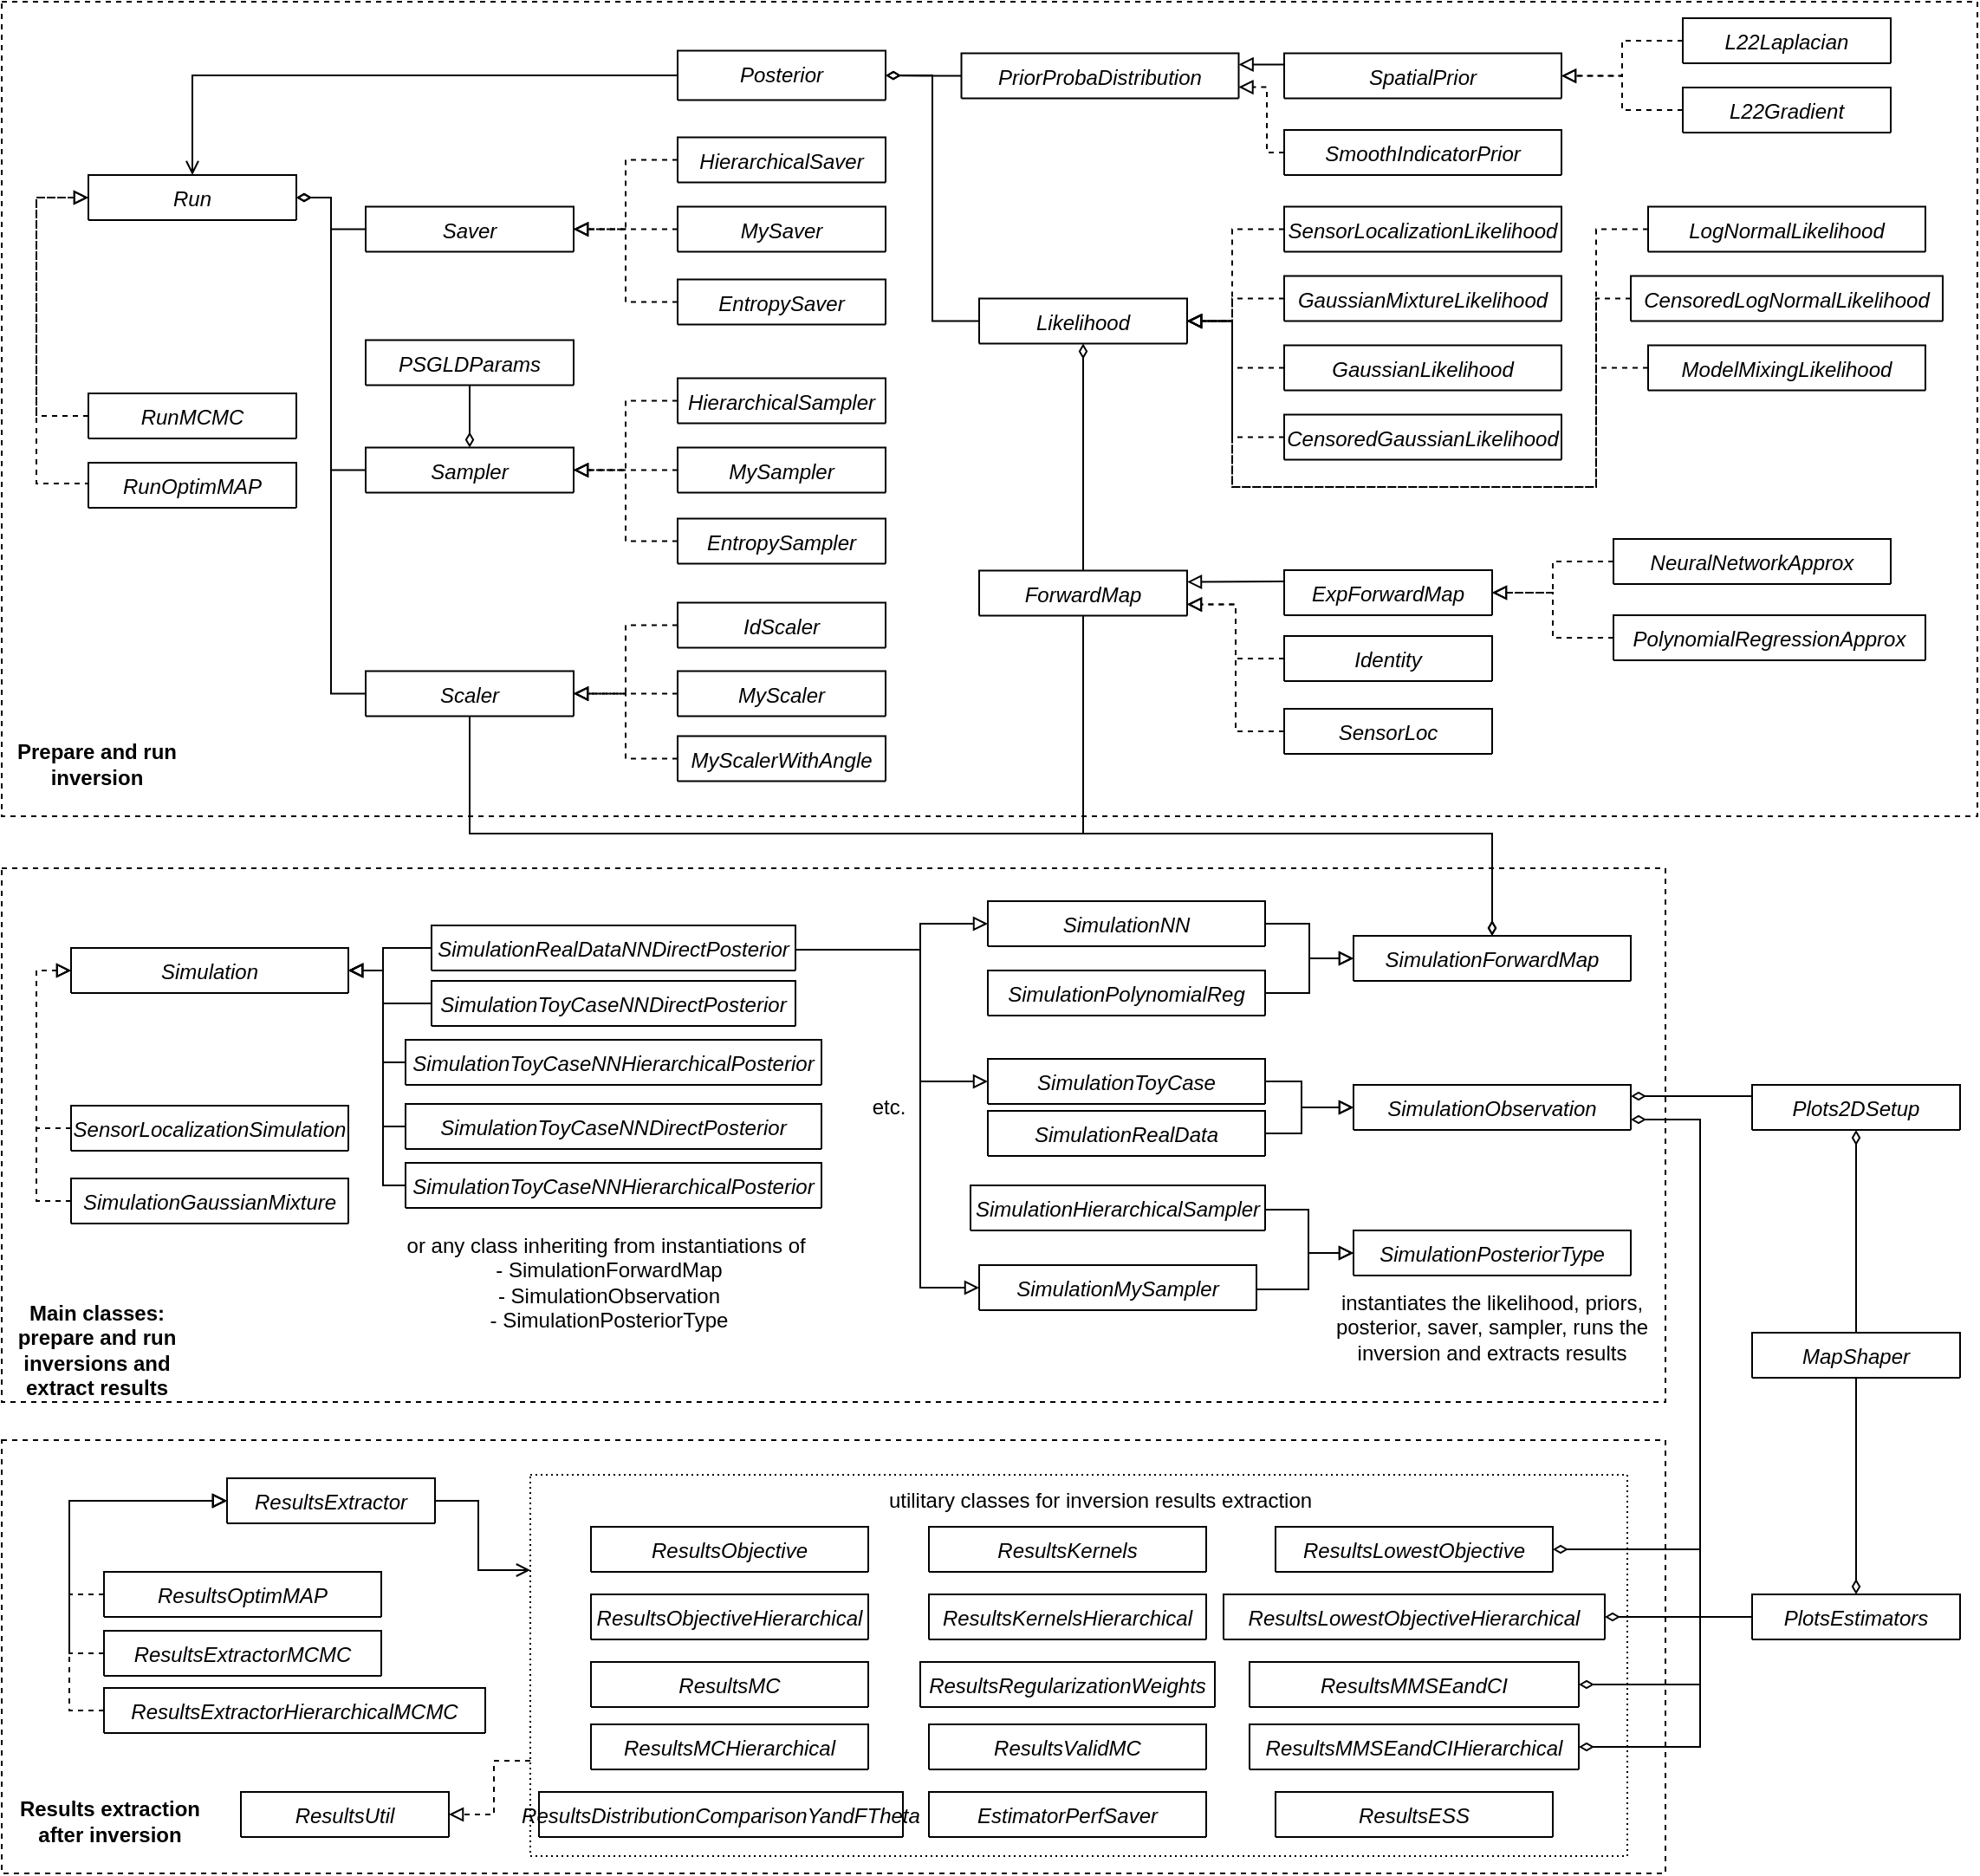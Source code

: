<mxfile pages="2">
    <diagram name="general" id="ttuaSZNHHncq4Glxjv5M">
        <mxGraphModel dx="1568" dy="-689" grid="1" gridSize="10" guides="1" tooltips="1" connect="1" arrows="1" fold="1" page="1" pageScale="1" pageWidth="827" pageHeight="1169" math="0" shadow="0">
            <root>
                <mxCell id="0"/>
                <mxCell id="1" parent="0"/>
                <mxCell id="L4C_hvJvdw_0AWo91kCd-772" value="" style="rounded=0;whiteSpace=wrap;html=1;fillColor=none;align=left;dashed=1;dashPattern=1 2;" parent="1" vertex="1">
                    <mxGeometry x="-165" y="2100" width="633" height="220" as="geometry"/>
                </mxCell>
                <mxCell id="L4C_hvJvdw_0AWo91kCd-731" value="" style="rounded=0;whiteSpace=wrap;html=1;dashed=1;fillColor=none;align=left;" parent="1" vertex="1">
                    <mxGeometry x="-470" y="2080" width="960" height="250" as="geometry"/>
                </mxCell>
                <mxCell id="L4C_hvJvdw_0AWo91kCd-748" value="" style="rounded=0;whiteSpace=wrap;html=1;dashed=1;fillColor=none;align=left;container=1;" parent="1" vertex="1">
                    <mxGeometry x="-470" y="1750" width="960" height="308" as="geometry"/>
                </mxCell>
                <mxCell id="L4C_hvJvdw_0AWo91kCd-646" value="SimulationToyCaseNNDirectPosterior" style="swimlane;fontStyle=2;align=center;verticalAlign=top;childLayout=stackLayout;horizontal=1;startSize=26;horizontalStack=0;resizeParent=1;resizeLast=0;collapsible=1;marginBottom=0;rounded=0;shadow=0;strokeWidth=1;" parent="L4C_hvJvdw_0AWo91kCd-748" vertex="1" collapsed="1">
                    <mxGeometry x="233" y="136" width="240" height="26" as="geometry">
                        <mxRectangle x="-450" y="2094" width="160" height="138" as="alternateBounds"/>
                    </mxGeometry>
                </mxCell>
                <mxCell id="L4C_hvJvdw_0AWo91kCd-647" value="Name" style="text;align=left;verticalAlign=top;spacingLeft=4;spacingRight=4;overflow=hidden;rotatable=0;points=[[0,0.5],[1,0.5]];portConstraint=eastwest;" parent="L4C_hvJvdw_0AWo91kCd-646" vertex="1">
                    <mxGeometry y="26" width="160" height="26" as="geometry"/>
                </mxCell>
                <mxCell id="L4C_hvJvdw_0AWo91kCd-648" value="Phone Number" style="text;align=left;verticalAlign=top;spacingLeft=4;spacingRight=4;overflow=hidden;rotatable=0;points=[[0,0.5],[1,0.5]];portConstraint=eastwest;rounded=0;shadow=0;html=0;" parent="L4C_hvJvdw_0AWo91kCd-646" vertex="1">
                    <mxGeometry y="52" width="160" height="26" as="geometry"/>
                </mxCell>
                <mxCell id="L4C_hvJvdw_0AWo91kCd-649" value="Email Address" style="text;align=left;verticalAlign=top;spacingLeft=4;spacingRight=4;overflow=hidden;rotatable=0;points=[[0,0.5],[1,0.5]];portConstraint=eastwest;rounded=0;shadow=0;html=0;" parent="L4C_hvJvdw_0AWo91kCd-646" vertex="1">
                    <mxGeometry y="78" width="160" height="26" as="geometry"/>
                </mxCell>
                <mxCell id="L4C_hvJvdw_0AWo91kCd-650" value="" style="line;html=1;strokeWidth=1;align=left;verticalAlign=middle;spacingTop=-1;spacingLeft=3;spacingRight=3;rotatable=0;labelPosition=right;points=[];portConstraint=eastwest;" parent="L4C_hvJvdw_0AWo91kCd-646" vertex="1">
                    <mxGeometry y="104" width="160" height="8" as="geometry"/>
                </mxCell>
                <mxCell id="L4C_hvJvdw_0AWo91kCd-651" value="Purchase Parking Pass" style="text;align=left;verticalAlign=top;spacingLeft=4;spacingRight=4;overflow=hidden;rotatable=0;points=[[0,0.5],[1,0.5]];portConstraint=eastwest;" parent="L4C_hvJvdw_0AWo91kCd-646" vertex="1">
                    <mxGeometry y="112" width="160" height="26" as="geometry"/>
                </mxCell>
                <mxCell id="L4C_hvJvdw_0AWo91kCd-652" value="SimulationToyCaseNNHierarchicalPosterior" style="swimlane;fontStyle=2;align=center;verticalAlign=top;childLayout=stackLayout;horizontal=1;startSize=26;horizontalStack=0;resizeParent=1;resizeLast=0;collapsible=1;marginBottom=0;rounded=0;shadow=0;strokeWidth=1;" parent="L4C_hvJvdw_0AWo91kCd-748" vertex="1" collapsed="1">
                    <mxGeometry x="233" y="170" width="240" height="26" as="geometry">
                        <mxRectangle x="-450" y="2094" width="160" height="138" as="alternateBounds"/>
                    </mxGeometry>
                </mxCell>
                <mxCell id="L4C_hvJvdw_0AWo91kCd-653" value="Name" style="text;align=left;verticalAlign=top;spacingLeft=4;spacingRight=4;overflow=hidden;rotatable=0;points=[[0,0.5],[1,0.5]];portConstraint=eastwest;" parent="L4C_hvJvdw_0AWo91kCd-652" vertex="1">
                    <mxGeometry y="26" width="160" height="26" as="geometry"/>
                </mxCell>
                <mxCell id="L4C_hvJvdw_0AWo91kCd-654" value="Phone Number" style="text;align=left;verticalAlign=top;spacingLeft=4;spacingRight=4;overflow=hidden;rotatable=0;points=[[0,0.5],[1,0.5]];portConstraint=eastwest;rounded=0;shadow=0;html=0;" parent="L4C_hvJvdw_0AWo91kCd-652" vertex="1">
                    <mxGeometry y="52" width="160" height="26" as="geometry"/>
                </mxCell>
                <mxCell id="L4C_hvJvdw_0AWo91kCd-655" value="Email Address" style="text;align=left;verticalAlign=top;spacingLeft=4;spacingRight=4;overflow=hidden;rotatable=0;points=[[0,0.5],[1,0.5]];portConstraint=eastwest;rounded=0;shadow=0;html=0;" parent="L4C_hvJvdw_0AWo91kCd-652" vertex="1">
                    <mxGeometry y="78" width="160" height="26" as="geometry"/>
                </mxCell>
                <mxCell id="L4C_hvJvdw_0AWo91kCd-656" value="" style="line;html=1;strokeWidth=1;align=left;verticalAlign=middle;spacingTop=-1;spacingLeft=3;spacingRight=3;rotatable=0;labelPosition=right;points=[];portConstraint=eastwest;" parent="L4C_hvJvdw_0AWo91kCd-652" vertex="1">
                    <mxGeometry y="104" width="160" height="8" as="geometry"/>
                </mxCell>
                <mxCell id="L4C_hvJvdw_0AWo91kCd-657" value="Purchase Parking Pass" style="text;align=left;verticalAlign=top;spacingLeft=4;spacingRight=4;overflow=hidden;rotatable=0;points=[[0,0.5],[1,0.5]];portConstraint=eastwest;" parent="L4C_hvJvdw_0AWo91kCd-652" vertex="1">
                    <mxGeometry y="112" width="160" height="26" as="geometry"/>
                </mxCell>
                <mxCell id="L4C_hvJvdw_0AWo91kCd-745" value="or any class inheriting from instantiations of&amp;nbsp;&lt;br&gt;- SimulationForwardMap&lt;br&gt;- SimulationObservation&lt;br&gt;- SimulationPosteriorType" style="text;html=1;strokeColor=none;fillColor=none;align=center;verticalAlign=middle;whiteSpace=wrap;rounded=0;dashed=1;" parent="L4C_hvJvdw_0AWo91kCd-748" vertex="1">
                    <mxGeometry x="228" y="200" width="245" height="78" as="geometry"/>
                </mxCell>
                <mxCell id="L4C_hvJvdw_0AWo91kCd-733" value="" style="rounded=0;whiteSpace=wrap;html=1;dashed=1;fillColor=none;align=left;fontStyle=1" parent="1" vertex="1">
                    <mxGeometry x="-470" y="1250" width="1140" height="470" as="geometry"/>
                </mxCell>
                <mxCell id="Zz6YnAb7CSEb0cCsQFwM-1" value="Run" style="swimlane;fontStyle=2;align=center;verticalAlign=top;childLayout=stackLayout;horizontal=1;startSize=26;horizontalStack=0;resizeParent=1;resizeLast=0;collapsible=1;marginBottom=0;rounded=0;shadow=0;strokeWidth=1;" parent="1" vertex="1" collapsed="1">
                    <mxGeometry x="-420" y="1350" width="120" height="26" as="geometry">
                        <mxRectangle x="-440" y="1441" width="160" height="138" as="alternateBounds"/>
                    </mxGeometry>
                </mxCell>
                <mxCell id="Zz6YnAb7CSEb0cCsQFwM-2" value="Name" style="text;align=left;verticalAlign=top;spacingLeft=4;spacingRight=4;overflow=hidden;rotatable=0;points=[[0,0.5],[1,0.5]];portConstraint=eastwest;" parent="Zz6YnAb7CSEb0cCsQFwM-1" vertex="1">
                    <mxGeometry y="26" width="160" height="26" as="geometry"/>
                </mxCell>
                <mxCell id="Zz6YnAb7CSEb0cCsQFwM-3" value="Phone Number" style="text;align=left;verticalAlign=top;spacingLeft=4;spacingRight=4;overflow=hidden;rotatable=0;points=[[0,0.5],[1,0.5]];portConstraint=eastwest;rounded=0;shadow=0;html=0;" parent="Zz6YnAb7CSEb0cCsQFwM-1" vertex="1">
                    <mxGeometry y="52" width="160" height="26" as="geometry"/>
                </mxCell>
                <mxCell id="Zz6YnAb7CSEb0cCsQFwM-4" value="Email Address" style="text;align=left;verticalAlign=top;spacingLeft=4;spacingRight=4;overflow=hidden;rotatable=0;points=[[0,0.5],[1,0.5]];portConstraint=eastwest;rounded=0;shadow=0;html=0;" parent="Zz6YnAb7CSEb0cCsQFwM-1" vertex="1">
                    <mxGeometry y="78" width="160" height="26" as="geometry"/>
                </mxCell>
                <mxCell id="Zz6YnAb7CSEb0cCsQFwM-5" value="" style="line;html=1;strokeWidth=1;align=left;verticalAlign=middle;spacingTop=-1;spacingLeft=3;spacingRight=3;rotatable=0;labelPosition=right;points=[];portConstraint=eastwest;" parent="Zz6YnAb7CSEb0cCsQFwM-1" vertex="1">
                    <mxGeometry y="104" width="160" height="8" as="geometry"/>
                </mxCell>
                <mxCell id="Zz6YnAb7CSEb0cCsQFwM-6" value="Purchase Parking Pass" style="text;align=left;verticalAlign=top;spacingLeft=4;spacingRight=4;overflow=hidden;rotatable=0;points=[[0,0.5],[1,0.5]];portConstraint=eastwest;" parent="Zz6YnAb7CSEb0cCsQFwM-1" vertex="1">
                    <mxGeometry y="112" width="160" height="26" as="geometry"/>
                </mxCell>
                <mxCell id="L4C_hvJvdw_0AWo91kCd-204" style="edgeStyle=orthogonalEdgeStyle;rounded=0;orthogonalLoop=1;jettySize=auto;html=1;exitX=0;exitY=0.5;exitDx=0;exitDy=0;entryX=0;entryY=0.5;entryDx=0;entryDy=0;endArrow=block;endFill=0;dashed=1;" parent="1" source="L4C_hvJvdw_0AWo91kCd-7" target="Zz6YnAb7CSEb0cCsQFwM-1" edge="1">
                    <mxGeometry relative="1" as="geometry">
                        <Array as="points">
                            <mxPoint x="-450" y="1489"/>
                            <mxPoint x="-450" y="1363"/>
                        </Array>
                    </mxGeometry>
                </mxCell>
                <mxCell id="L4C_hvJvdw_0AWo91kCd-7" value="RunMCMC" style="swimlane;fontStyle=2;align=center;verticalAlign=top;childLayout=stackLayout;horizontal=1;startSize=26;horizontalStack=0;resizeParent=1;resizeLast=0;collapsible=1;marginBottom=0;rounded=0;shadow=0;strokeWidth=1;" parent="1" vertex="1" collapsed="1">
                    <mxGeometry x="-420" y="1476" width="120" height="26" as="geometry">
                        <mxRectangle x="520" y="70" width="160" height="138" as="alternateBounds"/>
                    </mxGeometry>
                </mxCell>
                <mxCell id="L4C_hvJvdw_0AWo91kCd-8" value="Name" style="text;align=left;verticalAlign=top;spacingLeft=4;spacingRight=4;overflow=hidden;rotatable=0;points=[[0,0.5],[1,0.5]];portConstraint=eastwest;" parent="L4C_hvJvdw_0AWo91kCd-7" vertex="1">
                    <mxGeometry y="26" width="160" height="26" as="geometry"/>
                </mxCell>
                <mxCell id="L4C_hvJvdw_0AWo91kCd-9" value="Phone Number" style="text;align=left;verticalAlign=top;spacingLeft=4;spacingRight=4;overflow=hidden;rotatable=0;points=[[0,0.5],[1,0.5]];portConstraint=eastwest;rounded=0;shadow=0;html=0;" parent="L4C_hvJvdw_0AWo91kCd-7" vertex="1">
                    <mxGeometry y="52" width="160" height="26" as="geometry"/>
                </mxCell>
                <mxCell id="L4C_hvJvdw_0AWo91kCd-10" value="Email Address" style="text;align=left;verticalAlign=top;spacingLeft=4;spacingRight=4;overflow=hidden;rotatable=0;points=[[0,0.5],[1,0.5]];portConstraint=eastwest;rounded=0;shadow=0;html=0;" parent="L4C_hvJvdw_0AWo91kCd-7" vertex="1">
                    <mxGeometry y="78" width="160" height="26" as="geometry"/>
                </mxCell>
                <mxCell id="L4C_hvJvdw_0AWo91kCd-11" value="" style="line;html=1;strokeWidth=1;align=left;verticalAlign=middle;spacingTop=-1;spacingLeft=3;spacingRight=3;rotatable=0;labelPosition=right;points=[];portConstraint=eastwest;" parent="L4C_hvJvdw_0AWo91kCd-7" vertex="1">
                    <mxGeometry y="104" width="160" height="8" as="geometry"/>
                </mxCell>
                <mxCell id="L4C_hvJvdw_0AWo91kCd-12" value="Purchase Parking Pass" style="text;align=left;verticalAlign=top;spacingLeft=4;spacingRight=4;overflow=hidden;rotatable=0;points=[[0,0.5],[1,0.5]];portConstraint=eastwest;" parent="L4C_hvJvdw_0AWo91kCd-7" vertex="1">
                    <mxGeometry y="112" width="160" height="26" as="geometry"/>
                </mxCell>
                <mxCell id="L4C_hvJvdw_0AWo91kCd-205" style="edgeStyle=orthogonalEdgeStyle;rounded=0;orthogonalLoop=1;jettySize=auto;html=1;exitX=0;exitY=0.5;exitDx=0;exitDy=0;entryX=0;entryY=0.5;entryDx=0;entryDy=0;endArrow=block;endFill=0;dashed=1;" parent="1" source="L4C_hvJvdw_0AWo91kCd-13" target="Zz6YnAb7CSEb0cCsQFwM-1" edge="1">
                    <mxGeometry relative="1" as="geometry">
                        <Array as="points">
                            <mxPoint x="-450" y="1528"/>
                            <mxPoint x="-450" y="1363"/>
                        </Array>
                    </mxGeometry>
                </mxCell>
                <mxCell id="L4C_hvJvdw_0AWo91kCd-13" value="RunOptimMAP" style="swimlane;fontStyle=2;align=center;verticalAlign=top;childLayout=stackLayout;horizontal=1;startSize=26;horizontalStack=0;resizeParent=1;resizeLast=0;collapsible=1;marginBottom=0;rounded=0;shadow=0;strokeWidth=1;" parent="1" vertex="1" collapsed="1">
                    <mxGeometry x="-420" y="1516" width="120" height="26" as="geometry">
                        <mxRectangle x="520" y="70" width="160" height="138" as="alternateBounds"/>
                    </mxGeometry>
                </mxCell>
                <mxCell id="L4C_hvJvdw_0AWo91kCd-14" value="Name" style="text;align=left;verticalAlign=top;spacingLeft=4;spacingRight=4;overflow=hidden;rotatable=0;points=[[0,0.5],[1,0.5]];portConstraint=eastwest;" parent="L4C_hvJvdw_0AWo91kCd-13" vertex="1">
                    <mxGeometry y="26" width="160" height="26" as="geometry"/>
                </mxCell>
                <mxCell id="L4C_hvJvdw_0AWo91kCd-15" value="Phone Number" style="text;align=left;verticalAlign=top;spacingLeft=4;spacingRight=4;overflow=hidden;rotatable=0;points=[[0,0.5],[1,0.5]];portConstraint=eastwest;rounded=0;shadow=0;html=0;" parent="L4C_hvJvdw_0AWo91kCd-13" vertex="1">
                    <mxGeometry y="52" width="160" height="26" as="geometry"/>
                </mxCell>
                <mxCell id="L4C_hvJvdw_0AWo91kCd-16" value="Email Address" style="text;align=left;verticalAlign=top;spacingLeft=4;spacingRight=4;overflow=hidden;rotatable=0;points=[[0,0.5],[1,0.5]];portConstraint=eastwest;rounded=0;shadow=0;html=0;" parent="L4C_hvJvdw_0AWo91kCd-13" vertex="1">
                    <mxGeometry y="78" width="160" height="26" as="geometry"/>
                </mxCell>
                <mxCell id="L4C_hvJvdw_0AWo91kCd-17" value="" style="line;html=1;strokeWidth=1;align=left;verticalAlign=middle;spacingTop=-1;spacingLeft=3;spacingRight=3;rotatable=0;labelPosition=right;points=[];portConstraint=eastwest;" parent="L4C_hvJvdw_0AWo91kCd-13" vertex="1">
                    <mxGeometry y="104" width="160" height="8" as="geometry"/>
                </mxCell>
                <mxCell id="L4C_hvJvdw_0AWo91kCd-18" value="Purchase Parking Pass" style="text;align=left;verticalAlign=top;spacingLeft=4;spacingRight=4;overflow=hidden;rotatable=0;points=[[0,0.5],[1,0.5]];portConstraint=eastwest;" parent="L4C_hvJvdw_0AWo91kCd-13" vertex="1">
                    <mxGeometry y="112" width="160" height="26" as="geometry"/>
                </mxCell>
                <mxCell id="L4C_hvJvdw_0AWo91kCd-326" style="edgeStyle=orthogonalEdgeStyle;rounded=0;orthogonalLoop=1;jettySize=auto;html=1;exitX=0;exitY=0.5;exitDx=0;exitDy=0;entryX=1;entryY=0.5;entryDx=0;entryDy=0;endArrow=diamondThin;endFill=0;" parent="1" source="L4C_hvJvdw_0AWo91kCd-19" target="Zz6YnAb7CSEb0cCsQFwM-1" edge="1">
                    <mxGeometry relative="1" as="geometry"/>
                </mxCell>
                <mxCell id="L4C_hvJvdw_0AWo91kCd-765" style="edgeStyle=orthogonalEdgeStyle;rounded=0;orthogonalLoop=1;jettySize=auto;html=1;exitX=0.5;exitY=1;exitDx=0;exitDy=0;entryX=0.5;entryY=0;entryDx=0;entryDy=0;endArrow=diamondThin;endFill=0;" parent="1" source="L4C_hvJvdw_0AWo91kCd-19" target="L4C_hvJvdw_0AWo91kCd-564" edge="1">
                    <mxGeometry relative="1" as="geometry">
                        <Array as="points">
                            <mxPoint x="-200" y="1730"/>
                            <mxPoint x="390" y="1730"/>
                        </Array>
                    </mxGeometry>
                </mxCell>
                <mxCell id="L4C_hvJvdw_0AWo91kCd-19" value="Scaler" style="swimlane;fontStyle=2;align=center;verticalAlign=top;childLayout=stackLayout;horizontal=1;startSize=26;horizontalStack=0;resizeParent=1;resizeLast=0;collapsible=1;marginBottom=0;rounded=0;shadow=0;strokeWidth=1;" parent="1" vertex="1" collapsed="1">
                    <mxGeometry x="-260" y="1636.25" width="120" height="26" as="geometry">
                        <mxRectangle x="-180" y="1550" width="160" height="90" as="alternateBounds"/>
                    </mxGeometry>
                </mxCell>
                <mxCell id="L4C_hvJvdw_0AWo91kCd-23" value="" style="line;html=1;strokeWidth=1;align=left;verticalAlign=middle;spacingTop=-1;spacingLeft=3;spacingRight=3;rotatable=0;labelPosition=right;points=[];portConstraint=eastwest;" parent="L4C_hvJvdw_0AWo91kCd-19" vertex="1">
                    <mxGeometry y="26" width="160" height="8" as="geometry"/>
                </mxCell>
                <mxCell id="L4C_hvJvdw_0AWo91kCd-24" value="from_lin_to_scaled" style="text;align=left;verticalAlign=top;spacingLeft=4;spacingRight=4;overflow=hidden;rotatable=0;points=[[0,0.5],[1,0.5]];portConstraint=eastwest;" parent="L4C_hvJvdw_0AWo91kCd-19" vertex="1">
                    <mxGeometry y="34" width="160" height="26" as="geometry"/>
                </mxCell>
                <mxCell id="L4C_hvJvdw_0AWo91kCd-394" value="from_scaled_to_lin" style="text;align=left;verticalAlign=top;spacingLeft=4;spacingRight=4;overflow=hidden;rotatable=0;points=[[0,0.5],[1,0.5]];portConstraint=eastwest;" parent="L4C_hvJvdw_0AWo91kCd-19" vertex="1">
                    <mxGeometry y="60" width="160" height="26" as="geometry"/>
                </mxCell>
                <mxCell id="L4C_hvJvdw_0AWo91kCd-207" style="edgeStyle=orthogonalEdgeStyle;rounded=0;orthogonalLoop=1;jettySize=auto;html=1;exitX=0;exitY=0.5;exitDx=0;exitDy=0;entryX=1;entryY=0.5;entryDx=0;entryDy=0;endArrow=block;endFill=0;dashed=1;" parent="1" source="L4C_hvJvdw_0AWo91kCd-25" target="L4C_hvJvdw_0AWo91kCd-19" edge="1">
                    <mxGeometry relative="1" as="geometry"/>
                </mxCell>
                <mxCell id="L4C_hvJvdw_0AWo91kCd-25" value="IdScaler" style="swimlane;fontStyle=2;align=center;verticalAlign=top;childLayout=stackLayout;horizontal=1;startSize=26;horizontalStack=0;resizeParent=1;resizeLast=0;collapsible=1;marginBottom=0;rounded=0;shadow=0;strokeWidth=1;" parent="1" vertex="1" collapsed="1">
                    <mxGeometry x="-80" y="1596.75" width="120" height="26" as="geometry">
                        <mxRectangle x="40" y="1510" width="160" height="40" as="alternateBounds"/>
                    </mxGeometry>
                </mxCell>
                <mxCell id="L4C_hvJvdw_0AWo91kCd-29" value="" style="line;html=1;strokeWidth=1;align=left;verticalAlign=middle;spacingTop=-1;spacingLeft=3;spacingRight=3;rotatable=0;labelPosition=right;points=[];portConstraint=eastwest;" parent="L4C_hvJvdw_0AWo91kCd-25" vertex="1">
                    <mxGeometry y="26" width="160" height="8" as="geometry"/>
                </mxCell>
                <mxCell id="L4C_hvJvdw_0AWo91kCd-206" style="edgeStyle=orthogonalEdgeStyle;rounded=0;orthogonalLoop=1;jettySize=auto;html=1;exitX=0;exitY=0.5;exitDx=0;exitDy=0;entryX=1;entryY=0.5;entryDx=0;entryDy=0;endArrow=block;endFill=0;dashed=1;" parent="1" source="L4C_hvJvdw_0AWo91kCd-31" target="L4C_hvJvdw_0AWo91kCd-19" edge="1">
                    <mxGeometry relative="1" as="geometry"/>
                </mxCell>
                <mxCell id="L4C_hvJvdw_0AWo91kCd-31" value="MyScaler" style="swimlane;fontStyle=2;align=center;verticalAlign=top;childLayout=stackLayout;horizontal=1;startSize=26;horizontalStack=0;resizeParent=1;resizeLast=0;collapsible=1;marginBottom=0;rounded=0;shadow=0;strokeWidth=1;" parent="1" vertex="1" collapsed="1">
                    <mxGeometry x="-80" y="1636.25" width="120" height="26" as="geometry">
                        <mxRectangle x="520" y="70" width="160" height="138" as="alternateBounds"/>
                    </mxGeometry>
                </mxCell>
                <mxCell id="L4C_hvJvdw_0AWo91kCd-32" value="Name" style="text;align=left;verticalAlign=top;spacingLeft=4;spacingRight=4;overflow=hidden;rotatable=0;points=[[0,0.5],[1,0.5]];portConstraint=eastwest;" parent="L4C_hvJvdw_0AWo91kCd-31" vertex="1">
                    <mxGeometry y="26" width="160" height="26" as="geometry"/>
                </mxCell>
                <mxCell id="L4C_hvJvdw_0AWo91kCd-33" value="Phone Number" style="text;align=left;verticalAlign=top;spacingLeft=4;spacingRight=4;overflow=hidden;rotatable=0;points=[[0,0.5],[1,0.5]];portConstraint=eastwest;rounded=0;shadow=0;html=0;" parent="L4C_hvJvdw_0AWo91kCd-31" vertex="1">
                    <mxGeometry y="52" width="160" height="26" as="geometry"/>
                </mxCell>
                <mxCell id="L4C_hvJvdw_0AWo91kCd-34" value="Email Address" style="text;align=left;verticalAlign=top;spacingLeft=4;spacingRight=4;overflow=hidden;rotatable=0;points=[[0,0.5],[1,0.5]];portConstraint=eastwest;rounded=0;shadow=0;html=0;" parent="L4C_hvJvdw_0AWo91kCd-31" vertex="1">
                    <mxGeometry y="78" width="160" height="26" as="geometry"/>
                </mxCell>
                <mxCell id="L4C_hvJvdw_0AWo91kCd-35" value="" style="line;html=1;strokeWidth=1;align=left;verticalAlign=middle;spacingTop=-1;spacingLeft=3;spacingRight=3;rotatable=0;labelPosition=right;points=[];portConstraint=eastwest;" parent="L4C_hvJvdw_0AWo91kCd-31" vertex="1">
                    <mxGeometry y="104" width="160" height="8" as="geometry"/>
                </mxCell>
                <mxCell id="L4C_hvJvdw_0AWo91kCd-36" value="Purchase Parking Pass" style="text;align=left;verticalAlign=top;spacingLeft=4;spacingRight=4;overflow=hidden;rotatable=0;points=[[0,0.5],[1,0.5]];portConstraint=eastwest;" parent="L4C_hvJvdw_0AWo91kCd-31" vertex="1">
                    <mxGeometry y="112" width="160" height="26" as="geometry"/>
                </mxCell>
                <mxCell id="L4C_hvJvdw_0AWo91kCd-208" style="edgeStyle=orthogonalEdgeStyle;rounded=0;orthogonalLoop=1;jettySize=auto;html=1;exitX=0;exitY=0.5;exitDx=0;exitDy=0;entryX=1;entryY=0.5;entryDx=0;entryDy=0;endArrow=block;endFill=0;dashed=1;" parent="1" source="L4C_hvJvdw_0AWo91kCd-37" target="L4C_hvJvdw_0AWo91kCd-19" edge="1">
                    <mxGeometry relative="1" as="geometry"/>
                </mxCell>
                <mxCell id="L4C_hvJvdw_0AWo91kCd-37" value="MyScalerWithAngle" style="swimlane;fontStyle=2;align=center;verticalAlign=top;childLayout=stackLayout;horizontal=1;startSize=26;horizontalStack=0;resizeParent=1;resizeLast=0;collapsible=1;marginBottom=0;rounded=0;shadow=0;strokeWidth=1;" parent="1" vertex="1" collapsed="1">
                    <mxGeometry x="-80" y="1673.75" width="120" height="26" as="geometry">
                        <mxRectangle x="520" y="70" width="160" height="138" as="alternateBounds"/>
                    </mxGeometry>
                </mxCell>
                <mxCell id="L4C_hvJvdw_0AWo91kCd-38" value="Name" style="text;align=left;verticalAlign=top;spacingLeft=4;spacingRight=4;overflow=hidden;rotatable=0;points=[[0,0.5],[1,0.5]];portConstraint=eastwest;" parent="L4C_hvJvdw_0AWo91kCd-37" vertex="1">
                    <mxGeometry y="26" width="160" height="26" as="geometry"/>
                </mxCell>
                <mxCell id="L4C_hvJvdw_0AWo91kCd-39" value="Phone Number" style="text;align=left;verticalAlign=top;spacingLeft=4;spacingRight=4;overflow=hidden;rotatable=0;points=[[0,0.5],[1,0.5]];portConstraint=eastwest;rounded=0;shadow=0;html=0;" parent="L4C_hvJvdw_0AWo91kCd-37" vertex="1">
                    <mxGeometry y="52" width="160" height="26" as="geometry"/>
                </mxCell>
                <mxCell id="L4C_hvJvdw_0AWo91kCd-40" value="Email Address" style="text;align=left;verticalAlign=top;spacingLeft=4;spacingRight=4;overflow=hidden;rotatable=0;points=[[0,0.5],[1,0.5]];portConstraint=eastwest;rounded=0;shadow=0;html=0;" parent="L4C_hvJvdw_0AWo91kCd-37" vertex="1">
                    <mxGeometry y="78" width="160" height="26" as="geometry"/>
                </mxCell>
                <mxCell id="L4C_hvJvdw_0AWo91kCd-41" value="" style="line;html=1;strokeWidth=1;align=left;verticalAlign=middle;spacingTop=-1;spacingLeft=3;spacingRight=3;rotatable=0;labelPosition=right;points=[];portConstraint=eastwest;" parent="L4C_hvJvdw_0AWo91kCd-37" vertex="1">
                    <mxGeometry y="104" width="160" height="8" as="geometry"/>
                </mxCell>
                <mxCell id="L4C_hvJvdw_0AWo91kCd-42" value="Purchase Parking Pass" style="text;align=left;verticalAlign=top;spacingLeft=4;spacingRight=4;overflow=hidden;rotatable=0;points=[[0,0.5],[1,0.5]];portConstraint=eastwest;" parent="L4C_hvJvdw_0AWo91kCd-37" vertex="1">
                    <mxGeometry y="112" width="160" height="26" as="geometry"/>
                </mxCell>
                <mxCell id="L4C_hvJvdw_0AWo91kCd-328" style="edgeStyle=orthogonalEdgeStyle;rounded=0;orthogonalLoop=1;jettySize=auto;html=1;exitX=0;exitY=0.5;exitDx=0;exitDy=0;endArrow=diamondThin;endFill=0;" parent="1" source="L4C_hvJvdw_0AWo91kCd-81" target="Zz6YnAb7CSEb0cCsQFwM-1" edge="1">
                    <mxGeometry relative="1" as="geometry">
                        <mxPoint x="-280" y="1380" as="targetPoint"/>
                    </mxGeometry>
                </mxCell>
                <mxCell id="L4C_hvJvdw_0AWo91kCd-81" value="Saver" style="swimlane;fontStyle=2;align=center;verticalAlign=top;childLayout=stackLayout;horizontal=1;startSize=26;horizontalStack=0;resizeParent=1;resizeLast=0;collapsible=1;marginBottom=0;rounded=0;shadow=0;strokeWidth=1;" parent="1" vertex="1" collapsed="1">
                    <mxGeometry x="-260" y="1368.25" width="120" height="26" as="geometry">
                        <mxRectangle x="-180" y="1696" width="160" height="114" as="alternateBounds"/>
                    </mxGeometry>
                </mxCell>
                <mxCell id="L4C_hvJvdw_0AWo91kCd-82" value="memory" style="text;align=left;verticalAlign=top;spacingLeft=4;spacingRight=4;overflow=hidden;rotatable=0;points=[[0,0.5],[1,0.5]];portConstraint=eastwest;" parent="L4C_hvJvdw_0AWo91kCd-81" vertex="1">
                    <mxGeometry y="26" width="160" height="26" as="geometry"/>
                </mxCell>
                <mxCell id="L4C_hvJvdw_0AWo91kCd-83" value="t_since_last" style="text;align=left;verticalAlign=top;spacingLeft=4;spacingRight=4;overflow=hidden;rotatable=0;points=[[0,0.5],[1,0.5]];portConstraint=eastwest;rounded=0;shadow=0;html=0;" parent="L4C_hvJvdw_0AWo91kCd-81" vertex="1">
                    <mxGeometry y="52" width="160" height="26" as="geometry"/>
                </mxCell>
                <mxCell id="L4C_hvJvdw_0AWo91kCd-85" value="" style="line;html=1;strokeWidth=1;align=left;verticalAlign=middle;spacingTop=-1;spacingLeft=3;spacingRight=3;rotatable=0;labelPosition=right;points=[];portConstraint=eastwest;" parent="L4C_hvJvdw_0AWo91kCd-81" vertex="1">
                    <mxGeometry y="78" width="160" height="8" as="geometry"/>
                </mxCell>
                <mxCell id="L4C_hvJvdw_0AWo91kCd-86" value="save_to_file" style="text;align=left;verticalAlign=top;spacingLeft=4;spacingRight=4;overflow=hidden;rotatable=0;points=[[0,0.5],[1,0.5]];portConstraint=eastwest;" parent="L4C_hvJvdw_0AWo91kCd-81" vertex="1">
                    <mxGeometry y="86" width="160" height="26" as="geometry"/>
                </mxCell>
                <mxCell id="L4C_hvJvdw_0AWo91kCd-214" style="edgeStyle=orthogonalEdgeStyle;rounded=0;orthogonalLoop=1;jettySize=auto;html=1;exitX=0;exitY=0.5;exitDx=0;exitDy=0;entryX=1;entryY=0.5;entryDx=0;entryDy=0;endArrow=block;endFill=0;dashed=1;" parent="1" source="L4C_hvJvdw_0AWo91kCd-87" target="L4C_hvJvdw_0AWo91kCd-81" edge="1">
                    <mxGeometry relative="1" as="geometry"/>
                </mxCell>
                <mxCell id="L4C_hvJvdw_0AWo91kCd-87" value="HierarchicalSaver" style="swimlane;fontStyle=2;align=center;verticalAlign=top;childLayout=stackLayout;horizontal=1;startSize=26;horizontalStack=0;resizeParent=1;resizeLast=0;collapsible=1;marginBottom=0;rounded=0;shadow=0;strokeWidth=1;" parent="1" vertex="1" collapsed="1">
                    <mxGeometry x="-80" y="1328.25" width="120" height="26" as="geometry">
                        <mxRectangle x="520" y="70" width="160" height="138" as="alternateBounds"/>
                    </mxGeometry>
                </mxCell>
                <mxCell id="L4C_hvJvdw_0AWo91kCd-88" value="Name" style="text;align=left;verticalAlign=top;spacingLeft=4;spacingRight=4;overflow=hidden;rotatable=0;points=[[0,0.5],[1,0.5]];portConstraint=eastwest;" parent="L4C_hvJvdw_0AWo91kCd-87" vertex="1">
                    <mxGeometry y="26" width="160" height="26" as="geometry"/>
                </mxCell>
                <mxCell id="L4C_hvJvdw_0AWo91kCd-89" value="Phone Number" style="text;align=left;verticalAlign=top;spacingLeft=4;spacingRight=4;overflow=hidden;rotatable=0;points=[[0,0.5],[1,0.5]];portConstraint=eastwest;rounded=0;shadow=0;html=0;" parent="L4C_hvJvdw_0AWo91kCd-87" vertex="1">
                    <mxGeometry y="52" width="160" height="26" as="geometry"/>
                </mxCell>
                <mxCell id="L4C_hvJvdw_0AWo91kCd-90" value="Email Address" style="text;align=left;verticalAlign=top;spacingLeft=4;spacingRight=4;overflow=hidden;rotatable=0;points=[[0,0.5],[1,0.5]];portConstraint=eastwest;rounded=0;shadow=0;html=0;" parent="L4C_hvJvdw_0AWo91kCd-87" vertex="1">
                    <mxGeometry y="78" width="160" height="26" as="geometry"/>
                </mxCell>
                <mxCell id="L4C_hvJvdw_0AWo91kCd-91" value="" style="line;html=1;strokeWidth=1;align=left;verticalAlign=middle;spacingTop=-1;spacingLeft=3;spacingRight=3;rotatable=0;labelPosition=right;points=[];portConstraint=eastwest;" parent="L4C_hvJvdw_0AWo91kCd-87" vertex="1">
                    <mxGeometry y="104" width="160" height="8" as="geometry"/>
                </mxCell>
                <mxCell id="L4C_hvJvdw_0AWo91kCd-92" value="Purchase Parking Pass" style="text;align=left;verticalAlign=top;spacingLeft=4;spacingRight=4;overflow=hidden;rotatable=0;points=[[0,0.5],[1,0.5]];portConstraint=eastwest;" parent="L4C_hvJvdw_0AWo91kCd-87" vertex="1">
                    <mxGeometry y="112" width="160" height="26" as="geometry"/>
                </mxCell>
                <mxCell id="L4C_hvJvdw_0AWo91kCd-216" style="edgeStyle=orthogonalEdgeStyle;rounded=0;orthogonalLoop=1;jettySize=auto;html=1;exitX=0;exitY=0.5;exitDx=0;exitDy=0;entryX=1;entryY=0.5;entryDx=0;entryDy=0;endArrow=block;endFill=0;dashed=1;" parent="1" source="L4C_hvJvdw_0AWo91kCd-93" target="L4C_hvJvdw_0AWo91kCd-81" edge="1">
                    <mxGeometry relative="1" as="geometry"/>
                </mxCell>
                <mxCell id="L4C_hvJvdw_0AWo91kCd-93" value="MySaver" style="swimlane;fontStyle=2;align=center;verticalAlign=top;childLayout=stackLayout;horizontal=1;startSize=26;horizontalStack=0;resizeParent=1;resizeLast=0;collapsible=1;marginBottom=0;rounded=0;shadow=0;strokeWidth=1;" parent="1" vertex="1" collapsed="1">
                    <mxGeometry x="-80" y="1368.25" width="120" height="26" as="geometry">
                        <mxRectangle x="520" y="70" width="160" height="138" as="alternateBounds"/>
                    </mxGeometry>
                </mxCell>
                <mxCell id="L4C_hvJvdw_0AWo91kCd-94" value="Name" style="text;align=left;verticalAlign=top;spacingLeft=4;spacingRight=4;overflow=hidden;rotatable=0;points=[[0,0.5],[1,0.5]];portConstraint=eastwest;" parent="L4C_hvJvdw_0AWo91kCd-93" vertex="1">
                    <mxGeometry y="26" width="160" height="26" as="geometry"/>
                </mxCell>
                <mxCell id="L4C_hvJvdw_0AWo91kCd-95" value="Phone Number" style="text;align=left;verticalAlign=top;spacingLeft=4;spacingRight=4;overflow=hidden;rotatable=0;points=[[0,0.5],[1,0.5]];portConstraint=eastwest;rounded=0;shadow=0;html=0;" parent="L4C_hvJvdw_0AWo91kCd-93" vertex="1">
                    <mxGeometry y="52" width="160" height="26" as="geometry"/>
                </mxCell>
                <mxCell id="L4C_hvJvdw_0AWo91kCd-96" value="Email Address" style="text;align=left;verticalAlign=top;spacingLeft=4;spacingRight=4;overflow=hidden;rotatable=0;points=[[0,0.5],[1,0.5]];portConstraint=eastwest;rounded=0;shadow=0;html=0;" parent="L4C_hvJvdw_0AWo91kCd-93" vertex="1">
                    <mxGeometry y="78" width="160" height="26" as="geometry"/>
                </mxCell>
                <mxCell id="L4C_hvJvdw_0AWo91kCd-97" value="" style="line;html=1;strokeWidth=1;align=left;verticalAlign=middle;spacingTop=-1;spacingLeft=3;spacingRight=3;rotatable=0;labelPosition=right;points=[];portConstraint=eastwest;" parent="L4C_hvJvdw_0AWo91kCd-93" vertex="1">
                    <mxGeometry y="104" width="160" height="8" as="geometry"/>
                </mxCell>
                <mxCell id="L4C_hvJvdw_0AWo91kCd-98" value="Purchase Parking Pass" style="text;align=left;verticalAlign=top;spacingLeft=4;spacingRight=4;overflow=hidden;rotatable=0;points=[[0,0.5],[1,0.5]];portConstraint=eastwest;" parent="L4C_hvJvdw_0AWo91kCd-93" vertex="1">
                    <mxGeometry y="112" width="160" height="26" as="geometry"/>
                </mxCell>
                <mxCell id="L4C_hvJvdw_0AWo91kCd-215" style="edgeStyle=orthogonalEdgeStyle;rounded=0;orthogonalLoop=1;jettySize=auto;html=1;exitX=0;exitY=0.5;exitDx=0;exitDy=0;entryX=1;entryY=0.5;entryDx=0;entryDy=0;endArrow=block;endFill=0;dashed=1;" parent="1" source="L4C_hvJvdw_0AWo91kCd-117" target="L4C_hvJvdw_0AWo91kCd-81" edge="1">
                    <mxGeometry relative="1" as="geometry"/>
                </mxCell>
                <mxCell id="L4C_hvJvdw_0AWo91kCd-117" value="EntropySaver" style="swimlane;fontStyle=2;align=center;verticalAlign=top;childLayout=stackLayout;horizontal=1;startSize=26;horizontalStack=0;resizeParent=1;resizeLast=0;collapsible=1;marginBottom=0;rounded=0;shadow=0;strokeWidth=1;" parent="1" vertex="1" collapsed="1">
                    <mxGeometry x="-80" y="1410.25" width="120" height="26" as="geometry">
                        <mxRectangle x="520" y="70" width="160" height="138" as="alternateBounds"/>
                    </mxGeometry>
                </mxCell>
                <mxCell id="L4C_hvJvdw_0AWo91kCd-118" value="Name" style="text;align=left;verticalAlign=top;spacingLeft=4;spacingRight=4;overflow=hidden;rotatable=0;points=[[0,0.5],[1,0.5]];portConstraint=eastwest;" parent="L4C_hvJvdw_0AWo91kCd-117" vertex="1">
                    <mxGeometry y="26" width="160" height="26" as="geometry"/>
                </mxCell>
                <mxCell id="L4C_hvJvdw_0AWo91kCd-119" value="Phone Number" style="text;align=left;verticalAlign=top;spacingLeft=4;spacingRight=4;overflow=hidden;rotatable=0;points=[[0,0.5],[1,0.5]];portConstraint=eastwest;rounded=0;shadow=0;html=0;" parent="L4C_hvJvdw_0AWo91kCd-117" vertex="1">
                    <mxGeometry y="52" width="160" height="26" as="geometry"/>
                </mxCell>
                <mxCell id="L4C_hvJvdw_0AWo91kCd-120" value="Email Address" style="text;align=left;verticalAlign=top;spacingLeft=4;spacingRight=4;overflow=hidden;rotatable=0;points=[[0,0.5],[1,0.5]];portConstraint=eastwest;rounded=0;shadow=0;html=0;" parent="L4C_hvJvdw_0AWo91kCd-117" vertex="1">
                    <mxGeometry y="78" width="160" height="26" as="geometry"/>
                </mxCell>
                <mxCell id="L4C_hvJvdw_0AWo91kCd-121" value="" style="line;html=1;strokeWidth=1;align=left;verticalAlign=middle;spacingTop=-1;spacingLeft=3;spacingRight=3;rotatable=0;labelPosition=right;points=[];portConstraint=eastwest;" parent="L4C_hvJvdw_0AWo91kCd-117" vertex="1">
                    <mxGeometry y="104" width="160" height="8" as="geometry"/>
                </mxCell>
                <mxCell id="L4C_hvJvdw_0AWo91kCd-122" value="Purchase Parking Pass" style="text;align=left;verticalAlign=top;spacingLeft=4;spacingRight=4;overflow=hidden;rotatable=0;points=[[0,0.5],[1,0.5]];portConstraint=eastwest;" parent="L4C_hvJvdw_0AWo91kCd-117" vertex="1">
                    <mxGeometry y="112" width="160" height="26" as="geometry"/>
                </mxCell>
                <mxCell id="L4C_hvJvdw_0AWo91kCd-329" style="edgeStyle=orthogonalEdgeStyle;rounded=0;orthogonalLoop=1;jettySize=auto;html=1;exitX=0;exitY=0.5;exitDx=0;exitDy=0;entryX=1;entryY=0.5;entryDx=0;entryDy=0;endArrow=diamondThin;endFill=0;" parent="1" source="L4C_hvJvdw_0AWo91kCd-123" target="Zz6YnAb7CSEb0cCsQFwM-1" edge="1">
                    <mxGeometry relative="1" as="geometry"/>
                </mxCell>
                <mxCell id="L4C_hvJvdw_0AWo91kCd-123" value="Sampler" style="swimlane;fontStyle=2;align=center;verticalAlign=top;childLayout=stackLayout;horizontal=1;startSize=26;horizontalStack=0;resizeParent=1;resizeLast=0;collapsible=1;marginBottom=0;rounded=0;shadow=0;strokeWidth=1;" parent="1" vertex="1" collapsed="1">
                    <mxGeometry x="-260" y="1507.25" width="120" height="26" as="geometry">
                        <mxRectangle x="-180" y="1840" width="160" height="138" as="alternateBounds"/>
                    </mxGeometry>
                </mxCell>
                <mxCell id="L4C_hvJvdw_0AWo91kCd-127" value="" style="line;html=1;strokeWidth=1;align=left;verticalAlign=middle;spacingTop=-1;spacingLeft=3;spacingRight=3;rotatable=0;labelPosition=right;points=[];portConstraint=eastwest;" parent="L4C_hvJvdw_0AWo91kCd-123" vertex="1">
                    <mxGeometry y="26" width="160" height="8" as="geometry"/>
                </mxCell>
                <mxCell id="L4C_hvJvdw_0AWo91kCd-128" value="sample" style="text;align=left;verticalAlign=top;spacingLeft=4;spacingRight=4;overflow=hidden;rotatable=0;points=[[0,0.5],[1,0.5]];portConstraint=eastwest;" parent="L4C_hvJvdw_0AWo91kCd-123" vertex="1">
                    <mxGeometry y="34" width="160" height="26" as="geometry"/>
                </mxCell>
                <mxCell id="L4C_hvJvdw_0AWo91kCd-125" value="generate_random_start" style="text;align=left;verticalAlign=top;spacingLeft=4;spacingRight=4;overflow=hidden;rotatable=0;points=[[0,0.5],[1,0.5]];portConstraint=eastwest;rounded=0;shadow=0;html=0;" parent="L4C_hvJvdw_0AWo91kCd-123" vertex="1">
                    <mxGeometry y="60" width="160" height="26" as="geometry"/>
                </mxCell>
                <mxCell id="L4C_hvJvdw_0AWo91kCd-126" value="generate_random_start_1pix" style="text;align=left;verticalAlign=top;spacingLeft=4;spacingRight=4;overflow=hidden;rotatable=0;points=[[0,0.5],[1,0.5]];portConstraint=eastwest;rounded=0;shadow=0;html=0;" parent="L4C_hvJvdw_0AWo91kCd-123" vertex="1">
                    <mxGeometry y="86" width="160" height="26" as="geometry"/>
                </mxCell>
                <mxCell id="L4C_hvJvdw_0AWo91kCd-217" style="edgeStyle=orthogonalEdgeStyle;rounded=0;orthogonalLoop=1;jettySize=auto;html=1;exitX=0;exitY=0.5;exitDx=0;exitDy=0;entryX=1;entryY=0.5;entryDx=0;entryDy=0;endArrow=block;endFill=0;dashed=1;" parent="1" source="L4C_hvJvdw_0AWo91kCd-129" target="L4C_hvJvdw_0AWo91kCd-123" edge="1">
                    <mxGeometry relative="1" as="geometry"/>
                </mxCell>
                <mxCell id="L4C_hvJvdw_0AWo91kCd-129" value="HierarchicalSampler" style="swimlane;fontStyle=2;align=center;verticalAlign=top;childLayout=stackLayout;horizontal=1;startSize=26;horizontalStack=0;resizeParent=1;resizeLast=0;collapsible=1;marginBottom=0;rounded=0;shadow=0;strokeWidth=1;" parent="1" vertex="1" collapsed="1">
                    <mxGeometry x="-80" y="1467.25" width="120" height="26" as="geometry">
                        <mxRectangle x="520" y="70" width="160" height="138" as="alternateBounds"/>
                    </mxGeometry>
                </mxCell>
                <mxCell id="L4C_hvJvdw_0AWo91kCd-130" value="Name" style="text;align=left;verticalAlign=top;spacingLeft=4;spacingRight=4;overflow=hidden;rotatable=0;points=[[0,0.5],[1,0.5]];portConstraint=eastwest;" parent="L4C_hvJvdw_0AWo91kCd-129" vertex="1">
                    <mxGeometry y="26" width="160" height="26" as="geometry"/>
                </mxCell>
                <mxCell id="L4C_hvJvdw_0AWo91kCd-131" value="Phone Number" style="text;align=left;verticalAlign=top;spacingLeft=4;spacingRight=4;overflow=hidden;rotatable=0;points=[[0,0.5],[1,0.5]];portConstraint=eastwest;rounded=0;shadow=0;html=0;" parent="L4C_hvJvdw_0AWo91kCd-129" vertex="1">
                    <mxGeometry y="52" width="160" height="26" as="geometry"/>
                </mxCell>
                <mxCell id="L4C_hvJvdw_0AWo91kCd-132" value="Email Address" style="text;align=left;verticalAlign=top;spacingLeft=4;spacingRight=4;overflow=hidden;rotatable=0;points=[[0,0.5],[1,0.5]];portConstraint=eastwest;rounded=0;shadow=0;html=0;" parent="L4C_hvJvdw_0AWo91kCd-129" vertex="1">
                    <mxGeometry y="78" width="160" height="26" as="geometry"/>
                </mxCell>
                <mxCell id="L4C_hvJvdw_0AWo91kCd-133" value="" style="line;html=1;strokeWidth=1;align=left;verticalAlign=middle;spacingTop=-1;spacingLeft=3;spacingRight=3;rotatable=0;labelPosition=right;points=[];portConstraint=eastwest;" parent="L4C_hvJvdw_0AWo91kCd-129" vertex="1">
                    <mxGeometry y="104" width="160" height="8" as="geometry"/>
                </mxCell>
                <mxCell id="L4C_hvJvdw_0AWo91kCd-134" value="Purchase Parking Pass" style="text;align=left;verticalAlign=top;spacingLeft=4;spacingRight=4;overflow=hidden;rotatable=0;points=[[0,0.5],[1,0.5]];portConstraint=eastwest;" parent="L4C_hvJvdw_0AWo91kCd-129" vertex="1">
                    <mxGeometry y="112" width="160" height="26" as="geometry"/>
                </mxCell>
                <mxCell id="L4C_hvJvdw_0AWo91kCd-219" style="edgeStyle=orthogonalEdgeStyle;rounded=0;orthogonalLoop=1;jettySize=auto;html=1;exitX=0;exitY=0.5;exitDx=0;exitDy=0;entryX=1;entryY=0.5;entryDx=0;entryDy=0;endArrow=block;endFill=0;dashed=1;" parent="1" source="L4C_hvJvdw_0AWo91kCd-135" target="L4C_hvJvdw_0AWo91kCd-123" edge="1">
                    <mxGeometry relative="1" as="geometry"/>
                </mxCell>
                <mxCell id="L4C_hvJvdw_0AWo91kCd-135" value="MySampler" style="swimlane;fontStyle=2;align=center;verticalAlign=top;childLayout=stackLayout;horizontal=1;startSize=26;horizontalStack=0;resizeParent=1;resizeLast=0;collapsible=1;marginBottom=0;rounded=0;shadow=0;strokeWidth=1;" parent="1" vertex="1" collapsed="1">
                    <mxGeometry x="-80" y="1507.25" width="120" height="26" as="geometry">
                        <mxRectangle x="400" y="730" width="160" height="138" as="alternateBounds"/>
                    </mxGeometry>
                </mxCell>
                <mxCell id="L4C_hvJvdw_0AWo91kCd-136" value="Name" style="text;align=left;verticalAlign=top;spacingLeft=4;spacingRight=4;overflow=hidden;rotatable=0;points=[[0,0.5],[1,0.5]];portConstraint=eastwest;" parent="L4C_hvJvdw_0AWo91kCd-135" vertex="1">
                    <mxGeometry y="26" width="160" height="26" as="geometry"/>
                </mxCell>
                <mxCell id="L4C_hvJvdw_0AWo91kCd-137" value="Phone Number" style="text;align=left;verticalAlign=top;spacingLeft=4;spacingRight=4;overflow=hidden;rotatable=0;points=[[0,0.5],[1,0.5]];portConstraint=eastwest;rounded=0;shadow=0;html=0;" parent="L4C_hvJvdw_0AWo91kCd-135" vertex="1">
                    <mxGeometry y="52" width="160" height="26" as="geometry"/>
                </mxCell>
                <mxCell id="L4C_hvJvdw_0AWo91kCd-138" value="Email Address" style="text;align=left;verticalAlign=top;spacingLeft=4;spacingRight=4;overflow=hidden;rotatable=0;points=[[0,0.5],[1,0.5]];portConstraint=eastwest;rounded=0;shadow=0;html=0;" parent="L4C_hvJvdw_0AWo91kCd-135" vertex="1">
                    <mxGeometry y="78" width="160" height="26" as="geometry"/>
                </mxCell>
                <mxCell id="L4C_hvJvdw_0AWo91kCd-139" value="" style="line;html=1;strokeWidth=1;align=left;verticalAlign=middle;spacingTop=-1;spacingLeft=3;spacingRight=3;rotatable=0;labelPosition=right;points=[];portConstraint=eastwest;" parent="L4C_hvJvdw_0AWo91kCd-135" vertex="1">
                    <mxGeometry y="104" width="160" height="8" as="geometry"/>
                </mxCell>
                <mxCell id="L4C_hvJvdw_0AWo91kCd-140" value="Purchase Parking Pass" style="text;align=left;verticalAlign=top;spacingLeft=4;spacingRight=4;overflow=hidden;rotatable=0;points=[[0,0.5],[1,0.5]];portConstraint=eastwest;" parent="L4C_hvJvdw_0AWo91kCd-135" vertex="1">
                    <mxGeometry y="112" width="160" height="26" as="geometry"/>
                </mxCell>
                <mxCell id="L4C_hvJvdw_0AWo91kCd-218" style="edgeStyle=orthogonalEdgeStyle;rounded=0;orthogonalLoop=1;jettySize=auto;html=1;exitX=0;exitY=0.5;exitDx=0;exitDy=0;entryX=1;entryY=0.5;entryDx=0;entryDy=0;endArrow=block;endFill=0;dashed=1;" parent="1" source="L4C_hvJvdw_0AWo91kCd-141" target="L4C_hvJvdw_0AWo91kCd-123" edge="1">
                    <mxGeometry relative="1" as="geometry"/>
                </mxCell>
                <mxCell id="L4C_hvJvdw_0AWo91kCd-141" value="EntropySampler" style="swimlane;fontStyle=2;align=center;verticalAlign=top;childLayout=stackLayout;horizontal=1;startSize=26;horizontalStack=0;resizeParent=1;resizeLast=0;collapsible=1;marginBottom=0;rounded=0;shadow=0;strokeWidth=1;" parent="1" vertex="1" collapsed="1">
                    <mxGeometry x="-80" y="1548.25" width="120" height="26" as="geometry">
                        <mxRectangle x="520" y="70" width="160" height="138" as="alternateBounds"/>
                    </mxGeometry>
                </mxCell>
                <mxCell id="L4C_hvJvdw_0AWo91kCd-142" value="Name" style="text;align=left;verticalAlign=top;spacingLeft=4;spacingRight=4;overflow=hidden;rotatable=0;points=[[0,0.5],[1,0.5]];portConstraint=eastwest;" parent="L4C_hvJvdw_0AWo91kCd-141" vertex="1">
                    <mxGeometry y="26" width="160" height="26" as="geometry"/>
                </mxCell>
                <mxCell id="L4C_hvJvdw_0AWo91kCd-143" value="Phone Number" style="text;align=left;verticalAlign=top;spacingLeft=4;spacingRight=4;overflow=hidden;rotatable=0;points=[[0,0.5],[1,0.5]];portConstraint=eastwest;rounded=0;shadow=0;html=0;" parent="L4C_hvJvdw_0AWo91kCd-141" vertex="1">
                    <mxGeometry y="52" width="160" height="26" as="geometry"/>
                </mxCell>
                <mxCell id="L4C_hvJvdw_0AWo91kCd-144" value="Email Address" style="text;align=left;verticalAlign=top;spacingLeft=4;spacingRight=4;overflow=hidden;rotatable=0;points=[[0,0.5],[1,0.5]];portConstraint=eastwest;rounded=0;shadow=0;html=0;" parent="L4C_hvJvdw_0AWo91kCd-141" vertex="1">
                    <mxGeometry y="78" width="160" height="26" as="geometry"/>
                </mxCell>
                <mxCell id="L4C_hvJvdw_0AWo91kCd-145" value="" style="line;html=1;strokeWidth=1;align=left;verticalAlign=middle;spacingTop=-1;spacingLeft=3;spacingRight=3;rotatable=0;labelPosition=right;points=[];portConstraint=eastwest;" parent="L4C_hvJvdw_0AWo91kCd-141" vertex="1">
                    <mxGeometry y="104" width="160" height="8" as="geometry"/>
                </mxCell>
                <mxCell id="L4C_hvJvdw_0AWo91kCd-146" value="Purchase Parking Pass" style="text;align=left;verticalAlign=top;spacingLeft=4;spacingRight=4;overflow=hidden;rotatable=0;points=[[0,0.5],[1,0.5]];portConstraint=eastwest;" parent="L4C_hvJvdw_0AWo91kCd-141" vertex="1">
                    <mxGeometry y="112" width="160" height="26" as="geometry"/>
                </mxCell>
                <mxCell id="L4C_hvJvdw_0AWo91kCd-327" style="edgeStyle=orthogonalEdgeStyle;rounded=0;orthogonalLoop=1;jettySize=auto;html=1;exitX=0;exitY=0.5;exitDx=0;exitDy=0;endArrow=open;endFill=0;entryX=0.5;entryY=0;entryDx=0;entryDy=0;" parent="1" source="L4C_hvJvdw_0AWo91kCd-148" target="Zz6YnAb7CSEb0cCsQFwM-1" edge="1">
                    <mxGeometry relative="1" as="geometry">
                        <mxPoint x="-280" y="1350" as="targetPoint"/>
                    </mxGeometry>
                </mxCell>
                <mxCell id="L4C_hvJvdw_0AWo91kCd-148" value="Posterior" style="swimlane;fontStyle=2;align=center;verticalAlign=top;childLayout=stackLayout;horizontal=1;startSize=29;horizontalStack=0;resizeParent=1;resizeLast=0;collapsible=1;marginBottom=0;rounded=0;shadow=0;strokeWidth=1;" parent="1" vertex="1" collapsed="1">
                    <mxGeometry x="-80" y="1278.25" width="120" height="28.5" as="geometry">
                        <mxRectangle y="1330" width="160" height="220" as="alternateBounds"/>
                    </mxGeometry>
                </mxCell>
                <mxCell id="L4C_hvJvdw_0AWo91kCd-149" value="likelihood" style="text;align=left;verticalAlign=top;spacingLeft=4;spacingRight=4;overflow=hidden;rotatable=0;points=[[0,0.5],[1,0.5]];portConstraint=eastwest;" parent="L4C_hvJvdw_0AWo91kCd-148" vertex="1">
                    <mxGeometry y="26" width="160" height="26" as="geometry"/>
                </mxCell>
                <mxCell id="L4C_hvJvdw_0AWo91kCd-150" value="prior_indicator" style="text;align=left;verticalAlign=top;spacingLeft=4;spacingRight=4;overflow=hidden;rotatable=0;points=[[0,0.5],[1,0.5]];portConstraint=eastwest;rounded=0;shadow=0;html=0;" parent="L4C_hvJvdw_0AWo91kCd-148" vertex="1">
                    <mxGeometry y="52" width="160" height="26" as="geometry"/>
                </mxCell>
                <mxCell id="L4C_hvJvdw_0AWo91kCd-151" value="prior_spatial" style="text;align=left;verticalAlign=top;spacingLeft=4;spacingRight=4;overflow=hidden;rotatable=0;points=[[0,0.5],[1,0.5]];portConstraint=eastwest;rounded=0;shadow=0;html=0;" parent="L4C_hvJvdw_0AWo91kCd-148" vertex="1">
                    <mxGeometry y="78" width="160" height="26" as="geometry"/>
                </mxCell>
                <mxCell id="L4C_hvJvdw_0AWo91kCd-392" value="N, D, L, etc." style="text;align=left;verticalAlign=top;spacingLeft=4;spacingRight=4;overflow=hidden;rotatable=0;points=[[0,0.5],[1,0.5]];portConstraint=eastwest;rounded=0;shadow=0;html=0;" parent="L4C_hvJvdw_0AWo91kCd-148" vertex="1">
                    <mxGeometry y="104" width="160" height="26" as="geometry"/>
                </mxCell>
                <mxCell id="L4C_hvJvdw_0AWo91kCd-152" value="" style="line;html=1;strokeWidth=1;align=left;verticalAlign=middle;spacingTop=-1;spacingLeft=3;spacingRight=3;rotatable=0;labelPosition=right;points=[];portConstraint=eastwest;" parent="L4C_hvJvdw_0AWo91kCd-148" vertex="1">
                    <mxGeometry y="130" width="160" height="8" as="geometry"/>
                </mxCell>
                <mxCell id="L4C_hvJvdw_0AWo91kCd-153" value="neglog_pdf" style="text;align=left;verticalAlign=top;spacingLeft=4;spacingRight=4;overflow=hidden;rotatable=0;points=[[0,0.5],[1,0.5]];portConstraint=eastwest;" parent="L4C_hvJvdw_0AWo91kCd-148" vertex="1">
                    <mxGeometry y="138" width="160" height="26" as="geometry"/>
                </mxCell>
                <mxCell id="L4C_hvJvdw_0AWo91kCd-393" value="grad_neglog_pdf" style="text;align=left;verticalAlign=top;spacingLeft=4;spacingRight=4;overflow=hidden;rotatable=0;points=[[0,0.5],[1,0.5]];portConstraint=eastwest;" parent="L4C_hvJvdw_0AWo91kCd-148" vertex="1">
                    <mxGeometry y="164" width="160" height="26" as="geometry"/>
                </mxCell>
                <mxCell id="L4C_hvJvdw_0AWo91kCd-264" style="edgeStyle=orthogonalEdgeStyle;rounded=0;orthogonalLoop=1;jettySize=auto;html=1;exitX=0;exitY=0.5;exitDx=0;exitDy=0;entryX=1;entryY=0.5;entryDx=0;entryDy=0;endArrow=block;endFill=0;dashed=1;" parent="1" source="L4C_hvJvdw_0AWo91kCd-154" target="L4C_hvJvdw_0AWo91kCd-172" edge="1">
                    <mxGeometry relative="1" as="geometry">
                        <Array as="points">
                            <mxPoint x="240" y="1421"/>
                            <mxPoint x="240" y="1434"/>
                        </Array>
                    </mxGeometry>
                </mxCell>
                <mxCell id="L4C_hvJvdw_0AWo91kCd-154" value="GaussianMixtureLikelihood" style="swimlane;fontStyle=2;align=center;verticalAlign=top;childLayout=stackLayout;horizontal=1;startSize=26;horizontalStack=0;resizeParent=1;resizeLast=0;collapsible=1;marginBottom=0;rounded=0;shadow=0;strokeWidth=1;" parent="1" vertex="1" collapsed="1">
                    <mxGeometry x="270" y="1408.25" width="160" height="26" as="geometry">
                        <mxRectangle x="520" y="70" width="160" height="138" as="alternateBounds"/>
                    </mxGeometry>
                </mxCell>
                <mxCell id="L4C_hvJvdw_0AWo91kCd-155" value="Name" style="text;align=left;verticalAlign=top;spacingLeft=4;spacingRight=4;overflow=hidden;rotatable=0;points=[[0,0.5],[1,0.5]];portConstraint=eastwest;" parent="L4C_hvJvdw_0AWo91kCd-154" vertex="1">
                    <mxGeometry y="26" width="160" height="26" as="geometry"/>
                </mxCell>
                <mxCell id="L4C_hvJvdw_0AWo91kCd-156" value="Phone Number" style="text;align=left;verticalAlign=top;spacingLeft=4;spacingRight=4;overflow=hidden;rotatable=0;points=[[0,0.5],[1,0.5]];portConstraint=eastwest;rounded=0;shadow=0;html=0;" parent="L4C_hvJvdw_0AWo91kCd-154" vertex="1">
                    <mxGeometry y="52" width="160" height="26" as="geometry"/>
                </mxCell>
                <mxCell id="L4C_hvJvdw_0AWo91kCd-157" value="Email Address" style="text;align=left;verticalAlign=top;spacingLeft=4;spacingRight=4;overflow=hidden;rotatable=0;points=[[0,0.5],[1,0.5]];portConstraint=eastwest;rounded=0;shadow=0;html=0;" parent="L4C_hvJvdw_0AWo91kCd-154" vertex="1">
                    <mxGeometry y="78" width="160" height="26" as="geometry"/>
                </mxCell>
                <mxCell id="L4C_hvJvdw_0AWo91kCd-158" value="" style="line;html=1;strokeWidth=1;align=left;verticalAlign=middle;spacingTop=-1;spacingLeft=3;spacingRight=3;rotatable=0;labelPosition=right;points=[];portConstraint=eastwest;" parent="L4C_hvJvdw_0AWo91kCd-154" vertex="1">
                    <mxGeometry y="104" width="160" height="8" as="geometry"/>
                </mxCell>
                <mxCell id="L4C_hvJvdw_0AWo91kCd-159" value="Purchase Parking Pass" style="text;align=left;verticalAlign=top;spacingLeft=4;spacingRight=4;overflow=hidden;rotatable=0;points=[[0,0.5],[1,0.5]];portConstraint=eastwest;" parent="L4C_hvJvdw_0AWo91kCd-154" vertex="1">
                    <mxGeometry y="112" width="160" height="26" as="geometry"/>
                </mxCell>
                <mxCell id="L4C_hvJvdw_0AWo91kCd-265" style="edgeStyle=orthogonalEdgeStyle;rounded=0;orthogonalLoop=1;jettySize=auto;html=1;exitX=0;exitY=0.5;exitDx=0;exitDy=0;entryX=1;entryY=0.5;entryDx=0;entryDy=0;endArrow=block;endFill=0;dashed=1;" parent="1" source="L4C_hvJvdw_0AWo91kCd-160" target="L4C_hvJvdw_0AWo91kCd-172" edge="1">
                    <mxGeometry relative="1" as="geometry">
                        <Array as="points">
                            <mxPoint x="240" y="1461"/>
                            <mxPoint x="240" y="1434"/>
                        </Array>
                    </mxGeometry>
                </mxCell>
                <mxCell id="L4C_hvJvdw_0AWo91kCd-160" value="GaussianLikelihood" style="swimlane;fontStyle=2;align=center;verticalAlign=top;childLayout=stackLayout;horizontal=1;startSize=26;horizontalStack=0;resizeParent=1;resizeLast=0;collapsible=1;marginBottom=0;rounded=0;shadow=0;strokeWidth=1;" parent="1" vertex="1" collapsed="1">
                    <mxGeometry x="270" y="1448.25" width="160" height="26" as="geometry">
                        <mxRectangle x="520" y="70" width="160" height="138" as="alternateBounds"/>
                    </mxGeometry>
                </mxCell>
                <mxCell id="L4C_hvJvdw_0AWo91kCd-161" value="Name" style="text;align=left;verticalAlign=top;spacingLeft=4;spacingRight=4;overflow=hidden;rotatable=0;points=[[0,0.5],[1,0.5]];portConstraint=eastwest;" parent="L4C_hvJvdw_0AWo91kCd-160" vertex="1">
                    <mxGeometry y="26" width="160" height="26" as="geometry"/>
                </mxCell>
                <mxCell id="L4C_hvJvdw_0AWo91kCd-162" value="Phone Number" style="text;align=left;verticalAlign=top;spacingLeft=4;spacingRight=4;overflow=hidden;rotatable=0;points=[[0,0.5],[1,0.5]];portConstraint=eastwest;rounded=0;shadow=0;html=0;" parent="L4C_hvJvdw_0AWo91kCd-160" vertex="1">
                    <mxGeometry y="52" width="160" height="26" as="geometry"/>
                </mxCell>
                <mxCell id="L4C_hvJvdw_0AWo91kCd-163" value="Email Address" style="text;align=left;verticalAlign=top;spacingLeft=4;spacingRight=4;overflow=hidden;rotatable=0;points=[[0,0.5],[1,0.5]];portConstraint=eastwest;rounded=0;shadow=0;html=0;" parent="L4C_hvJvdw_0AWo91kCd-160" vertex="1">
                    <mxGeometry y="78" width="160" height="26" as="geometry"/>
                </mxCell>
                <mxCell id="L4C_hvJvdw_0AWo91kCd-164" value="" style="line;html=1;strokeWidth=1;align=left;verticalAlign=middle;spacingTop=-1;spacingLeft=3;spacingRight=3;rotatable=0;labelPosition=right;points=[];portConstraint=eastwest;" parent="L4C_hvJvdw_0AWo91kCd-160" vertex="1">
                    <mxGeometry y="104" width="160" height="8" as="geometry"/>
                </mxCell>
                <mxCell id="L4C_hvJvdw_0AWo91kCd-165" value="Purchase Parking Pass" style="text;align=left;verticalAlign=top;spacingLeft=4;spacingRight=4;overflow=hidden;rotatable=0;points=[[0,0.5],[1,0.5]];portConstraint=eastwest;" parent="L4C_hvJvdw_0AWo91kCd-160" vertex="1">
                    <mxGeometry y="112" width="160" height="26" as="geometry"/>
                </mxCell>
                <mxCell id="L4C_hvJvdw_0AWo91kCd-266" style="edgeStyle=orthogonalEdgeStyle;rounded=0;orthogonalLoop=1;jettySize=auto;html=1;exitX=0;exitY=0.5;exitDx=0;exitDy=0;entryX=1;entryY=0.5;entryDx=0;entryDy=0;endArrow=block;endFill=0;dashed=1;" parent="1" source="L4C_hvJvdw_0AWo91kCd-166" target="L4C_hvJvdw_0AWo91kCd-172" edge="1">
                    <mxGeometry relative="1" as="geometry">
                        <Array as="points">
                            <mxPoint x="240" y="1501"/>
                            <mxPoint x="240" y="1434"/>
                        </Array>
                    </mxGeometry>
                </mxCell>
                <mxCell id="L4C_hvJvdw_0AWo91kCd-166" value="CensoredGaussianLikelihood" style="swimlane;fontStyle=2;align=center;verticalAlign=top;childLayout=stackLayout;horizontal=1;startSize=26;horizontalStack=0;resizeParent=1;resizeLast=0;collapsible=1;marginBottom=0;rounded=0;shadow=0;strokeWidth=1;" parent="1" vertex="1" collapsed="1">
                    <mxGeometry x="270" y="1488.25" width="160" height="26" as="geometry">
                        <mxRectangle x="520" y="70" width="160" height="138" as="alternateBounds"/>
                    </mxGeometry>
                </mxCell>
                <mxCell id="L4C_hvJvdw_0AWo91kCd-167" value="Name" style="text;align=left;verticalAlign=top;spacingLeft=4;spacingRight=4;overflow=hidden;rotatable=0;points=[[0,0.5],[1,0.5]];portConstraint=eastwest;" parent="L4C_hvJvdw_0AWo91kCd-166" vertex="1">
                    <mxGeometry y="26" width="160" height="26" as="geometry"/>
                </mxCell>
                <mxCell id="L4C_hvJvdw_0AWo91kCd-168" value="Phone Number" style="text;align=left;verticalAlign=top;spacingLeft=4;spacingRight=4;overflow=hidden;rotatable=0;points=[[0,0.5],[1,0.5]];portConstraint=eastwest;rounded=0;shadow=0;html=0;" parent="L4C_hvJvdw_0AWo91kCd-166" vertex="1">
                    <mxGeometry y="52" width="160" height="26" as="geometry"/>
                </mxCell>
                <mxCell id="L4C_hvJvdw_0AWo91kCd-169" value="Email Address" style="text;align=left;verticalAlign=top;spacingLeft=4;spacingRight=4;overflow=hidden;rotatable=0;points=[[0,0.5],[1,0.5]];portConstraint=eastwest;rounded=0;shadow=0;html=0;" parent="L4C_hvJvdw_0AWo91kCd-166" vertex="1">
                    <mxGeometry y="78" width="160" height="26" as="geometry"/>
                </mxCell>
                <mxCell id="L4C_hvJvdw_0AWo91kCd-170" value="" style="line;html=1;strokeWidth=1;align=left;verticalAlign=middle;spacingTop=-1;spacingLeft=3;spacingRight=3;rotatable=0;labelPosition=right;points=[];portConstraint=eastwest;" parent="L4C_hvJvdw_0AWo91kCd-166" vertex="1">
                    <mxGeometry y="104" width="160" height="8" as="geometry"/>
                </mxCell>
                <mxCell id="L4C_hvJvdw_0AWo91kCd-171" value="Purchase Parking Pass" style="text;align=left;verticalAlign=top;spacingLeft=4;spacingRight=4;overflow=hidden;rotatable=0;points=[[0,0.5],[1,0.5]];portConstraint=eastwest;" parent="L4C_hvJvdw_0AWo91kCd-166" vertex="1">
                    <mxGeometry y="112" width="160" height="26" as="geometry"/>
                </mxCell>
                <mxCell id="L4C_hvJvdw_0AWo91kCd-262" style="edgeStyle=orthogonalEdgeStyle;rounded=0;orthogonalLoop=1;jettySize=auto;html=1;exitX=0;exitY=0.5;exitDx=0;exitDy=0;entryX=1;entryY=0.5;entryDx=0;entryDy=0;endArrow=diamondThin;endFill=0;" parent="1" source="L4C_hvJvdw_0AWo91kCd-172" target="L4C_hvJvdw_0AWo91kCd-148" edge="1">
                    <mxGeometry relative="1" as="geometry"/>
                </mxCell>
                <mxCell id="L4C_hvJvdw_0AWo91kCd-172" value="Likelihood" style="swimlane;fontStyle=2;align=center;verticalAlign=top;childLayout=stackLayout;horizontal=1;startSize=26;horizontalStack=0;resizeParent=1;resizeLast=0;collapsible=1;marginBottom=0;rounded=0;shadow=0;strokeWidth=1;" parent="1" vertex="1" collapsed="1">
                    <mxGeometry x="94" y="1421.25" width="120" height="26" as="geometry">
                        <mxRectangle x="40" y="1193" width="160" height="164" as="alternateBounds"/>
                    </mxGeometry>
                </mxCell>
                <mxCell id="L4C_hvJvdw_0AWo91kCd-173" value="Name" style="text;align=left;verticalAlign=top;spacingLeft=4;spacingRight=4;overflow=hidden;rotatable=0;points=[[0,0.5],[1,0.5]];portConstraint=eastwest;" parent="L4C_hvJvdw_0AWo91kCd-172" vertex="1">
                    <mxGeometry y="26" width="160" height="26" as="geometry"/>
                </mxCell>
                <mxCell id="L4C_hvJvdw_0AWo91kCd-174" value="Phone Number" style="text;align=left;verticalAlign=top;spacingLeft=4;spacingRight=4;overflow=hidden;rotatable=0;points=[[0,0.5],[1,0.5]];portConstraint=eastwest;rounded=0;shadow=0;html=0;" parent="L4C_hvJvdw_0AWo91kCd-172" vertex="1">
                    <mxGeometry y="52" width="160" height="26" as="geometry"/>
                </mxCell>
                <mxCell id="L4C_hvJvdw_0AWo91kCd-175" value="Email Address" style="text;align=left;verticalAlign=top;spacingLeft=4;spacingRight=4;overflow=hidden;rotatable=0;points=[[0,0.5],[1,0.5]];portConstraint=eastwest;rounded=0;shadow=0;html=0;" parent="L4C_hvJvdw_0AWo91kCd-172" vertex="1">
                    <mxGeometry y="78" width="160" height="26" as="geometry"/>
                </mxCell>
                <mxCell id="L4C_hvJvdw_0AWo91kCd-176" value="" style="line;html=1;strokeWidth=1;align=left;verticalAlign=middle;spacingTop=-1;spacingLeft=3;spacingRight=3;rotatable=0;labelPosition=right;points=[];portConstraint=eastwest;" parent="L4C_hvJvdw_0AWo91kCd-172" vertex="1">
                    <mxGeometry y="104" width="160" height="8" as="geometry"/>
                </mxCell>
                <mxCell id="L4C_hvJvdw_0AWo91kCd-177" value="compute_all_forward_maps" style="text;align=left;verticalAlign=top;spacingLeft=4;spacingRight=4;overflow=hidden;rotatable=0;points=[[0,0.5],[1,0.5]];portConstraint=eastwest;" parent="L4C_hvJvdw_0AWo91kCd-172" vertex="1">
                    <mxGeometry y="112" width="160" height="26" as="geometry"/>
                </mxCell>
                <mxCell id="L4C_hvJvdw_0AWo91kCd-396" value="compute_all_nll_utils" style="text;align=left;verticalAlign=top;spacingLeft=4;spacingRight=4;overflow=hidden;rotatable=0;points=[[0,0.5],[1,0.5]];portConstraint=eastwest;" parent="L4C_hvJvdw_0AWo91kCd-172" vertex="1">
                    <mxGeometry y="138" width="160" height="26" as="geometry"/>
                </mxCell>
                <mxCell id="L4C_hvJvdw_0AWo91kCd-268" style="edgeStyle=orthogonalEdgeStyle;rounded=0;orthogonalLoop=1;jettySize=auto;html=1;exitX=0;exitY=0.5;exitDx=0;exitDy=0;entryX=1;entryY=0.5;entryDx=0;entryDy=0;endArrow=block;endFill=0;dashed=1;" parent="1" source="L4C_hvJvdw_0AWo91kCd-180" target="L4C_hvJvdw_0AWo91kCd-172" edge="1">
                    <mxGeometry relative="1" as="geometry">
                        <Array as="points">
                            <mxPoint x="450" y="1381"/>
                            <mxPoint x="450" y="1530"/>
                            <mxPoint x="240" y="1530"/>
                            <mxPoint x="240" y="1434"/>
                        </Array>
                    </mxGeometry>
                </mxCell>
                <mxCell id="L4C_hvJvdw_0AWo91kCd-180" value="LogNormalLikelihood" style="swimlane;fontStyle=2;align=center;verticalAlign=top;childLayout=stackLayout;horizontal=1;startSize=26;horizontalStack=0;resizeParent=1;resizeLast=0;collapsible=1;marginBottom=0;rounded=0;shadow=0;strokeWidth=1;" parent="1" vertex="1" collapsed="1">
                    <mxGeometry x="480" y="1368.25" width="160" height="26" as="geometry">
                        <mxRectangle x="520" y="70" width="160" height="138" as="alternateBounds"/>
                    </mxGeometry>
                </mxCell>
                <mxCell id="L4C_hvJvdw_0AWo91kCd-181" value="Name" style="text;align=left;verticalAlign=top;spacingLeft=4;spacingRight=4;overflow=hidden;rotatable=0;points=[[0,0.5],[1,0.5]];portConstraint=eastwest;" parent="L4C_hvJvdw_0AWo91kCd-180" vertex="1">
                    <mxGeometry y="26" width="160" height="26" as="geometry"/>
                </mxCell>
                <mxCell id="L4C_hvJvdw_0AWo91kCd-182" value="Phone Number" style="text;align=left;verticalAlign=top;spacingLeft=4;spacingRight=4;overflow=hidden;rotatable=0;points=[[0,0.5],[1,0.5]];portConstraint=eastwest;rounded=0;shadow=0;html=0;" parent="L4C_hvJvdw_0AWo91kCd-180" vertex="1">
                    <mxGeometry y="52" width="160" height="26" as="geometry"/>
                </mxCell>
                <mxCell id="L4C_hvJvdw_0AWo91kCd-183" value="Email Address" style="text;align=left;verticalAlign=top;spacingLeft=4;spacingRight=4;overflow=hidden;rotatable=0;points=[[0,0.5],[1,0.5]];portConstraint=eastwest;rounded=0;shadow=0;html=0;" parent="L4C_hvJvdw_0AWo91kCd-180" vertex="1">
                    <mxGeometry y="78" width="160" height="26" as="geometry"/>
                </mxCell>
                <mxCell id="L4C_hvJvdw_0AWo91kCd-184" value="" style="line;html=1;strokeWidth=1;align=left;verticalAlign=middle;spacingTop=-1;spacingLeft=3;spacingRight=3;rotatable=0;labelPosition=right;points=[];portConstraint=eastwest;" parent="L4C_hvJvdw_0AWo91kCd-180" vertex="1">
                    <mxGeometry y="104" width="160" height="8" as="geometry"/>
                </mxCell>
                <mxCell id="L4C_hvJvdw_0AWo91kCd-185" value="Purchase Parking Pass" style="text;align=left;verticalAlign=top;spacingLeft=4;spacingRight=4;overflow=hidden;rotatable=0;points=[[0,0.5],[1,0.5]];portConstraint=eastwest;" parent="L4C_hvJvdw_0AWo91kCd-180" vertex="1">
                    <mxGeometry y="112" width="160" height="26" as="geometry"/>
                </mxCell>
                <mxCell id="L4C_hvJvdw_0AWo91kCd-269" style="edgeStyle=orthogonalEdgeStyle;rounded=0;orthogonalLoop=1;jettySize=auto;html=1;exitX=0;exitY=0.5;exitDx=0;exitDy=0;entryX=1;entryY=0.5;entryDx=0;entryDy=0;endArrow=block;endFill=0;dashed=1;" parent="1" source="L4C_hvJvdw_0AWo91kCd-186" target="L4C_hvJvdw_0AWo91kCd-172" edge="1">
                    <mxGeometry relative="1" as="geometry">
                        <Array as="points">
                            <mxPoint x="450" y="1421"/>
                            <mxPoint x="450" y="1530"/>
                            <mxPoint x="240" y="1530"/>
                            <mxPoint x="240" y="1434"/>
                        </Array>
                    </mxGeometry>
                </mxCell>
                <mxCell id="L4C_hvJvdw_0AWo91kCd-186" value="CensoredLogNormalLikelihood" style="swimlane;fontStyle=2;align=center;verticalAlign=top;childLayout=stackLayout;horizontal=1;startSize=26;horizontalStack=0;resizeParent=1;resizeLast=0;collapsible=1;marginBottom=0;rounded=0;shadow=0;strokeWidth=1;" parent="1" vertex="1" collapsed="1">
                    <mxGeometry x="470" y="1408.25" width="180" height="26" as="geometry">
                        <mxRectangle x="520" y="70" width="160" height="138" as="alternateBounds"/>
                    </mxGeometry>
                </mxCell>
                <mxCell id="L4C_hvJvdw_0AWo91kCd-187" value="Name" style="text;align=left;verticalAlign=top;spacingLeft=4;spacingRight=4;overflow=hidden;rotatable=0;points=[[0,0.5],[1,0.5]];portConstraint=eastwest;" parent="L4C_hvJvdw_0AWo91kCd-186" vertex="1">
                    <mxGeometry y="26" width="160" height="26" as="geometry"/>
                </mxCell>
                <mxCell id="L4C_hvJvdw_0AWo91kCd-188" value="Phone Number" style="text;align=left;verticalAlign=top;spacingLeft=4;spacingRight=4;overflow=hidden;rotatable=0;points=[[0,0.5],[1,0.5]];portConstraint=eastwest;rounded=0;shadow=0;html=0;" parent="L4C_hvJvdw_0AWo91kCd-186" vertex="1">
                    <mxGeometry y="52" width="160" height="26" as="geometry"/>
                </mxCell>
                <mxCell id="L4C_hvJvdw_0AWo91kCd-189" value="Email Address" style="text;align=left;verticalAlign=top;spacingLeft=4;spacingRight=4;overflow=hidden;rotatable=0;points=[[0,0.5],[1,0.5]];portConstraint=eastwest;rounded=0;shadow=0;html=0;" parent="L4C_hvJvdw_0AWo91kCd-186" vertex="1">
                    <mxGeometry y="78" width="160" height="26" as="geometry"/>
                </mxCell>
                <mxCell id="L4C_hvJvdw_0AWo91kCd-190" value="" style="line;html=1;strokeWidth=1;align=left;verticalAlign=middle;spacingTop=-1;spacingLeft=3;spacingRight=3;rotatable=0;labelPosition=right;points=[];portConstraint=eastwest;" parent="L4C_hvJvdw_0AWo91kCd-186" vertex="1">
                    <mxGeometry y="104" width="160" height="8" as="geometry"/>
                </mxCell>
                <mxCell id="L4C_hvJvdw_0AWo91kCd-191" value="Purchase Parking Pass" style="text;align=left;verticalAlign=top;spacingLeft=4;spacingRight=4;overflow=hidden;rotatable=0;points=[[0,0.5],[1,0.5]];portConstraint=eastwest;" parent="L4C_hvJvdw_0AWo91kCd-186" vertex="1">
                    <mxGeometry y="112" width="160" height="26" as="geometry"/>
                </mxCell>
                <mxCell id="L4C_hvJvdw_0AWo91kCd-267" style="edgeStyle=orthogonalEdgeStyle;rounded=0;orthogonalLoop=1;jettySize=auto;html=1;exitX=0;exitY=0.5;exitDx=0;exitDy=0;entryX=1;entryY=0.5;entryDx=0;entryDy=0;endArrow=block;endFill=0;dashed=1;" parent="1" source="L4C_hvJvdw_0AWo91kCd-192" target="L4C_hvJvdw_0AWo91kCd-172" edge="1">
                    <mxGeometry relative="1" as="geometry">
                        <Array as="points">
                            <mxPoint x="450" y="1461"/>
                            <mxPoint x="450" y="1530"/>
                            <mxPoint x="240" y="1530"/>
                            <mxPoint x="240" y="1434"/>
                        </Array>
                    </mxGeometry>
                </mxCell>
                <mxCell id="L4C_hvJvdw_0AWo91kCd-192" value="ModelMixingLikelihood" style="swimlane;fontStyle=2;align=center;verticalAlign=top;childLayout=stackLayout;horizontal=1;startSize=26;horizontalStack=0;resizeParent=1;resizeLast=0;collapsible=1;marginBottom=0;rounded=0;shadow=0;strokeWidth=1;" parent="1" vertex="1" collapsed="1">
                    <mxGeometry x="480" y="1448.25" width="160" height="26" as="geometry">
                        <mxRectangle x="520" y="70" width="160" height="138" as="alternateBounds"/>
                    </mxGeometry>
                </mxCell>
                <mxCell id="L4C_hvJvdw_0AWo91kCd-193" value="Name" style="text;align=left;verticalAlign=top;spacingLeft=4;spacingRight=4;overflow=hidden;rotatable=0;points=[[0,0.5],[1,0.5]];portConstraint=eastwest;" parent="L4C_hvJvdw_0AWo91kCd-192" vertex="1">
                    <mxGeometry y="26" width="160" height="26" as="geometry"/>
                </mxCell>
                <mxCell id="L4C_hvJvdw_0AWo91kCd-194" value="Phone Number" style="text;align=left;verticalAlign=top;spacingLeft=4;spacingRight=4;overflow=hidden;rotatable=0;points=[[0,0.5],[1,0.5]];portConstraint=eastwest;rounded=0;shadow=0;html=0;" parent="L4C_hvJvdw_0AWo91kCd-192" vertex="1">
                    <mxGeometry y="52" width="160" height="26" as="geometry"/>
                </mxCell>
                <mxCell id="L4C_hvJvdw_0AWo91kCd-195" value="Email Address" style="text;align=left;verticalAlign=top;spacingLeft=4;spacingRight=4;overflow=hidden;rotatable=0;points=[[0,0.5],[1,0.5]];portConstraint=eastwest;rounded=0;shadow=0;html=0;" parent="L4C_hvJvdw_0AWo91kCd-192" vertex="1">
                    <mxGeometry y="78" width="160" height="26" as="geometry"/>
                </mxCell>
                <mxCell id="L4C_hvJvdw_0AWo91kCd-196" value="" style="line;html=1;strokeWidth=1;align=left;verticalAlign=middle;spacingTop=-1;spacingLeft=3;spacingRight=3;rotatable=0;labelPosition=right;points=[];portConstraint=eastwest;" parent="L4C_hvJvdw_0AWo91kCd-192" vertex="1">
                    <mxGeometry y="104" width="160" height="8" as="geometry"/>
                </mxCell>
                <mxCell id="L4C_hvJvdw_0AWo91kCd-197" value="Purchase Parking Pass" style="text;align=left;verticalAlign=top;spacingLeft=4;spacingRight=4;overflow=hidden;rotatable=0;points=[[0,0.5],[1,0.5]];portConstraint=eastwest;" parent="L4C_hvJvdw_0AWo91kCd-192" vertex="1">
                    <mxGeometry y="112" width="160" height="26" as="geometry"/>
                </mxCell>
                <mxCell id="L4C_hvJvdw_0AWo91kCd-263" style="edgeStyle=orthogonalEdgeStyle;rounded=0;orthogonalLoop=1;jettySize=auto;html=1;exitX=0;exitY=0.5;exitDx=0;exitDy=0;entryX=1;entryY=0.5;entryDx=0;entryDy=0;endArrow=block;endFill=0;dashed=1;" parent="1" source="L4C_hvJvdw_0AWo91kCd-198" target="L4C_hvJvdw_0AWo91kCd-172" edge="1">
                    <mxGeometry relative="1" as="geometry">
                        <Array as="points">
                            <mxPoint x="240" y="1381"/>
                            <mxPoint x="240" y="1434"/>
                        </Array>
                    </mxGeometry>
                </mxCell>
                <mxCell id="L4C_hvJvdw_0AWo91kCd-198" value="SensorLocalizationLikelihood" style="swimlane;fontStyle=2;align=center;verticalAlign=top;childLayout=stackLayout;horizontal=1;startSize=26;horizontalStack=0;resizeParent=1;resizeLast=0;collapsible=1;marginBottom=0;rounded=0;shadow=0;strokeWidth=1;" parent="1" vertex="1" collapsed="1">
                    <mxGeometry x="270" y="1368.25" width="160" height="26" as="geometry">
                        <mxRectangle x="520" y="70" width="160" height="138" as="alternateBounds"/>
                    </mxGeometry>
                </mxCell>
                <mxCell id="L4C_hvJvdw_0AWo91kCd-199" value="Name" style="text;align=left;verticalAlign=top;spacingLeft=4;spacingRight=4;overflow=hidden;rotatable=0;points=[[0,0.5],[1,0.5]];portConstraint=eastwest;" parent="L4C_hvJvdw_0AWo91kCd-198" vertex="1">
                    <mxGeometry y="26" width="160" height="26" as="geometry"/>
                </mxCell>
                <mxCell id="L4C_hvJvdw_0AWo91kCd-200" value="Phone Number" style="text;align=left;verticalAlign=top;spacingLeft=4;spacingRight=4;overflow=hidden;rotatable=0;points=[[0,0.5],[1,0.5]];portConstraint=eastwest;rounded=0;shadow=0;html=0;" parent="L4C_hvJvdw_0AWo91kCd-198" vertex="1">
                    <mxGeometry y="52" width="160" height="26" as="geometry"/>
                </mxCell>
                <mxCell id="L4C_hvJvdw_0AWo91kCd-201" value="Email Address" style="text;align=left;verticalAlign=top;spacingLeft=4;spacingRight=4;overflow=hidden;rotatable=0;points=[[0,0.5],[1,0.5]];portConstraint=eastwest;rounded=0;shadow=0;html=0;" parent="L4C_hvJvdw_0AWo91kCd-198" vertex="1">
                    <mxGeometry y="78" width="160" height="26" as="geometry"/>
                </mxCell>
                <mxCell id="L4C_hvJvdw_0AWo91kCd-202" value="" style="line;html=1;strokeWidth=1;align=left;verticalAlign=middle;spacingTop=-1;spacingLeft=3;spacingRight=3;rotatable=0;labelPosition=right;points=[];portConstraint=eastwest;" parent="L4C_hvJvdw_0AWo91kCd-198" vertex="1">
                    <mxGeometry y="104" width="160" height="8" as="geometry"/>
                </mxCell>
                <mxCell id="L4C_hvJvdw_0AWo91kCd-203" value="Purchase Parking Pass" style="text;align=left;verticalAlign=top;spacingLeft=4;spacingRight=4;overflow=hidden;rotatable=0;points=[[0,0.5],[1,0.5]];portConstraint=eastwest;" parent="L4C_hvJvdw_0AWo91kCd-198" vertex="1">
                    <mxGeometry y="112" width="160" height="26" as="geometry"/>
                </mxCell>
                <mxCell id="L4C_hvJvdw_0AWo91kCd-699" style="edgeStyle=orthogonalEdgeStyle;rounded=0;orthogonalLoop=1;jettySize=auto;html=1;exitX=0.5;exitY=0;exitDx=0;exitDy=0;entryX=0.5;entryY=1;entryDx=0;entryDy=0;endArrow=diamondThin;endFill=0;" parent="1" source="L4C_hvJvdw_0AWo91kCd-220" target="L4C_hvJvdw_0AWo91kCd-172" edge="1">
                    <mxGeometry relative="1" as="geometry"/>
                </mxCell>
                <mxCell id="L4C_hvJvdw_0AWo91kCd-700" style="edgeStyle=orthogonalEdgeStyle;rounded=0;orthogonalLoop=1;jettySize=auto;html=1;exitX=0.5;exitY=1;exitDx=0;exitDy=0;entryX=0.5;entryY=0;entryDx=0;entryDy=0;endArrow=diamondThin;endFill=0;" parent="1" source="L4C_hvJvdw_0AWo91kCd-220" target="L4C_hvJvdw_0AWo91kCd-564" edge="1">
                    <mxGeometry relative="1" as="geometry">
                        <Array as="points">
                            <mxPoint x="154" y="1730"/>
                            <mxPoint x="390" y="1730"/>
                        </Array>
                    </mxGeometry>
                </mxCell>
                <mxCell id="L4C_hvJvdw_0AWo91kCd-220" value="ForwardMap" style="swimlane;fontStyle=2;align=center;verticalAlign=top;childLayout=stackLayout;horizontal=1;startSize=26;horizontalStack=0;resizeParent=1;resizeLast=0;collapsible=1;marginBottom=0;rounded=0;shadow=0;strokeWidth=1;" parent="1" vertex="1" collapsed="1">
                    <mxGeometry x="94" y="1578.25" width="120" height="26" as="geometry">
                        <mxRectangle x="40" y="950" width="160" height="138" as="alternateBounds"/>
                    </mxGeometry>
                </mxCell>
                <mxCell id="L4C_hvJvdw_0AWo91kCd-221" value="Name" style="text;align=left;verticalAlign=top;spacingLeft=4;spacingRight=4;overflow=hidden;rotatable=0;points=[[0,0.5],[1,0.5]];portConstraint=eastwest;" parent="L4C_hvJvdw_0AWo91kCd-220" vertex="1">
                    <mxGeometry y="26" width="160" height="26" as="geometry"/>
                </mxCell>
                <mxCell id="L4C_hvJvdw_0AWo91kCd-222" value="Phone Number" style="text;align=left;verticalAlign=top;spacingLeft=4;spacingRight=4;overflow=hidden;rotatable=0;points=[[0,0.5],[1,0.5]];portConstraint=eastwest;rounded=0;shadow=0;html=0;" parent="L4C_hvJvdw_0AWo91kCd-220" vertex="1">
                    <mxGeometry y="52" width="160" height="26" as="geometry"/>
                </mxCell>
                <mxCell id="L4C_hvJvdw_0AWo91kCd-223" value="Email Address" style="text;align=left;verticalAlign=top;spacingLeft=4;spacingRight=4;overflow=hidden;rotatable=0;points=[[0,0.5],[1,0.5]];portConstraint=eastwest;rounded=0;shadow=0;html=0;" parent="L4C_hvJvdw_0AWo91kCd-220" vertex="1">
                    <mxGeometry y="78" width="160" height="26" as="geometry"/>
                </mxCell>
                <mxCell id="L4C_hvJvdw_0AWo91kCd-224" value="" style="line;html=1;strokeWidth=1;align=left;verticalAlign=middle;spacingTop=-1;spacingLeft=3;spacingRight=3;rotatable=0;labelPosition=right;points=[];portConstraint=eastwest;" parent="L4C_hvJvdw_0AWo91kCd-220" vertex="1">
                    <mxGeometry y="104" width="160" height="8" as="geometry"/>
                </mxCell>
                <mxCell id="L4C_hvJvdw_0AWo91kCd-225" value="compute_all" style="text;align=left;verticalAlign=top;spacingLeft=4;spacingRight=4;overflow=hidden;rotatable=0;points=[[0,0.5],[1,0.5]];portConstraint=eastwest;" parent="L4C_hvJvdw_0AWo91kCd-220" vertex="1">
                    <mxGeometry y="112" width="160" height="26" as="geometry"/>
                </mxCell>
                <mxCell id="L4C_hvJvdw_0AWo91kCd-696" style="edgeStyle=orthogonalEdgeStyle;rounded=0;orthogonalLoop=1;jettySize=auto;html=1;exitX=0;exitY=0.25;exitDx=0;exitDy=0;entryX=1;entryY=0.25;entryDx=0;entryDy=0;endArrow=block;endFill=0;" parent="1" source="L4C_hvJvdw_0AWo91kCd-227" target="L4C_hvJvdw_0AWo91kCd-220" edge="1">
                    <mxGeometry relative="1" as="geometry">
                        <Array as="points">
                            <mxPoint x="214" y="1585"/>
                        </Array>
                    </mxGeometry>
                </mxCell>
                <mxCell id="L4C_hvJvdw_0AWo91kCd-227" value="ExpForwardMap" style="swimlane;fontStyle=2;align=center;verticalAlign=top;childLayout=stackLayout;horizontal=1;startSize=26;horizontalStack=0;resizeParent=1;resizeLast=0;collapsible=1;marginBottom=0;rounded=0;shadow=0;strokeWidth=1;" parent="1" vertex="1" collapsed="1">
                    <mxGeometry x="270" y="1578" width="120" height="26" as="geometry">
                        <mxRectangle x="520" y="70" width="160" height="138" as="alternateBounds"/>
                    </mxGeometry>
                </mxCell>
                <mxCell id="L4C_hvJvdw_0AWo91kCd-228" value="Name" style="text;align=left;verticalAlign=top;spacingLeft=4;spacingRight=4;overflow=hidden;rotatable=0;points=[[0,0.5],[1,0.5]];portConstraint=eastwest;" parent="L4C_hvJvdw_0AWo91kCd-227" vertex="1">
                    <mxGeometry y="26" width="160" height="26" as="geometry"/>
                </mxCell>
                <mxCell id="L4C_hvJvdw_0AWo91kCd-229" value="Phone Number" style="text;align=left;verticalAlign=top;spacingLeft=4;spacingRight=4;overflow=hidden;rotatable=0;points=[[0,0.5],[1,0.5]];portConstraint=eastwest;rounded=0;shadow=0;html=0;" parent="L4C_hvJvdw_0AWo91kCd-227" vertex="1">
                    <mxGeometry y="52" width="160" height="26" as="geometry"/>
                </mxCell>
                <mxCell id="L4C_hvJvdw_0AWo91kCd-230" value="Email Address" style="text;align=left;verticalAlign=top;spacingLeft=4;spacingRight=4;overflow=hidden;rotatable=0;points=[[0,0.5],[1,0.5]];portConstraint=eastwest;rounded=0;shadow=0;html=0;" parent="L4C_hvJvdw_0AWo91kCd-227" vertex="1">
                    <mxGeometry y="78" width="160" height="26" as="geometry"/>
                </mxCell>
                <mxCell id="L4C_hvJvdw_0AWo91kCd-231" value="" style="line;html=1;strokeWidth=1;align=left;verticalAlign=middle;spacingTop=-1;spacingLeft=3;spacingRight=3;rotatable=0;labelPosition=right;points=[];portConstraint=eastwest;" parent="L4C_hvJvdw_0AWo91kCd-227" vertex="1">
                    <mxGeometry y="104" width="160" height="8" as="geometry"/>
                </mxCell>
                <mxCell id="L4C_hvJvdw_0AWo91kCd-232" value="Purchase Parking Pass" style="text;align=left;verticalAlign=top;spacingLeft=4;spacingRight=4;overflow=hidden;rotatable=0;points=[[0,0.5],[1,0.5]];portConstraint=eastwest;" parent="L4C_hvJvdw_0AWo91kCd-227" vertex="1">
                    <mxGeometry y="112" width="160" height="26" as="geometry"/>
                </mxCell>
                <mxCell id="L4C_hvJvdw_0AWo91kCd-695" style="edgeStyle=orthogonalEdgeStyle;rounded=0;orthogonalLoop=1;jettySize=auto;html=1;exitX=0;exitY=0.5;exitDx=0;exitDy=0;entryX=1;entryY=0.75;entryDx=0;entryDy=0;endArrow=block;endFill=0;dashed=1;" parent="1" source="L4C_hvJvdw_0AWo91kCd-234" target="L4C_hvJvdw_0AWo91kCd-220" edge="1">
                    <mxGeometry relative="1" as="geometry"/>
                </mxCell>
                <mxCell id="L4C_hvJvdw_0AWo91kCd-234" value="Identity" style="swimlane;fontStyle=2;align=center;verticalAlign=top;childLayout=stackLayout;horizontal=1;startSize=26;horizontalStack=0;resizeParent=1;resizeLast=0;collapsible=1;marginBottom=0;rounded=0;shadow=0;strokeWidth=1;" parent="1" vertex="1" collapsed="1">
                    <mxGeometry x="270" y="1616" width="120" height="26" as="geometry">
                        <mxRectangle x="520" y="70" width="160" height="138" as="alternateBounds"/>
                    </mxGeometry>
                </mxCell>
                <mxCell id="L4C_hvJvdw_0AWo91kCd-235" value="Name" style="text;align=left;verticalAlign=top;spacingLeft=4;spacingRight=4;overflow=hidden;rotatable=0;points=[[0,0.5],[1,0.5]];portConstraint=eastwest;" parent="L4C_hvJvdw_0AWo91kCd-234" vertex="1">
                    <mxGeometry y="26" width="160" height="26" as="geometry"/>
                </mxCell>
                <mxCell id="L4C_hvJvdw_0AWo91kCd-236" value="Phone Number" style="text;align=left;verticalAlign=top;spacingLeft=4;spacingRight=4;overflow=hidden;rotatable=0;points=[[0,0.5],[1,0.5]];portConstraint=eastwest;rounded=0;shadow=0;html=0;" parent="L4C_hvJvdw_0AWo91kCd-234" vertex="1">
                    <mxGeometry y="52" width="160" height="26" as="geometry"/>
                </mxCell>
                <mxCell id="L4C_hvJvdw_0AWo91kCd-237" value="Email Address" style="text;align=left;verticalAlign=top;spacingLeft=4;spacingRight=4;overflow=hidden;rotatable=0;points=[[0,0.5],[1,0.5]];portConstraint=eastwest;rounded=0;shadow=0;html=0;" parent="L4C_hvJvdw_0AWo91kCd-234" vertex="1">
                    <mxGeometry y="78" width="160" height="26" as="geometry"/>
                </mxCell>
                <mxCell id="L4C_hvJvdw_0AWo91kCd-238" value="" style="line;html=1;strokeWidth=1;align=left;verticalAlign=middle;spacingTop=-1;spacingLeft=3;spacingRight=3;rotatable=0;labelPosition=right;points=[];portConstraint=eastwest;" parent="L4C_hvJvdw_0AWo91kCd-234" vertex="1">
                    <mxGeometry y="104" width="160" height="8" as="geometry"/>
                </mxCell>
                <mxCell id="L4C_hvJvdw_0AWo91kCd-239" value="Purchase Parking Pass" style="text;align=left;verticalAlign=top;spacingLeft=4;spacingRight=4;overflow=hidden;rotatable=0;points=[[0,0.5],[1,0.5]];portConstraint=eastwest;" parent="L4C_hvJvdw_0AWo91kCd-234" vertex="1">
                    <mxGeometry y="112" width="160" height="26" as="geometry"/>
                </mxCell>
                <mxCell id="L4C_hvJvdw_0AWo91kCd-694" style="edgeStyle=orthogonalEdgeStyle;rounded=0;orthogonalLoop=1;jettySize=auto;html=1;exitX=0;exitY=0.5;exitDx=0;exitDy=0;entryX=1;entryY=0.75;entryDx=0;entryDy=0;endArrow=block;endFill=0;dashed=1;" parent="1" source="L4C_hvJvdw_0AWo91kCd-241" target="L4C_hvJvdw_0AWo91kCd-220" edge="1">
                    <mxGeometry relative="1" as="geometry"/>
                </mxCell>
                <mxCell id="L4C_hvJvdw_0AWo91kCd-241" value="SensorLoc" style="swimlane;fontStyle=2;align=center;verticalAlign=top;childLayout=stackLayout;horizontal=1;startSize=26;horizontalStack=0;resizeParent=1;resizeLast=0;collapsible=1;marginBottom=0;rounded=0;shadow=0;strokeWidth=1;" parent="1" vertex="1" collapsed="1">
                    <mxGeometry x="270" y="1658" width="120" height="26" as="geometry">
                        <mxRectangle x="520" y="70" width="160" height="138" as="alternateBounds"/>
                    </mxGeometry>
                </mxCell>
                <mxCell id="L4C_hvJvdw_0AWo91kCd-242" value="Name" style="text;align=left;verticalAlign=top;spacingLeft=4;spacingRight=4;overflow=hidden;rotatable=0;points=[[0,0.5],[1,0.5]];portConstraint=eastwest;" parent="L4C_hvJvdw_0AWo91kCd-241" vertex="1">
                    <mxGeometry y="26" width="160" height="26" as="geometry"/>
                </mxCell>
                <mxCell id="L4C_hvJvdw_0AWo91kCd-243" value="Phone Number" style="text;align=left;verticalAlign=top;spacingLeft=4;spacingRight=4;overflow=hidden;rotatable=0;points=[[0,0.5],[1,0.5]];portConstraint=eastwest;rounded=0;shadow=0;html=0;" parent="L4C_hvJvdw_0AWo91kCd-241" vertex="1">
                    <mxGeometry y="52" width="160" height="26" as="geometry"/>
                </mxCell>
                <mxCell id="L4C_hvJvdw_0AWo91kCd-244" value="Email Address" style="text;align=left;verticalAlign=top;spacingLeft=4;spacingRight=4;overflow=hidden;rotatable=0;points=[[0,0.5],[1,0.5]];portConstraint=eastwest;rounded=0;shadow=0;html=0;" parent="L4C_hvJvdw_0AWo91kCd-241" vertex="1">
                    <mxGeometry y="78" width="160" height="26" as="geometry"/>
                </mxCell>
                <mxCell id="L4C_hvJvdw_0AWo91kCd-245" value="" style="line;html=1;strokeWidth=1;align=left;verticalAlign=middle;spacingTop=-1;spacingLeft=3;spacingRight=3;rotatable=0;labelPosition=right;points=[];portConstraint=eastwest;" parent="L4C_hvJvdw_0AWo91kCd-241" vertex="1">
                    <mxGeometry y="104" width="160" height="8" as="geometry"/>
                </mxCell>
                <mxCell id="L4C_hvJvdw_0AWo91kCd-246" value="Purchase Parking Pass" style="text;align=left;verticalAlign=top;spacingLeft=4;spacingRight=4;overflow=hidden;rotatable=0;points=[[0,0.5],[1,0.5]];portConstraint=eastwest;" parent="L4C_hvJvdw_0AWo91kCd-241" vertex="1">
                    <mxGeometry y="112" width="160" height="26" as="geometry"/>
                </mxCell>
                <mxCell id="L4C_hvJvdw_0AWo91kCd-697" style="edgeStyle=orthogonalEdgeStyle;rounded=0;orthogonalLoop=1;jettySize=auto;html=1;exitX=0;exitY=0.5;exitDx=0;exitDy=0;entryX=1;entryY=0.5;entryDx=0;entryDy=0;endArrow=block;endFill=0;dashed=1;" parent="1" source="L4C_hvJvdw_0AWo91kCd-248" target="L4C_hvJvdw_0AWo91kCd-227" edge="1">
                    <mxGeometry relative="1" as="geometry"/>
                </mxCell>
                <mxCell id="L4C_hvJvdw_0AWo91kCd-248" value="NeuralNetworkApprox" style="swimlane;fontStyle=2;align=center;verticalAlign=top;childLayout=stackLayout;horizontal=1;startSize=26;horizontalStack=0;resizeParent=1;resizeLast=0;collapsible=1;marginBottom=0;rounded=0;shadow=0;strokeWidth=1;" parent="1" vertex="1" collapsed="1">
                    <mxGeometry x="460" y="1560" width="160" height="26" as="geometry">
                        <mxRectangle x="520" y="70" width="160" height="138" as="alternateBounds"/>
                    </mxGeometry>
                </mxCell>
                <mxCell id="L4C_hvJvdw_0AWo91kCd-249" value="Name" style="text;align=left;verticalAlign=top;spacingLeft=4;spacingRight=4;overflow=hidden;rotatable=0;points=[[0,0.5],[1,0.5]];portConstraint=eastwest;" parent="L4C_hvJvdw_0AWo91kCd-248" vertex="1">
                    <mxGeometry y="26" width="160" height="26" as="geometry"/>
                </mxCell>
                <mxCell id="L4C_hvJvdw_0AWo91kCd-250" value="Phone Number" style="text;align=left;verticalAlign=top;spacingLeft=4;spacingRight=4;overflow=hidden;rotatable=0;points=[[0,0.5],[1,0.5]];portConstraint=eastwest;rounded=0;shadow=0;html=0;" parent="L4C_hvJvdw_0AWo91kCd-248" vertex="1">
                    <mxGeometry y="52" width="160" height="26" as="geometry"/>
                </mxCell>
                <mxCell id="L4C_hvJvdw_0AWo91kCd-251" value="Email Address" style="text;align=left;verticalAlign=top;spacingLeft=4;spacingRight=4;overflow=hidden;rotatable=0;points=[[0,0.5],[1,0.5]];portConstraint=eastwest;rounded=0;shadow=0;html=0;" parent="L4C_hvJvdw_0AWo91kCd-248" vertex="1">
                    <mxGeometry y="78" width="160" height="26" as="geometry"/>
                </mxCell>
                <mxCell id="L4C_hvJvdw_0AWo91kCd-252" value="" style="line;html=1;strokeWidth=1;align=left;verticalAlign=middle;spacingTop=-1;spacingLeft=3;spacingRight=3;rotatable=0;labelPosition=right;points=[];portConstraint=eastwest;" parent="L4C_hvJvdw_0AWo91kCd-248" vertex="1">
                    <mxGeometry y="104" width="160" height="8" as="geometry"/>
                </mxCell>
                <mxCell id="L4C_hvJvdw_0AWo91kCd-253" value="Purchase Parking Pass" style="text;align=left;verticalAlign=top;spacingLeft=4;spacingRight=4;overflow=hidden;rotatable=0;points=[[0,0.5],[1,0.5]];portConstraint=eastwest;" parent="L4C_hvJvdw_0AWo91kCd-248" vertex="1">
                    <mxGeometry y="112" width="160" height="26" as="geometry"/>
                </mxCell>
                <mxCell id="L4C_hvJvdw_0AWo91kCd-698" style="edgeStyle=orthogonalEdgeStyle;rounded=0;orthogonalLoop=1;jettySize=auto;html=1;exitX=0;exitY=0.5;exitDx=0;exitDy=0;entryX=1;entryY=0.5;entryDx=0;entryDy=0;endArrow=block;endFill=0;dashed=1;" parent="1" source="L4C_hvJvdw_0AWo91kCd-255" target="L4C_hvJvdw_0AWo91kCd-227" edge="1">
                    <mxGeometry relative="1" as="geometry"/>
                </mxCell>
                <mxCell id="L4C_hvJvdw_0AWo91kCd-255" value="PolynomialRegressionApprox" style="swimlane;fontStyle=2;align=center;verticalAlign=top;childLayout=stackLayout;horizontal=1;startSize=26;horizontalStack=0;resizeParent=1;resizeLast=0;collapsible=1;marginBottom=0;rounded=0;shadow=0;strokeWidth=1;" parent="1" vertex="1" collapsed="1">
                    <mxGeometry x="460" y="1604" width="180" height="26" as="geometry">
                        <mxRectangle x="520" y="70" width="160" height="138" as="alternateBounds"/>
                    </mxGeometry>
                </mxCell>
                <mxCell id="L4C_hvJvdw_0AWo91kCd-256" value="Name" style="text;align=left;verticalAlign=top;spacingLeft=4;spacingRight=4;overflow=hidden;rotatable=0;points=[[0,0.5],[1,0.5]];portConstraint=eastwest;" parent="L4C_hvJvdw_0AWo91kCd-255" vertex="1">
                    <mxGeometry y="26" width="160" height="26" as="geometry"/>
                </mxCell>
                <mxCell id="L4C_hvJvdw_0AWo91kCd-257" value="Phone Number" style="text;align=left;verticalAlign=top;spacingLeft=4;spacingRight=4;overflow=hidden;rotatable=0;points=[[0,0.5],[1,0.5]];portConstraint=eastwest;rounded=0;shadow=0;html=0;" parent="L4C_hvJvdw_0AWo91kCd-255" vertex="1">
                    <mxGeometry y="52" width="160" height="26" as="geometry"/>
                </mxCell>
                <mxCell id="L4C_hvJvdw_0AWo91kCd-258" value="Email Address" style="text;align=left;verticalAlign=top;spacingLeft=4;spacingRight=4;overflow=hidden;rotatable=0;points=[[0,0.5],[1,0.5]];portConstraint=eastwest;rounded=0;shadow=0;html=0;" parent="L4C_hvJvdw_0AWo91kCd-255" vertex="1">
                    <mxGeometry y="78" width="160" height="26" as="geometry"/>
                </mxCell>
                <mxCell id="L4C_hvJvdw_0AWo91kCd-259" value="" style="line;html=1;strokeWidth=1;align=left;verticalAlign=middle;spacingTop=-1;spacingLeft=3;spacingRight=3;rotatable=0;labelPosition=right;points=[];portConstraint=eastwest;" parent="L4C_hvJvdw_0AWo91kCd-255" vertex="1">
                    <mxGeometry y="104" width="160" height="8" as="geometry"/>
                </mxCell>
                <mxCell id="L4C_hvJvdw_0AWo91kCd-260" value="Purchase Parking Pass" style="text;align=left;verticalAlign=top;spacingLeft=4;spacingRight=4;overflow=hidden;rotatable=0;points=[[0,0.5],[1,0.5]];portConstraint=eastwest;" parent="L4C_hvJvdw_0AWo91kCd-255" vertex="1">
                    <mxGeometry y="112" width="160" height="26" as="geometry"/>
                </mxCell>
                <mxCell id="L4C_hvJvdw_0AWo91kCd-693" style="edgeStyle=orthogonalEdgeStyle;rounded=0;orthogonalLoop=1;jettySize=auto;html=1;exitX=0;exitY=0.5;exitDx=0;exitDy=0;entryX=1;entryY=0.5;entryDx=0;entryDy=0;endArrow=diamondThin;endFill=0;" parent="1" source="L4C_hvJvdw_0AWo91kCd-270" target="L4C_hvJvdw_0AWo91kCd-148" edge="1">
                    <mxGeometry relative="1" as="geometry"/>
                </mxCell>
                <mxCell id="L4C_hvJvdw_0AWo91kCd-270" value="PriorProbaDistribution" style="swimlane;fontStyle=2;align=center;verticalAlign=top;childLayout=stackLayout;horizontal=1;startSize=26;horizontalStack=0;resizeParent=1;resizeLast=0;collapsible=1;marginBottom=0;rounded=0;shadow=0;strokeWidth=1;" parent="1" vertex="1" collapsed="1">
                    <mxGeometry x="83.75" y="1279.75" width="160" height="26" as="geometry">
                        <mxRectangle x="520" y="70" width="160" height="138" as="alternateBounds"/>
                    </mxGeometry>
                </mxCell>
                <mxCell id="L4C_hvJvdw_0AWo91kCd-271" value="Name" style="text;align=left;verticalAlign=top;spacingLeft=4;spacingRight=4;overflow=hidden;rotatable=0;points=[[0,0.5],[1,0.5]];portConstraint=eastwest;" parent="L4C_hvJvdw_0AWo91kCd-270" vertex="1">
                    <mxGeometry y="26" width="160" height="26" as="geometry"/>
                </mxCell>
                <mxCell id="L4C_hvJvdw_0AWo91kCd-272" value="Phone Number" style="text;align=left;verticalAlign=top;spacingLeft=4;spacingRight=4;overflow=hidden;rotatable=0;points=[[0,0.5],[1,0.5]];portConstraint=eastwest;rounded=0;shadow=0;html=0;" parent="L4C_hvJvdw_0AWo91kCd-270" vertex="1">
                    <mxGeometry y="52" width="160" height="26" as="geometry"/>
                </mxCell>
                <mxCell id="L4C_hvJvdw_0AWo91kCd-273" value="Email Address" style="text;align=left;verticalAlign=top;spacingLeft=4;spacingRight=4;overflow=hidden;rotatable=0;points=[[0,0.5],[1,0.5]];portConstraint=eastwest;rounded=0;shadow=0;html=0;" parent="L4C_hvJvdw_0AWo91kCd-270" vertex="1">
                    <mxGeometry y="78" width="160" height="26" as="geometry"/>
                </mxCell>
                <mxCell id="L4C_hvJvdw_0AWo91kCd-274" value="" style="line;html=1;strokeWidth=1;align=left;verticalAlign=middle;spacingTop=-1;spacingLeft=3;spacingRight=3;rotatable=0;labelPosition=right;points=[];portConstraint=eastwest;" parent="L4C_hvJvdw_0AWo91kCd-270" vertex="1">
                    <mxGeometry y="104" width="160" height="8" as="geometry"/>
                </mxCell>
                <mxCell id="L4C_hvJvdw_0AWo91kCd-275" value="Purchase Parking Pass" style="text;align=left;verticalAlign=top;spacingLeft=4;spacingRight=4;overflow=hidden;rotatable=0;points=[[0,0.5],[1,0.5]];portConstraint=eastwest;" parent="L4C_hvJvdw_0AWo91kCd-270" vertex="1">
                    <mxGeometry y="112" width="160" height="26" as="geometry"/>
                </mxCell>
                <mxCell id="L4C_hvJvdw_0AWo91kCd-276" style="edgeStyle=orthogonalEdgeStyle;rounded=0;orthogonalLoop=1;jettySize=auto;html=1;exitX=0;exitY=0.25;exitDx=0;exitDy=0;entryX=1;entryY=0.25;entryDx=0;entryDy=0;endArrow=block;endFill=0;" parent="1" source="L4C_hvJvdw_0AWo91kCd-277" target="L4C_hvJvdw_0AWo91kCd-270" edge="1">
                    <mxGeometry relative="1" as="geometry"/>
                </mxCell>
                <mxCell id="L4C_hvJvdw_0AWo91kCd-277" value="SpatialPrior" style="swimlane;fontStyle=2;align=center;verticalAlign=top;childLayout=stackLayout;horizontal=1;startSize=26;horizontalStack=0;resizeParent=1;resizeLast=0;collapsible=1;marginBottom=0;rounded=0;shadow=0;strokeWidth=1;" parent="1" vertex="1" collapsed="1">
                    <mxGeometry x="270" y="1279.75" width="160" height="26" as="geometry">
                        <mxRectangle x="520" y="70" width="160" height="138" as="alternateBounds"/>
                    </mxGeometry>
                </mxCell>
                <mxCell id="L4C_hvJvdw_0AWo91kCd-278" value="Name" style="text;align=left;verticalAlign=top;spacingLeft=4;spacingRight=4;overflow=hidden;rotatable=0;points=[[0,0.5],[1,0.5]];portConstraint=eastwest;" parent="L4C_hvJvdw_0AWo91kCd-277" vertex="1">
                    <mxGeometry y="26" width="160" height="26" as="geometry"/>
                </mxCell>
                <mxCell id="L4C_hvJvdw_0AWo91kCd-279" value="Phone Number" style="text;align=left;verticalAlign=top;spacingLeft=4;spacingRight=4;overflow=hidden;rotatable=0;points=[[0,0.5],[1,0.5]];portConstraint=eastwest;rounded=0;shadow=0;html=0;" parent="L4C_hvJvdw_0AWo91kCd-277" vertex="1">
                    <mxGeometry y="52" width="160" height="26" as="geometry"/>
                </mxCell>
                <mxCell id="L4C_hvJvdw_0AWo91kCd-280" value="Email Address" style="text;align=left;verticalAlign=top;spacingLeft=4;spacingRight=4;overflow=hidden;rotatable=0;points=[[0,0.5],[1,0.5]];portConstraint=eastwest;rounded=0;shadow=0;html=0;" parent="L4C_hvJvdw_0AWo91kCd-277" vertex="1">
                    <mxGeometry y="78" width="160" height="26" as="geometry"/>
                </mxCell>
                <mxCell id="L4C_hvJvdw_0AWo91kCd-281" value="" style="line;html=1;strokeWidth=1;align=left;verticalAlign=middle;spacingTop=-1;spacingLeft=3;spacingRight=3;rotatable=0;labelPosition=right;points=[];portConstraint=eastwest;" parent="L4C_hvJvdw_0AWo91kCd-277" vertex="1">
                    <mxGeometry y="104" width="160" height="8" as="geometry"/>
                </mxCell>
                <mxCell id="L4C_hvJvdw_0AWo91kCd-282" value="Purchase Parking Pass" style="text;align=left;verticalAlign=top;spacingLeft=4;spacingRight=4;overflow=hidden;rotatable=0;points=[[0,0.5],[1,0.5]];portConstraint=eastwest;" parent="L4C_hvJvdw_0AWo91kCd-277" vertex="1">
                    <mxGeometry y="112" width="160" height="26" as="geometry"/>
                </mxCell>
                <mxCell id="L4C_hvJvdw_0AWo91kCd-283" style="edgeStyle=orthogonalEdgeStyle;rounded=0;orthogonalLoop=1;jettySize=auto;html=1;exitX=0;exitY=0.5;exitDx=0;exitDy=0;entryX=1;entryY=0.75;entryDx=0;entryDy=0;endArrow=block;endFill=0;dashed=1;" parent="1" source="L4C_hvJvdw_0AWo91kCd-284" target="L4C_hvJvdw_0AWo91kCd-270" edge="1">
                    <mxGeometry relative="1" as="geometry">
                        <Array as="points">
                            <mxPoint x="260" y="1337"/>
                            <mxPoint x="260" y="1299"/>
                        </Array>
                    </mxGeometry>
                </mxCell>
                <mxCell id="L4C_hvJvdw_0AWo91kCd-284" value="SmoothIndicatorPrior" style="swimlane;fontStyle=2;align=center;verticalAlign=top;childLayout=stackLayout;horizontal=1;startSize=26;horizontalStack=0;resizeParent=1;resizeLast=0;collapsible=1;marginBottom=0;rounded=0;shadow=0;strokeWidth=1;" parent="1" vertex="1" collapsed="1">
                    <mxGeometry x="270" y="1324" width="160" height="26" as="geometry">
                        <mxRectangle x="520" y="70" width="160" height="138" as="alternateBounds"/>
                    </mxGeometry>
                </mxCell>
                <mxCell id="L4C_hvJvdw_0AWo91kCd-285" value="Name" style="text;align=left;verticalAlign=top;spacingLeft=4;spacingRight=4;overflow=hidden;rotatable=0;points=[[0,0.5],[1,0.5]];portConstraint=eastwest;" parent="L4C_hvJvdw_0AWo91kCd-284" vertex="1">
                    <mxGeometry y="26" width="160" height="26" as="geometry"/>
                </mxCell>
                <mxCell id="L4C_hvJvdw_0AWo91kCd-286" value="Phone Number" style="text;align=left;verticalAlign=top;spacingLeft=4;spacingRight=4;overflow=hidden;rotatable=0;points=[[0,0.5],[1,0.5]];portConstraint=eastwest;rounded=0;shadow=0;html=0;" parent="L4C_hvJvdw_0AWo91kCd-284" vertex="1">
                    <mxGeometry y="52" width="160" height="26" as="geometry"/>
                </mxCell>
                <mxCell id="L4C_hvJvdw_0AWo91kCd-287" value="Email Address" style="text;align=left;verticalAlign=top;spacingLeft=4;spacingRight=4;overflow=hidden;rotatable=0;points=[[0,0.5],[1,0.5]];portConstraint=eastwest;rounded=0;shadow=0;html=0;" parent="L4C_hvJvdw_0AWo91kCd-284" vertex="1">
                    <mxGeometry y="78" width="160" height="26" as="geometry"/>
                </mxCell>
                <mxCell id="L4C_hvJvdw_0AWo91kCd-288" value="" style="line;html=1;strokeWidth=1;align=left;verticalAlign=middle;spacingTop=-1;spacingLeft=3;spacingRight=3;rotatable=0;labelPosition=right;points=[];portConstraint=eastwest;" parent="L4C_hvJvdw_0AWo91kCd-284" vertex="1">
                    <mxGeometry y="104" width="160" height="8" as="geometry"/>
                </mxCell>
                <mxCell id="L4C_hvJvdw_0AWo91kCd-289" value="Purchase Parking Pass" style="text;align=left;verticalAlign=top;spacingLeft=4;spacingRight=4;overflow=hidden;rotatable=0;points=[[0,0.5],[1,0.5]];portConstraint=eastwest;" parent="L4C_hvJvdw_0AWo91kCd-284" vertex="1">
                    <mxGeometry y="112" width="160" height="26" as="geometry"/>
                </mxCell>
                <mxCell id="L4C_hvJvdw_0AWo91kCd-297" style="edgeStyle=orthogonalEdgeStyle;rounded=0;orthogonalLoop=1;jettySize=auto;html=1;exitX=0;exitY=0.5;exitDx=0;exitDy=0;entryX=1;entryY=0.5;entryDx=0;entryDy=0;endArrow=block;endFill=0;dashed=1;" parent="1" source="L4C_hvJvdw_0AWo91kCd-298" target="L4C_hvJvdw_0AWo91kCd-277" edge="1">
                    <mxGeometry relative="1" as="geometry"/>
                </mxCell>
                <mxCell id="L4C_hvJvdw_0AWo91kCd-298" value="L22Laplacian" style="swimlane;fontStyle=2;align=center;verticalAlign=top;childLayout=stackLayout;horizontal=1;startSize=26;horizontalStack=0;resizeParent=1;resizeLast=0;collapsible=1;marginBottom=0;rounded=0;shadow=0;strokeWidth=1;" parent="1" vertex="1" collapsed="1">
                    <mxGeometry x="500" y="1259.5" width="120" height="26" as="geometry">
                        <mxRectangle x="520" y="70" width="160" height="138" as="alternateBounds"/>
                    </mxGeometry>
                </mxCell>
                <mxCell id="L4C_hvJvdw_0AWo91kCd-299" value="Name" style="text;align=left;verticalAlign=top;spacingLeft=4;spacingRight=4;overflow=hidden;rotatable=0;points=[[0,0.5],[1,0.5]];portConstraint=eastwest;" parent="L4C_hvJvdw_0AWo91kCd-298" vertex="1">
                    <mxGeometry y="26" width="160" height="26" as="geometry"/>
                </mxCell>
                <mxCell id="L4C_hvJvdw_0AWo91kCd-300" value="Phone Number" style="text;align=left;verticalAlign=top;spacingLeft=4;spacingRight=4;overflow=hidden;rotatable=0;points=[[0,0.5],[1,0.5]];portConstraint=eastwest;rounded=0;shadow=0;html=0;" parent="L4C_hvJvdw_0AWo91kCd-298" vertex="1">
                    <mxGeometry y="52" width="160" height="26" as="geometry"/>
                </mxCell>
                <mxCell id="L4C_hvJvdw_0AWo91kCd-301" value="Email Address" style="text;align=left;verticalAlign=top;spacingLeft=4;spacingRight=4;overflow=hidden;rotatable=0;points=[[0,0.5],[1,0.5]];portConstraint=eastwest;rounded=0;shadow=0;html=0;" parent="L4C_hvJvdw_0AWo91kCd-298" vertex="1">
                    <mxGeometry y="78" width="160" height="26" as="geometry"/>
                </mxCell>
                <mxCell id="L4C_hvJvdw_0AWo91kCd-302" value="" style="line;html=1;strokeWidth=1;align=left;verticalAlign=middle;spacingTop=-1;spacingLeft=3;spacingRight=3;rotatable=0;labelPosition=right;points=[];portConstraint=eastwest;" parent="L4C_hvJvdw_0AWo91kCd-298" vertex="1">
                    <mxGeometry y="104" width="160" height="8" as="geometry"/>
                </mxCell>
                <mxCell id="L4C_hvJvdw_0AWo91kCd-303" value="Purchase Parking Pass" style="text;align=left;verticalAlign=top;spacingLeft=4;spacingRight=4;overflow=hidden;rotatable=0;points=[[0,0.5],[1,0.5]];portConstraint=eastwest;" parent="L4C_hvJvdw_0AWo91kCd-298" vertex="1">
                    <mxGeometry y="112" width="160" height="26" as="geometry"/>
                </mxCell>
                <mxCell id="L4C_hvJvdw_0AWo91kCd-304" style="edgeStyle=orthogonalEdgeStyle;rounded=0;orthogonalLoop=1;jettySize=auto;html=1;exitX=0;exitY=0.5;exitDx=0;exitDy=0;endArrow=block;endFill=0;dashed=1;" parent="1" source="L4C_hvJvdw_0AWo91kCd-305" target="L4C_hvJvdw_0AWo91kCd-277" edge="1">
                    <mxGeometry relative="1" as="geometry"/>
                </mxCell>
                <mxCell id="L4C_hvJvdw_0AWo91kCd-305" value="L22Gradient" style="swimlane;fontStyle=2;align=center;verticalAlign=top;childLayout=stackLayout;horizontal=1;startSize=26;horizontalStack=0;resizeParent=1;resizeLast=0;collapsible=1;marginBottom=0;rounded=0;shadow=0;strokeWidth=1;" parent="1" vertex="1" collapsed="1">
                    <mxGeometry x="500" y="1299.5" width="120" height="26" as="geometry">
                        <mxRectangle x="520" y="70" width="160" height="138" as="alternateBounds"/>
                    </mxGeometry>
                </mxCell>
                <mxCell id="L4C_hvJvdw_0AWo91kCd-306" value="Name" style="text;align=left;verticalAlign=top;spacingLeft=4;spacingRight=4;overflow=hidden;rotatable=0;points=[[0,0.5],[1,0.5]];portConstraint=eastwest;" parent="L4C_hvJvdw_0AWo91kCd-305" vertex="1">
                    <mxGeometry y="26" width="160" height="26" as="geometry"/>
                </mxCell>
                <mxCell id="L4C_hvJvdw_0AWo91kCd-307" value="Phone Number" style="text;align=left;verticalAlign=top;spacingLeft=4;spacingRight=4;overflow=hidden;rotatable=0;points=[[0,0.5],[1,0.5]];portConstraint=eastwest;rounded=0;shadow=0;html=0;" parent="L4C_hvJvdw_0AWo91kCd-305" vertex="1">
                    <mxGeometry y="52" width="160" height="26" as="geometry"/>
                </mxCell>
                <mxCell id="L4C_hvJvdw_0AWo91kCd-308" value="Email Address" style="text;align=left;verticalAlign=top;spacingLeft=4;spacingRight=4;overflow=hidden;rotatable=0;points=[[0,0.5],[1,0.5]];portConstraint=eastwest;rounded=0;shadow=0;html=0;" parent="L4C_hvJvdw_0AWo91kCd-305" vertex="1">
                    <mxGeometry y="78" width="160" height="26" as="geometry"/>
                </mxCell>
                <mxCell id="L4C_hvJvdw_0AWo91kCd-309" value="" style="line;html=1;strokeWidth=1;align=left;verticalAlign=middle;spacingTop=-1;spacingLeft=3;spacingRight=3;rotatable=0;labelPosition=right;points=[];portConstraint=eastwest;" parent="L4C_hvJvdw_0AWo91kCd-305" vertex="1">
                    <mxGeometry y="104" width="160" height="8" as="geometry"/>
                </mxCell>
                <mxCell id="L4C_hvJvdw_0AWo91kCd-310" value="Purchase Parking Pass" style="text;align=left;verticalAlign=top;spacingLeft=4;spacingRight=4;overflow=hidden;rotatable=0;points=[[0,0.5],[1,0.5]];portConstraint=eastwest;" parent="L4C_hvJvdw_0AWo91kCd-305" vertex="1">
                    <mxGeometry y="112" width="160" height="26" as="geometry"/>
                </mxCell>
                <mxCell id="L4C_hvJvdw_0AWo91kCd-775" style="edgeStyle=orthogonalEdgeStyle;rounded=0;orthogonalLoop=1;jettySize=auto;html=1;exitX=1;exitY=0.5;exitDx=0;exitDy=0;entryX=0;entryY=0.25;entryDx=0;entryDy=0;endArrow=open;endFill=0;" parent="1" source="L4C_hvJvdw_0AWo91kCd-330" target="L4C_hvJvdw_0AWo91kCd-772" edge="1">
                    <mxGeometry relative="1" as="geometry">
                        <Array as="points">
                            <mxPoint x="-195" y="2115"/>
                            <mxPoint x="-195" y="2155"/>
                        </Array>
                    </mxGeometry>
                </mxCell>
                <mxCell id="L4C_hvJvdw_0AWo91kCd-330" value="ResultsExtractor" style="swimlane;fontStyle=2;align=center;verticalAlign=top;childLayout=stackLayout;horizontal=1;startSize=26;horizontalStack=0;resizeParent=1;resizeLast=0;collapsible=1;marginBottom=0;rounded=0;shadow=0;strokeWidth=1;" parent="1" vertex="1" collapsed="1">
                    <mxGeometry x="-340" y="2102" width="120" height="26" as="geometry">
                        <mxRectangle x="-450" y="2094" width="160" height="138" as="alternateBounds"/>
                    </mxGeometry>
                </mxCell>
                <mxCell id="L4C_hvJvdw_0AWo91kCd-331" value="Name" style="text;align=left;verticalAlign=top;spacingLeft=4;spacingRight=4;overflow=hidden;rotatable=0;points=[[0,0.5],[1,0.5]];portConstraint=eastwest;" parent="L4C_hvJvdw_0AWo91kCd-330" vertex="1">
                    <mxGeometry y="26" width="160" height="26" as="geometry"/>
                </mxCell>
                <mxCell id="L4C_hvJvdw_0AWo91kCd-332" value="Phone Number" style="text;align=left;verticalAlign=top;spacingLeft=4;spacingRight=4;overflow=hidden;rotatable=0;points=[[0,0.5],[1,0.5]];portConstraint=eastwest;rounded=0;shadow=0;html=0;" parent="L4C_hvJvdw_0AWo91kCd-330" vertex="1">
                    <mxGeometry y="52" width="160" height="26" as="geometry"/>
                </mxCell>
                <mxCell id="L4C_hvJvdw_0AWo91kCd-333" value="Email Address" style="text;align=left;verticalAlign=top;spacingLeft=4;spacingRight=4;overflow=hidden;rotatable=0;points=[[0,0.5],[1,0.5]];portConstraint=eastwest;rounded=0;shadow=0;html=0;" parent="L4C_hvJvdw_0AWo91kCd-330" vertex="1">
                    <mxGeometry y="78" width="160" height="26" as="geometry"/>
                </mxCell>
                <mxCell id="L4C_hvJvdw_0AWo91kCd-334" value="" style="line;html=1;strokeWidth=1;align=left;verticalAlign=middle;spacingTop=-1;spacingLeft=3;spacingRight=3;rotatable=0;labelPosition=right;points=[];portConstraint=eastwest;" parent="L4C_hvJvdw_0AWo91kCd-330" vertex="1">
                    <mxGeometry y="104" width="160" height="8" as="geometry"/>
                </mxCell>
                <mxCell id="L4C_hvJvdw_0AWo91kCd-335" value="Purchase Parking Pass" style="text;align=left;verticalAlign=top;spacingLeft=4;spacingRight=4;overflow=hidden;rotatable=0;points=[[0,0.5],[1,0.5]];portConstraint=eastwest;" parent="L4C_hvJvdw_0AWo91kCd-330" vertex="1">
                    <mxGeometry y="112" width="160" height="26" as="geometry"/>
                </mxCell>
                <mxCell id="L4C_hvJvdw_0AWo91kCd-336" style="edgeStyle=orthogonalEdgeStyle;rounded=0;orthogonalLoop=1;jettySize=auto;html=1;exitX=0;exitY=0.5;exitDx=0;exitDy=0;entryX=0;entryY=0.5;entryDx=0;entryDy=0;endArrow=block;endFill=0;dashed=1;" parent="1" source="L4C_hvJvdw_0AWo91kCd-337" target="L4C_hvJvdw_0AWo91kCd-330" edge="1">
                    <mxGeometry relative="1" as="geometry"/>
                </mxCell>
                <mxCell id="L4C_hvJvdw_0AWo91kCd-337" value="ResultsExtractorMCMC" style="swimlane;fontStyle=2;align=center;verticalAlign=top;childLayout=stackLayout;horizontal=1;startSize=26;horizontalStack=0;resizeParent=1;resizeLast=0;collapsible=1;marginBottom=0;rounded=0;shadow=0;strokeWidth=1;" parent="1" vertex="1" collapsed="1">
                    <mxGeometry x="-411" y="2190" width="160" height="26" as="geometry">
                        <mxRectangle x="520" y="70" width="160" height="138" as="alternateBounds"/>
                    </mxGeometry>
                </mxCell>
                <mxCell id="L4C_hvJvdw_0AWo91kCd-338" value="Name" style="text;align=left;verticalAlign=top;spacingLeft=4;spacingRight=4;overflow=hidden;rotatable=0;points=[[0,0.5],[1,0.5]];portConstraint=eastwest;" parent="L4C_hvJvdw_0AWo91kCd-337" vertex="1">
                    <mxGeometry y="26" width="160" height="26" as="geometry"/>
                </mxCell>
                <mxCell id="L4C_hvJvdw_0AWo91kCd-339" value="Phone Number" style="text;align=left;verticalAlign=top;spacingLeft=4;spacingRight=4;overflow=hidden;rotatable=0;points=[[0,0.5],[1,0.5]];portConstraint=eastwest;rounded=0;shadow=0;html=0;" parent="L4C_hvJvdw_0AWo91kCd-337" vertex="1">
                    <mxGeometry y="52" width="160" height="26" as="geometry"/>
                </mxCell>
                <mxCell id="L4C_hvJvdw_0AWo91kCd-340" value="Email Address" style="text;align=left;verticalAlign=top;spacingLeft=4;spacingRight=4;overflow=hidden;rotatable=0;points=[[0,0.5],[1,0.5]];portConstraint=eastwest;rounded=0;shadow=0;html=0;" parent="L4C_hvJvdw_0AWo91kCd-337" vertex="1">
                    <mxGeometry y="78" width="160" height="26" as="geometry"/>
                </mxCell>
                <mxCell id="L4C_hvJvdw_0AWo91kCd-341" value="" style="line;html=1;strokeWidth=1;align=left;verticalAlign=middle;spacingTop=-1;spacingLeft=3;spacingRight=3;rotatable=0;labelPosition=right;points=[];portConstraint=eastwest;" parent="L4C_hvJvdw_0AWo91kCd-337" vertex="1">
                    <mxGeometry y="104" width="160" height="8" as="geometry"/>
                </mxCell>
                <mxCell id="L4C_hvJvdw_0AWo91kCd-342" value="Purchase Parking Pass" style="text;align=left;verticalAlign=top;spacingLeft=4;spacingRight=4;overflow=hidden;rotatable=0;points=[[0,0.5],[1,0.5]];portConstraint=eastwest;" parent="L4C_hvJvdw_0AWo91kCd-337" vertex="1">
                    <mxGeometry y="112" width="160" height="26" as="geometry"/>
                </mxCell>
                <mxCell id="L4C_hvJvdw_0AWo91kCd-343" style="edgeStyle=orthogonalEdgeStyle;rounded=0;orthogonalLoop=1;jettySize=auto;html=1;exitX=0;exitY=0.5;exitDx=0;exitDy=0;entryX=0;entryY=0.5;entryDx=0;entryDy=0;endArrow=block;endFill=0;dashed=1;" parent="1" source="L4C_hvJvdw_0AWo91kCd-344" target="L4C_hvJvdw_0AWo91kCd-330" edge="1">
                    <mxGeometry relative="1" as="geometry"/>
                </mxCell>
                <mxCell id="L4C_hvJvdw_0AWo91kCd-344" value="ResultsOptimMAP" style="swimlane;fontStyle=2;align=center;verticalAlign=top;childLayout=stackLayout;horizontal=1;startSize=26;horizontalStack=0;resizeParent=1;resizeLast=0;collapsible=1;marginBottom=0;rounded=0;shadow=0;strokeWidth=1;" parent="1" vertex="1" collapsed="1">
                    <mxGeometry x="-411" y="2156" width="160" height="26" as="geometry">
                        <mxRectangle x="520" y="70" width="160" height="138" as="alternateBounds"/>
                    </mxGeometry>
                </mxCell>
                <mxCell id="L4C_hvJvdw_0AWo91kCd-345" value="Name" style="text;align=left;verticalAlign=top;spacingLeft=4;spacingRight=4;overflow=hidden;rotatable=0;points=[[0,0.5],[1,0.5]];portConstraint=eastwest;" parent="L4C_hvJvdw_0AWo91kCd-344" vertex="1">
                    <mxGeometry y="26" width="160" height="26" as="geometry"/>
                </mxCell>
                <mxCell id="L4C_hvJvdw_0AWo91kCd-346" value="Phone Number" style="text;align=left;verticalAlign=top;spacingLeft=4;spacingRight=4;overflow=hidden;rotatable=0;points=[[0,0.5],[1,0.5]];portConstraint=eastwest;rounded=0;shadow=0;html=0;" parent="L4C_hvJvdw_0AWo91kCd-344" vertex="1">
                    <mxGeometry y="52" width="160" height="26" as="geometry"/>
                </mxCell>
                <mxCell id="L4C_hvJvdw_0AWo91kCd-347" value="Email Address" style="text;align=left;verticalAlign=top;spacingLeft=4;spacingRight=4;overflow=hidden;rotatable=0;points=[[0,0.5],[1,0.5]];portConstraint=eastwest;rounded=0;shadow=0;html=0;" parent="L4C_hvJvdw_0AWo91kCd-344" vertex="1">
                    <mxGeometry y="78" width="160" height="26" as="geometry"/>
                </mxCell>
                <mxCell id="L4C_hvJvdw_0AWo91kCd-348" value="" style="line;html=1;strokeWidth=1;align=left;verticalAlign=middle;spacingTop=-1;spacingLeft=3;spacingRight=3;rotatable=0;labelPosition=right;points=[];portConstraint=eastwest;" parent="L4C_hvJvdw_0AWo91kCd-344" vertex="1">
                    <mxGeometry y="104" width="160" height="8" as="geometry"/>
                </mxCell>
                <mxCell id="L4C_hvJvdw_0AWo91kCd-349" value="Purchase Parking Pass" style="text;align=left;verticalAlign=top;spacingLeft=4;spacingRight=4;overflow=hidden;rotatable=0;points=[[0,0.5],[1,0.5]];portConstraint=eastwest;" parent="L4C_hvJvdw_0AWo91kCd-344" vertex="1">
                    <mxGeometry y="112" width="160" height="26" as="geometry"/>
                </mxCell>
                <mxCell id="L4C_hvJvdw_0AWo91kCd-350" value="ResultsESS" style="swimlane;fontStyle=2;align=center;verticalAlign=top;childLayout=stackLayout;horizontal=1;startSize=26;horizontalStack=0;resizeParent=1;resizeLast=0;collapsible=1;marginBottom=0;rounded=0;shadow=0;strokeWidth=1;" parent="1" vertex="1" collapsed="1">
                    <mxGeometry x="265" y="2283" width="160" height="26" as="geometry">
                        <mxRectangle x="-450" y="2094" width="160" height="138" as="alternateBounds"/>
                    </mxGeometry>
                </mxCell>
                <mxCell id="L4C_hvJvdw_0AWo91kCd-351" value="Name" style="text;align=left;verticalAlign=top;spacingLeft=4;spacingRight=4;overflow=hidden;rotatable=0;points=[[0,0.5],[1,0.5]];portConstraint=eastwest;" parent="L4C_hvJvdw_0AWo91kCd-350" vertex="1">
                    <mxGeometry y="26" width="160" height="26" as="geometry"/>
                </mxCell>
                <mxCell id="L4C_hvJvdw_0AWo91kCd-352" value="Phone Number" style="text;align=left;verticalAlign=top;spacingLeft=4;spacingRight=4;overflow=hidden;rotatable=0;points=[[0,0.5],[1,0.5]];portConstraint=eastwest;rounded=0;shadow=0;html=0;" parent="L4C_hvJvdw_0AWo91kCd-350" vertex="1">
                    <mxGeometry y="52" width="160" height="26" as="geometry"/>
                </mxCell>
                <mxCell id="L4C_hvJvdw_0AWo91kCd-353" value="Email Address" style="text;align=left;verticalAlign=top;spacingLeft=4;spacingRight=4;overflow=hidden;rotatable=0;points=[[0,0.5],[1,0.5]];portConstraint=eastwest;rounded=0;shadow=0;html=0;" parent="L4C_hvJvdw_0AWo91kCd-350" vertex="1">
                    <mxGeometry y="78" width="160" height="26" as="geometry"/>
                </mxCell>
                <mxCell id="L4C_hvJvdw_0AWo91kCd-354" value="" style="line;html=1;strokeWidth=1;align=left;verticalAlign=middle;spacingTop=-1;spacingLeft=3;spacingRight=3;rotatable=0;labelPosition=right;points=[];portConstraint=eastwest;" parent="L4C_hvJvdw_0AWo91kCd-350" vertex="1">
                    <mxGeometry y="104" width="160" height="8" as="geometry"/>
                </mxCell>
                <mxCell id="L4C_hvJvdw_0AWo91kCd-355" value="Purchase Parking Pass" style="text;align=left;verticalAlign=top;spacingLeft=4;spacingRight=4;overflow=hidden;rotatable=0;points=[[0,0.5],[1,0.5]];portConstraint=eastwest;" parent="L4C_hvJvdw_0AWo91kCd-350" vertex="1">
                    <mxGeometry y="112" width="160" height="26" as="geometry"/>
                </mxCell>
                <mxCell id="L4C_hvJvdw_0AWo91kCd-356" value="ResultsObjective" style="swimlane;fontStyle=2;align=center;verticalAlign=top;childLayout=stackLayout;horizontal=1;startSize=26;horizontalStack=0;resizeParent=1;resizeLast=0;collapsible=1;marginBottom=0;rounded=0;shadow=0;strokeWidth=1;" parent="1" vertex="1" collapsed="1">
                    <mxGeometry x="-130" y="2130" width="160" height="26" as="geometry">
                        <mxRectangle x="-450" y="2094" width="160" height="138" as="alternateBounds"/>
                    </mxGeometry>
                </mxCell>
                <mxCell id="L4C_hvJvdw_0AWo91kCd-357" value="Name" style="text;align=left;verticalAlign=top;spacingLeft=4;spacingRight=4;overflow=hidden;rotatable=0;points=[[0,0.5],[1,0.5]];portConstraint=eastwest;" parent="L4C_hvJvdw_0AWo91kCd-356" vertex="1">
                    <mxGeometry y="26" width="160" height="26" as="geometry"/>
                </mxCell>
                <mxCell id="L4C_hvJvdw_0AWo91kCd-358" value="Phone Number" style="text;align=left;verticalAlign=top;spacingLeft=4;spacingRight=4;overflow=hidden;rotatable=0;points=[[0,0.5],[1,0.5]];portConstraint=eastwest;rounded=0;shadow=0;html=0;" parent="L4C_hvJvdw_0AWo91kCd-356" vertex="1">
                    <mxGeometry y="52" width="160" height="26" as="geometry"/>
                </mxCell>
                <mxCell id="L4C_hvJvdw_0AWo91kCd-359" value="Email Address" style="text;align=left;verticalAlign=top;spacingLeft=4;spacingRight=4;overflow=hidden;rotatable=0;points=[[0,0.5],[1,0.5]];portConstraint=eastwest;rounded=0;shadow=0;html=0;" parent="L4C_hvJvdw_0AWo91kCd-356" vertex="1">
                    <mxGeometry y="78" width="160" height="26" as="geometry"/>
                </mxCell>
                <mxCell id="L4C_hvJvdw_0AWo91kCd-360" value="" style="line;html=1;strokeWidth=1;align=left;verticalAlign=middle;spacingTop=-1;spacingLeft=3;spacingRight=3;rotatable=0;labelPosition=right;points=[];portConstraint=eastwest;" parent="L4C_hvJvdw_0AWo91kCd-356" vertex="1">
                    <mxGeometry y="104" width="160" height="8" as="geometry"/>
                </mxCell>
                <mxCell id="L4C_hvJvdw_0AWo91kCd-361" value="Purchase Parking Pass" style="text;align=left;verticalAlign=top;spacingLeft=4;spacingRight=4;overflow=hidden;rotatable=0;points=[[0,0.5],[1,0.5]];portConstraint=eastwest;" parent="L4C_hvJvdw_0AWo91kCd-356" vertex="1">
                    <mxGeometry y="112" width="160" height="26" as="geometry"/>
                </mxCell>
                <mxCell id="L4C_hvJvdw_0AWo91kCd-751" style="edgeStyle=orthogonalEdgeStyle;rounded=0;orthogonalLoop=1;jettySize=auto;html=1;exitX=0;exitY=0.5;exitDx=0;exitDy=0;entryX=1;entryY=0.75;entryDx=0;entryDy=0;endArrow=diamondThin;endFill=0;" parent="1" source="L4C_hvJvdw_0AWo91kCd-362" target="L4C_hvJvdw_0AWo91kCd-582" edge="1">
                    <mxGeometry relative="1" as="geometry">
                        <Array as="points">
                            <mxPoint x="510" y="2182"/>
                            <mxPoint x="510" y="1895"/>
                            <mxPoint x="470" y="1895"/>
                        </Array>
                    </mxGeometry>
                </mxCell>
                <mxCell id="L4C_hvJvdw_0AWo91kCd-752" style="edgeStyle=orthogonalEdgeStyle;rounded=0;orthogonalLoop=1;jettySize=auto;html=1;exitX=0;exitY=0.5;exitDx=0;exitDy=0;entryX=1;entryY=0.5;entryDx=0;entryDy=0;endArrow=diamondThin;endFill=0;" parent="1" source="L4C_hvJvdw_0AWo91kCd-362" target="L4C_hvJvdw_0AWo91kCd-465" edge="1">
                    <mxGeometry relative="1" as="geometry">
                        <Array as="points">
                            <mxPoint x="510" y="2182"/>
                            <mxPoint x="510" y="2221"/>
                        </Array>
                    </mxGeometry>
                </mxCell>
                <mxCell id="L4C_hvJvdw_0AWo91kCd-758" style="edgeStyle=orthogonalEdgeStyle;rounded=0;orthogonalLoop=1;jettySize=auto;html=1;exitX=0;exitY=0.5;exitDx=0;exitDy=0;entryX=1;entryY=0.5;entryDx=0;entryDy=0;endArrow=diamondThin;endFill=0;" parent="1" source="L4C_hvJvdw_0AWo91kCd-362" target="L4C_hvJvdw_0AWo91kCd-459" edge="1">
                    <mxGeometry relative="1" as="geometry">
                        <Array as="points">
                            <mxPoint x="510" y="2182"/>
                            <mxPoint x="510" y="2257"/>
                        </Array>
                    </mxGeometry>
                </mxCell>
                <mxCell id="L4C_hvJvdw_0AWo91kCd-769" style="edgeStyle=orthogonalEdgeStyle;rounded=0;orthogonalLoop=1;jettySize=auto;html=1;exitX=0;exitY=0.5;exitDx=0;exitDy=0;entryX=1;entryY=0.5;entryDx=0;entryDy=0;endArrow=diamondThin;endFill=0;" parent="1" source="L4C_hvJvdw_0AWo91kCd-362" target="L4C_hvJvdw_0AWo91kCd-447" edge="1">
                    <mxGeometry relative="1" as="geometry">
                        <Array as="points">
                            <mxPoint x="510" y="2182"/>
                            <mxPoint x="510" y="2143"/>
                        </Array>
                    </mxGeometry>
                </mxCell>
                <mxCell id="L4C_hvJvdw_0AWo91kCd-770" style="edgeStyle=orthogonalEdgeStyle;rounded=0;orthogonalLoop=1;jettySize=auto;html=1;exitX=0;exitY=0.5;exitDx=0;exitDy=0;entryX=1;entryY=0.5;entryDx=0;entryDy=0;endArrow=diamondThin;endFill=0;" parent="1" source="L4C_hvJvdw_0AWo91kCd-362" target="L4C_hvJvdw_0AWo91kCd-441" edge="1">
                    <mxGeometry relative="1" as="geometry">
                        <Array as="points">
                            <mxPoint x="530" y="2182"/>
                            <mxPoint x="530" y="2182"/>
                        </Array>
                    </mxGeometry>
                </mxCell>
                <mxCell id="L4C_hvJvdw_0AWo91kCd-362" value="PlotsEstimators" style="swimlane;fontStyle=2;align=center;verticalAlign=top;childLayout=stackLayout;horizontal=1;startSize=26;horizontalStack=0;resizeParent=1;resizeLast=0;collapsible=1;marginBottom=0;rounded=0;shadow=0;strokeWidth=1;" parent="1" vertex="1" collapsed="1">
                    <mxGeometry x="540" y="2169" width="120" height="26" as="geometry">
                        <mxRectangle x="-450" y="2094" width="160" height="138" as="alternateBounds"/>
                    </mxGeometry>
                </mxCell>
                <mxCell id="L4C_hvJvdw_0AWo91kCd-363" value="Name" style="text;align=left;verticalAlign=top;spacingLeft=4;spacingRight=4;overflow=hidden;rotatable=0;points=[[0,0.5],[1,0.5]];portConstraint=eastwest;" parent="L4C_hvJvdw_0AWo91kCd-362" vertex="1">
                    <mxGeometry y="26" width="160" height="26" as="geometry"/>
                </mxCell>
                <mxCell id="L4C_hvJvdw_0AWo91kCd-364" value="Phone Number" style="text;align=left;verticalAlign=top;spacingLeft=4;spacingRight=4;overflow=hidden;rotatable=0;points=[[0,0.5],[1,0.5]];portConstraint=eastwest;rounded=0;shadow=0;html=0;" parent="L4C_hvJvdw_0AWo91kCd-362" vertex="1">
                    <mxGeometry y="52" width="160" height="26" as="geometry"/>
                </mxCell>
                <mxCell id="L4C_hvJvdw_0AWo91kCd-365" value="Email Address" style="text;align=left;verticalAlign=top;spacingLeft=4;spacingRight=4;overflow=hidden;rotatable=0;points=[[0,0.5],[1,0.5]];portConstraint=eastwest;rounded=0;shadow=0;html=0;" parent="L4C_hvJvdw_0AWo91kCd-362" vertex="1">
                    <mxGeometry y="78" width="160" height="26" as="geometry"/>
                </mxCell>
                <mxCell id="L4C_hvJvdw_0AWo91kCd-366" value="" style="line;html=1;strokeWidth=1;align=left;verticalAlign=middle;spacingTop=-1;spacingLeft=3;spacingRight=3;rotatable=0;labelPosition=right;points=[];portConstraint=eastwest;" parent="L4C_hvJvdw_0AWo91kCd-362" vertex="1">
                    <mxGeometry y="104" width="160" height="8" as="geometry"/>
                </mxCell>
                <mxCell id="L4C_hvJvdw_0AWo91kCd-367" value="Purchase Parking Pass" style="text;align=left;verticalAlign=top;spacingLeft=4;spacingRight=4;overflow=hidden;rotatable=0;points=[[0,0.5],[1,0.5]];portConstraint=eastwest;" parent="L4C_hvJvdw_0AWo91kCd-362" vertex="1">
                    <mxGeometry y="112" width="160" height="26" as="geometry"/>
                </mxCell>
                <mxCell id="L4C_hvJvdw_0AWo91kCd-756" style="edgeStyle=orthogonalEdgeStyle;rounded=0;orthogonalLoop=1;jettySize=auto;html=1;exitX=0.5;exitY=0;exitDx=0;exitDy=0;entryX=0.5;entryY=1;entryDx=0;entryDy=0;endArrow=diamondThin;endFill=0;" parent="1" source="L4C_hvJvdw_0AWo91kCd-368" target="L4C_hvJvdw_0AWo91kCd-403" edge="1">
                    <mxGeometry relative="1" as="geometry"/>
                </mxCell>
                <mxCell id="L4C_hvJvdw_0AWo91kCd-757" style="edgeStyle=orthogonalEdgeStyle;rounded=0;orthogonalLoop=1;jettySize=auto;html=1;exitX=0.5;exitY=1;exitDx=0;exitDy=0;entryX=0.5;entryY=0;entryDx=0;entryDy=0;endArrow=diamondThin;endFill=0;" parent="1" source="L4C_hvJvdw_0AWo91kCd-368" target="L4C_hvJvdw_0AWo91kCd-362" edge="1">
                    <mxGeometry relative="1" as="geometry"/>
                </mxCell>
                <mxCell id="L4C_hvJvdw_0AWo91kCd-368" value="MapShaper" style="swimlane;fontStyle=2;align=center;verticalAlign=top;childLayout=stackLayout;horizontal=1;startSize=26;horizontalStack=0;resizeParent=1;resizeLast=0;collapsible=1;marginBottom=0;rounded=0;shadow=0;strokeWidth=1;" parent="1" vertex="1" collapsed="1">
                    <mxGeometry x="540" y="2018" width="120" height="26" as="geometry">
                        <mxRectangle x="-450" y="2094" width="160" height="138" as="alternateBounds"/>
                    </mxGeometry>
                </mxCell>
                <mxCell id="L4C_hvJvdw_0AWo91kCd-369" value="Name" style="text;align=left;verticalAlign=top;spacingLeft=4;spacingRight=4;overflow=hidden;rotatable=0;points=[[0,0.5],[1,0.5]];portConstraint=eastwest;" parent="L4C_hvJvdw_0AWo91kCd-368" vertex="1">
                    <mxGeometry y="26" width="160" height="26" as="geometry"/>
                </mxCell>
                <mxCell id="L4C_hvJvdw_0AWo91kCd-370" value="Phone Number" style="text;align=left;verticalAlign=top;spacingLeft=4;spacingRight=4;overflow=hidden;rotatable=0;points=[[0,0.5],[1,0.5]];portConstraint=eastwest;rounded=0;shadow=0;html=0;" parent="L4C_hvJvdw_0AWo91kCd-368" vertex="1">
                    <mxGeometry y="52" width="160" height="26" as="geometry"/>
                </mxCell>
                <mxCell id="L4C_hvJvdw_0AWo91kCd-371" value="Email Address" style="text;align=left;verticalAlign=top;spacingLeft=4;spacingRight=4;overflow=hidden;rotatable=0;points=[[0,0.5],[1,0.5]];portConstraint=eastwest;rounded=0;shadow=0;html=0;" parent="L4C_hvJvdw_0AWo91kCd-368" vertex="1">
                    <mxGeometry y="78" width="160" height="26" as="geometry"/>
                </mxCell>
                <mxCell id="L4C_hvJvdw_0AWo91kCd-372" value="" style="line;html=1;strokeWidth=1;align=left;verticalAlign=middle;spacingTop=-1;spacingLeft=3;spacingRight=3;rotatable=0;labelPosition=right;points=[];portConstraint=eastwest;" parent="L4C_hvJvdw_0AWo91kCd-368" vertex="1">
                    <mxGeometry y="104" width="160" height="8" as="geometry"/>
                </mxCell>
                <mxCell id="L4C_hvJvdw_0AWo91kCd-373" value="Purchase Parking Pass" style="text;align=left;verticalAlign=top;spacingLeft=4;spacingRight=4;overflow=hidden;rotatable=0;points=[[0,0.5],[1,0.5]];portConstraint=eastwest;" parent="L4C_hvJvdw_0AWo91kCd-368" vertex="1">
                    <mxGeometry y="112" width="160" height="26" as="geometry"/>
                </mxCell>
                <mxCell id="L4C_hvJvdw_0AWo91kCd-380" value="ResultsMC" style="swimlane;fontStyle=2;align=center;verticalAlign=top;childLayout=stackLayout;horizontal=1;startSize=26;horizontalStack=0;resizeParent=1;resizeLast=0;collapsible=1;marginBottom=0;rounded=0;shadow=0;strokeWidth=1;" parent="1" vertex="1" collapsed="1">
                    <mxGeometry x="-130" y="2208" width="160" height="26" as="geometry">
                        <mxRectangle x="-450" y="2094" width="160" height="138" as="alternateBounds"/>
                    </mxGeometry>
                </mxCell>
                <mxCell id="L4C_hvJvdw_0AWo91kCd-381" value="Name" style="text;align=left;verticalAlign=top;spacingLeft=4;spacingRight=4;overflow=hidden;rotatable=0;points=[[0,0.5],[1,0.5]];portConstraint=eastwest;" parent="L4C_hvJvdw_0AWo91kCd-380" vertex="1">
                    <mxGeometry y="26" width="160" height="26" as="geometry"/>
                </mxCell>
                <mxCell id="L4C_hvJvdw_0AWo91kCd-382" value="Phone Number" style="text;align=left;verticalAlign=top;spacingLeft=4;spacingRight=4;overflow=hidden;rotatable=0;points=[[0,0.5],[1,0.5]];portConstraint=eastwest;rounded=0;shadow=0;html=0;" parent="L4C_hvJvdw_0AWo91kCd-380" vertex="1">
                    <mxGeometry y="52" width="160" height="26" as="geometry"/>
                </mxCell>
                <mxCell id="L4C_hvJvdw_0AWo91kCd-383" value="Email Address" style="text;align=left;verticalAlign=top;spacingLeft=4;spacingRight=4;overflow=hidden;rotatable=0;points=[[0,0.5],[1,0.5]];portConstraint=eastwest;rounded=0;shadow=0;html=0;" parent="L4C_hvJvdw_0AWo91kCd-380" vertex="1">
                    <mxGeometry y="78" width="160" height="26" as="geometry"/>
                </mxCell>
                <mxCell id="L4C_hvJvdw_0AWo91kCd-384" value="" style="line;html=1;strokeWidth=1;align=left;verticalAlign=middle;spacingTop=-1;spacingLeft=3;spacingRight=3;rotatable=0;labelPosition=right;points=[];portConstraint=eastwest;" parent="L4C_hvJvdw_0AWo91kCd-380" vertex="1">
                    <mxGeometry y="104" width="160" height="8" as="geometry"/>
                </mxCell>
                <mxCell id="L4C_hvJvdw_0AWo91kCd-385" value="Purchase Parking Pass" style="text;align=left;verticalAlign=top;spacingLeft=4;spacingRight=4;overflow=hidden;rotatable=0;points=[[0,0.5],[1,0.5]];portConstraint=eastwest;" parent="L4C_hvJvdw_0AWo91kCd-380" vertex="1">
                    <mxGeometry y="112" width="160" height="26" as="geometry"/>
                </mxCell>
                <mxCell id="L4C_hvJvdw_0AWo91kCd-386" value="ResultsDistributionComparisonYandFTheta" style="swimlane;fontStyle=2;align=center;verticalAlign=top;childLayout=stackLayout;horizontal=1;startSize=26;horizontalStack=0;resizeParent=1;resizeLast=0;collapsible=1;marginBottom=0;rounded=0;shadow=0;strokeWidth=1;" parent="1" vertex="1" collapsed="1">
                    <mxGeometry x="-160" y="2283" width="210" height="26" as="geometry">
                        <mxRectangle x="-450" y="2094" width="160" height="138" as="alternateBounds"/>
                    </mxGeometry>
                </mxCell>
                <mxCell id="L4C_hvJvdw_0AWo91kCd-387" value="Name" style="text;align=left;verticalAlign=top;spacingLeft=4;spacingRight=4;overflow=hidden;rotatable=0;points=[[0,0.5],[1,0.5]];portConstraint=eastwest;" parent="L4C_hvJvdw_0AWo91kCd-386" vertex="1">
                    <mxGeometry y="26" width="160" height="26" as="geometry"/>
                </mxCell>
                <mxCell id="L4C_hvJvdw_0AWo91kCd-388" value="Phone Number" style="text;align=left;verticalAlign=top;spacingLeft=4;spacingRight=4;overflow=hidden;rotatable=0;points=[[0,0.5],[1,0.5]];portConstraint=eastwest;rounded=0;shadow=0;html=0;" parent="L4C_hvJvdw_0AWo91kCd-386" vertex="1">
                    <mxGeometry y="52" width="160" height="26" as="geometry"/>
                </mxCell>
                <mxCell id="L4C_hvJvdw_0AWo91kCd-389" value="Email Address" style="text;align=left;verticalAlign=top;spacingLeft=4;spacingRight=4;overflow=hidden;rotatable=0;points=[[0,0.5],[1,0.5]];portConstraint=eastwest;rounded=0;shadow=0;html=0;" parent="L4C_hvJvdw_0AWo91kCd-386" vertex="1">
                    <mxGeometry y="78" width="160" height="26" as="geometry"/>
                </mxCell>
                <mxCell id="L4C_hvJvdw_0AWo91kCd-390" value="" style="line;html=1;strokeWidth=1;align=left;verticalAlign=middle;spacingTop=-1;spacingLeft=3;spacingRight=3;rotatable=0;labelPosition=right;points=[];portConstraint=eastwest;" parent="L4C_hvJvdw_0AWo91kCd-386" vertex="1">
                    <mxGeometry y="104" width="160" height="8" as="geometry"/>
                </mxCell>
                <mxCell id="L4C_hvJvdw_0AWo91kCd-391" value="Purchase Parking Pass" style="text;align=left;verticalAlign=top;spacingLeft=4;spacingRight=4;overflow=hidden;rotatable=0;points=[[0,0.5],[1,0.5]];portConstraint=eastwest;" parent="L4C_hvJvdw_0AWo91kCd-386" vertex="1">
                    <mxGeometry y="112" width="160" height="26" as="geometry"/>
                </mxCell>
                <mxCell id="QWaAVuu3iytyUviOA47g-1" style="edgeStyle=orthogonalEdgeStyle;rounded=0;orthogonalLoop=1;jettySize=auto;html=1;exitX=0;exitY=0.25;exitDx=0;exitDy=0;entryX=1;entryY=0.25;entryDx=0;entryDy=0;endArrow=diamondThin;endFill=0;" parent="1" source="L4C_hvJvdw_0AWo91kCd-403" target="L4C_hvJvdw_0AWo91kCd-582" edge="1">
                    <mxGeometry relative="1" as="geometry"/>
                </mxCell>
                <mxCell id="L4C_hvJvdw_0AWo91kCd-403" value="Plots2DSetup" style="swimlane;fontStyle=2;align=center;verticalAlign=top;childLayout=stackLayout;horizontal=1;startSize=26;horizontalStack=0;resizeParent=1;resizeLast=0;collapsible=1;marginBottom=0;rounded=0;shadow=0;strokeWidth=1;" parent="1" vertex="1" collapsed="1">
                    <mxGeometry x="540" y="1875" width="120" height="26" as="geometry">
                        <mxRectangle x="350" y="1836" width="160" height="320" as="alternateBounds"/>
                    </mxGeometry>
                </mxCell>
                <mxCell id="L4C_hvJvdw_0AWo91kCd-404" value="path_img" style="text;align=left;verticalAlign=top;spacingLeft=4;spacingRight=4;overflow=hidden;rotatable=0;points=[[0,0.5],[1,0.5]];portConstraint=eastwest;" parent="L4C_hvJvdw_0AWo91kCd-403" vertex="1">
                    <mxGeometry y="26" width="160" height="26" as="geometry"/>
                </mxCell>
                <mxCell id="L4C_hvJvdw_0AWo91kCd-405" value="map_shaper" style="text;align=left;verticalAlign=top;spacingLeft=4;spacingRight=4;overflow=hidden;rotatable=0;points=[[0,0.5],[1,0.5]];portConstraint=eastwest;rounded=0;shadow=0;html=0;" parent="L4C_hvJvdw_0AWo91kCd-403" vertex="1">
                    <mxGeometry y="52" width="160" height="26" as="geometry"/>
                </mxCell>
                <mxCell id="L4C_hvJvdw_0AWo91kCd-406" value="N" style="text;align=left;verticalAlign=top;spacingLeft=4;spacingRight=4;overflow=hidden;rotatable=0;points=[[0,0.5],[1,0.5]];portConstraint=eastwest;rounded=0;shadow=0;html=0;" parent="L4C_hvJvdw_0AWo91kCd-403" vertex="1">
                    <mxGeometry y="78" width="160" height="26" as="geometry"/>
                </mxCell>
                <mxCell id="L4C_hvJvdw_0AWo91kCd-407" value="" style="line;html=1;strokeWidth=1;align=left;verticalAlign=middle;spacingTop=-1;spacingLeft=3;spacingRight=3;rotatable=0;labelPosition=right;points=[];portConstraint=eastwest;" parent="L4C_hvJvdw_0AWo91kCd-403" vertex="1">
                    <mxGeometry y="104" width="160" height="8" as="geometry"/>
                </mxCell>
                <mxCell id="L4C_hvJvdw_0AWo91kCd-712" value="main" style="text;align=left;verticalAlign=top;spacingLeft=4;spacingRight=4;overflow=hidden;rotatable=0;points=[[0,0.5],[1,0.5]];portConstraint=eastwest;" parent="L4C_hvJvdw_0AWo91kCd-403" vertex="1">
                    <mxGeometry y="112" width="160" height="26" as="geometry"/>
                </mxCell>
                <mxCell id="L4C_hvJvdw_0AWo91kCd-706" value="plot_indices_map" style="text;align=left;verticalAlign=top;spacingLeft=4;spacingRight=4;overflow=hidden;rotatable=0;points=[[0,0.5],[1,0.5]];portConstraint=eastwest;" parent="L4C_hvJvdw_0AWo91kCd-403" vertex="1">
                    <mxGeometry y="138" width="160" height="26" as="geometry"/>
                </mxCell>
                <mxCell id="L4C_hvJvdw_0AWo91kCd-408" value="plot_sites_map" style="text;align=left;verticalAlign=top;spacingLeft=4;spacingRight=4;overflow=hidden;rotatable=0;points=[[0,0.5],[1,0.5]];portConstraint=eastwest;" parent="L4C_hvJvdw_0AWo91kCd-403" vertex="1">
                    <mxGeometry y="164" width="160" height="26" as="geometry"/>
                </mxCell>
                <mxCell id="L4C_hvJvdw_0AWo91kCd-708" value="plot_censored_lines_proportion" style="text;align=left;verticalAlign=top;spacingLeft=4;spacingRight=4;overflow=hidden;rotatable=0;points=[[0,0.5],[1,0.5]];portConstraint=eastwest;" parent="L4C_hvJvdw_0AWo91kCd-403" vertex="1">
                    <mxGeometry y="190" width="160" height="26" as="geometry"/>
                </mxCell>
                <mxCell id="L4C_hvJvdw_0AWo91kCd-709" value="plot_observations" style="text;align=left;verticalAlign=top;spacingLeft=4;spacingRight=4;overflow=hidden;rotatable=0;points=[[0,0.5],[1,0.5]];portConstraint=eastwest;" parent="L4C_hvJvdw_0AWo91kCd-403" vertex="1">
                    <mxGeometry y="216" width="160" height="26" as="geometry"/>
                </mxCell>
                <mxCell id="L4C_hvJvdw_0AWo91kCd-707" value="plot_mask_censored_pixels" style="text;align=left;verticalAlign=top;spacingLeft=4;spacingRight=4;overflow=hidden;rotatable=0;points=[[0,0.5],[1,0.5]];portConstraint=eastwest;" parent="L4C_hvJvdw_0AWo91kCd-403" vertex="1">
                    <mxGeometry y="242" width="160" height="26" as="geometry"/>
                </mxCell>
                <mxCell id="L4C_hvJvdw_0AWo91kCd-711" value="plot_sigma_a" style="text;align=left;verticalAlign=top;spacingLeft=4;spacingRight=4;overflow=hidden;rotatable=0;points=[[0,0.5],[1,0.5]];portConstraint=eastwest;" parent="L4C_hvJvdw_0AWo91kCd-403" vertex="1">
                    <mxGeometry y="268" width="160" height="26" as="geometry"/>
                </mxCell>
                <mxCell id="L4C_hvJvdw_0AWo91kCd-710" value="plot_snr_add" style="text;align=left;verticalAlign=top;spacingLeft=4;spacingRight=4;overflow=hidden;rotatable=0;points=[[0,0.5],[1,0.5]];portConstraint=eastwest;" parent="L4C_hvJvdw_0AWo91kCd-403" vertex="1">
                    <mxGeometry y="294" width="160" height="26" as="geometry"/>
                </mxCell>
                <mxCell id="L4C_hvJvdw_0AWo91kCd-496" style="edgeStyle=orthogonalEdgeStyle;rounded=0;orthogonalLoop=1;jettySize=auto;html=1;exitX=0;exitY=0.5;exitDx=0;exitDy=0;entryX=0;entryY=0.5;entryDx=0;entryDy=0;endArrow=block;endFill=0;dashed=1;" parent="1" source="L4C_hvJvdw_0AWo91kCd-415" target="L4C_hvJvdw_0AWo91kCd-330" edge="1">
                    <mxGeometry relative="1" as="geometry"/>
                </mxCell>
                <mxCell id="L4C_hvJvdw_0AWo91kCd-415" value="ResultsExtractorHierarchicalMCMC" style="swimlane;fontStyle=2;align=center;verticalAlign=top;childLayout=stackLayout;horizontal=1;startSize=26;horizontalStack=0;resizeParent=1;resizeLast=0;collapsible=1;marginBottom=0;rounded=0;shadow=0;strokeWidth=1;" parent="1" vertex="1" collapsed="1">
                    <mxGeometry x="-411" y="2223" width="220" height="26" as="geometry">
                        <mxRectangle x="520" y="70" width="160" height="138" as="alternateBounds"/>
                    </mxGeometry>
                </mxCell>
                <mxCell id="L4C_hvJvdw_0AWo91kCd-416" value="Name" style="text;align=left;verticalAlign=top;spacingLeft=4;spacingRight=4;overflow=hidden;rotatable=0;points=[[0,0.5],[1,0.5]];portConstraint=eastwest;" parent="L4C_hvJvdw_0AWo91kCd-415" vertex="1">
                    <mxGeometry y="26" width="160" height="26" as="geometry"/>
                </mxCell>
                <mxCell id="L4C_hvJvdw_0AWo91kCd-417" value="Phone Number" style="text;align=left;verticalAlign=top;spacingLeft=4;spacingRight=4;overflow=hidden;rotatable=0;points=[[0,0.5],[1,0.5]];portConstraint=eastwest;rounded=0;shadow=0;html=0;" parent="L4C_hvJvdw_0AWo91kCd-415" vertex="1">
                    <mxGeometry y="52" width="160" height="26" as="geometry"/>
                </mxCell>
                <mxCell id="L4C_hvJvdw_0AWo91kCd-418" value="Email Address" style="text;align=left;verticalAlign=top;spacingLeft=4;spacingRight=4;overflow=hidden;rotatable=0;points=[[0,0.5],[1,0.5]];portConstraint=eastwest;rounded=0;shadow=0;html=0;" parent="L4C_hvJvdw_0AWo91kCd-415" vertex="1">
                    <mxGeometry y="78" width="160" height="26" as="geometry"/>
                </mxCell>
                <mxCell id="L4C_hvJvdw_0AWo91kCd-419" value="" style="line;html=1;strokeWidth=1;align=left;verticalAlign=middle;spacingTop=-1;spacingLeft=3;spacingRight=3;rotatable=0;labelPosition=right;points=[];portConstraint=eastwest;" parent="L4C_hvJvdw_0AWo91kCd-415" vertex="1">
                    <mxGeometry y="104" width="160" height="8" as="geometry"/>
                </mxCell>
                <mxCell id="L4C_hvJvdw_0AWo91kCd-420" value="Purchase Parking Pass" style="text;align=left;verticalAlign=top;spacingLeft=4;spacingRight=4;overflow=hidden;rotatable=0;points=[[0,0.5],[1,0.5]];portConstraint=eastwest;" parent="L4C_hvJvdw_0AWo91kCd-415" vertex="1">
                    <mxGeometry y="112" width="160" height="26" as="geometry"/>
                </mxCell>
                <mxCell id="L4C_hvJvdw_0AWo91kCd-422" value="ResultsUtil" style="swimlane;fontStyle=2;align=center;verticalAlign=top;childLayout=stackLayout;horizontal=1;startSize=26;horizontalStack=0;resizeParent=1;resizeLast=0;collapsible=1;marginBottom=0;rounded=0;shadow=0;strokeWidth=1;" parent="1" vertex="1" collapsed="1">
                    <mxGeometry x="-332" y="2283" width="120" height="26" as="geometry">
                        <mxRectangle x="310" y="2344" width="160" height="116" as="alternateBounds"/>
                    </mxGeometry>
                </mxCell>
                <mxCell id="L4C_hvJvdw_0AWo91kCd-426" value="" style="line;html=1;strokeWidth=1;align=left;verticalAlign=middle;spacingTop=-1;spacingLeft=3;spacingRight=3;rotatable=0;labelPosition=right;points=[];portConstraint=eastwest;" parent="L4C_hvJvdw_0AWo91kCd-422" vertex="1">
                    <mxGeometry y="26" width="160" height="8" as="geometry"/>
                </mxCell>
                <mxCell id="L4C_hvJvdw_0AWo91kCd-427" value="read_data" style="text;align=left;verticalAlign=top;spacingLeft=4;spacingRight=4;overflow=hidden;rotatable=0;points=[[0,0.5],[1,0.5]];portConstraint=eastwest;" parent="L4C_hvJvdw_0AWo91kCd-422" vertex="1">
                    <mxGeometry y="34" width="160" height="26" as="geometry"/>
                </mxCell>
                <mxCell id="L4C_hvJvdw_0AWo91kCd-760" value="create_folders" style="text;align=left;verticalAlign=top;spacingLeft=4;spacingRight=4;overflow=hidden;rotatable=0;points=[[0,0.5],[1,0.5]];portConstraint=eastwest;" parent="L4C_hvJvdw_0AWo91kCd-422" vertex="1">
                    <mxGeometry y="60" width="160" height="26" as="geometry"/>
                </mxCell>
                <mxCell id="L4C_hvJvdw_0AWo91kCd-761" value="main" style="text;align=left;verticalAlign=top;spacingLeft=4;spacingRight=4;overflow=hidden;rotatable=0;points=[[0,0.5],[1,0.5]];portConstraint=eastwest;" parent="L4C_hvJvdw_0AWo91kCd-422" vertex="1">
                    <mxGeometry y="86" width="160" height="26" as="geometry"/>
                </mxCell>
                <mxCell id="L4C_hvJvdw_0AWo91kCd-429" value="ResultsKernels" style="swimlane;fontStyle=2;align=center;verticalAlign=top;childLayout=stackLayout;horizontal=1;startSize=26;horizontalStack=0;resizeParent=1;resizeLast=0;collapsible=1;marginBottom=0;rounded=0;shadow=0;strokeWidth=1;" parent="1" vertex="1" collapsed="1">
                    <mxGeometry x="65" y="2130" width="160" height="26" as="geometry">
                        <mxRectangle x="-450" y="2094" width="160" height="138" as="alternateBounds"/>
                    </mxGeometry>
                </mxCell>
                <mxCell id="L4C_hvJvdw_0AWo91kCd-430" value="Name" style="text;align=left;verticalAlign=top;spacingLeft=4;spacingRight=4;overflow=hidden;rotatable=0;points=[[0,0.5],[1,0.5]];portConstraint=eastwest;" parent="L4C_hvJvdw_0AWo91kCd-429" vertex="1">
                    <mxGeometry y="26" width="160" height="26" as="geometry"/>
                </mxCell>
                <mxCell id="L4C_hvJvdw_0AWo91kCd-431" value="Phone Number" style="text;align=left;verticalAlign=top;spacingLeft=4;spacingRight=4;overflow=hidden;rotatable=0;points=[[0,0.5],[1,0.5]];portConstraint=eastwest;rounded=0;shadow=0;html=0;" parent="L4C_hvJvdw_0AWo91kCd-429" vertex="1">
                    <mxGeometry y="52" width="160" height="26" as="geometry"/>
                </mxCell>
                <mxCell id="L4C_hvJvdw_0AWo91kCd-432" value="Email Address" style="text;align=left;verticalAlign=top;spacingLeft=4;spacingRight=4;overflow=hidden;rotatable=0;points=[[0,0.5],[1,0.5]];portConstraint=eastwest;rounded=0;shadow=0;html=0;" parent="L4C_hvJvdw_0AWo91kCd-429" vertex="1">
                    <mxGeometry y="78" width="160" height="26" as="geometry"/>
                </mxCell>
                <mxCell id="L4C_hvJvdw_0AWo91kCd-433" value="" style="line;html=1;strokeWidth=1;align=left;verticalAlign=middle;spacingTop=-1;spacingLeft=3;spacingRight=3;rotatable=0;labelPosition=right;points=[];portConstraint=eastwest;" parent="L4C_hvJvdw_0AWo91kCd-429" vertex="1">
                    <mxGeometry y="104" width="160" height="8" as="geometry"/>
                </mxCell>
                <mxCell id="L4C_hvJvdw_0AWo91kCd-434" value="Purchase Parking Pass" style="text;align=left;verticalAlign=top;spacingLeft=4;spacingRight=4;overflow=hidden;rotatable=0;points=[[0,0.5],[1,0.5]];portConstraint=eastwest;" parent="L4C_hvJvdw_0AWo91kCd-429" vertex="1">
                    <mxGeometry y="112" width="160" height="26" as="geometry"/>
                </mxCell>
                <mxCell id="L4C_hvJvdw_0AWo91kCd-435" value="ResultsKernelsHierarchical" style="swimlane;fontStyle=2;align=center;verticalAlign=top;childLayout=stackLayout;horizontal=1;startSize=26;horizontalStack=0;resizeParent=1;resizeLast=0;collapsible=1;marginBottom=0;rounded=0;shadow=0;strokeWidth=1;" parent="1" vertex="1" collapsed="1">
                    <mxGeometry x="65" y="2169" width="160" height="26" as="geometry">
                        <mxRectangle x="-450" y="2094" width="160" height="138" as="alternateBounds"/>
                    </mxGeometry>
                </mxCell>
                <mxCell id="L4C_hvJvdw_0AWo91kCd-436" value="Name" style="text;align=left;verticalAlign=top;spacingLeft=4;spacingRight=4;overflow=hidden;rotatable=0;points=[[0,0.5],[1,0.5]];portConstraint=eastwest;" parent="L4C_hvJvdw_0AWo91kCd-435" vertex="1">
                    <mxGeometry y="26" width="160" height="26" as="geometry"/>
                </mxCell>
                <mxCell id="L4C_hvJvdw_0AWo91kCd-437" value="Phone Number" style="text;align=left;verticalAlign=top;spacingLeft=4;spacingRight=4;overflow=hidden;rotatable=0;points=[[0,0.5],[1,0.5]];portConstraint=eastwest;rounded=0;shadow=0;html=0;" parent="L4C_hvJvdw_0AWo91kCd-435" vertex="1">
                    <mxGeometry y="52" width="160" height="26" as="geometry"/>
                </mxCell>
                <mxCell id="L4C_hvJvdw_0AWo91kCd-438" value="Email Address" style="text;align=left;verticalAlign=top;spacingLeft=4;spacingRight=4;overflow=hidden;rotatable=0;points=[[0,0.5],[1,0.5]];portConstraint=eastwest;rounded=0;shadow=0;html=0;" parent="L4C_hvJvdw_0AWo91kCd-435" vertex="1">
                    <mxGeometry y="78" width="160" height="26" as="geometry"/>
                </mxCell>
                <mxCell id="L4C_hvJvdw_0AWo91kCd-439" value="" style="line;html=1;strokeWidth=1;align=left;verticalAlign=middle;spacingTop=-1;spacingLeft=3;spacingRight=3;rotatable=0;labelPosition=right;points=[];portConstraint=eastwest;" parent="L4C_hvJvdw_0AWo91kCd-435" vertex="1">
                    <mxGeometry y="104" width="160" height="8" as="geometry"/>
                </mxCell>
                <mxCell id="L4C_hvJvdw_0AWo91kCd-440" value="Purchase Parking Pass" style="text;align=left;verticalAlign=top;spacingLeft=4;spacingRight=4;overflow=hidden;rotatable=0;points=[[0,0.5],[1,0.5]];portConstraint=eastwest;" parent="L4C_hvJvdw_0AWo91kCd-435" vertex="1">
                    <mxGeometry y="112" width="160" height="26" as="geometry"/>
                </mxCell>
                <mxCell id="L4C_hvJvdw_0AWo91kCd-441" value="ResultsLowestObjectiveHierarchical" style="swimlane;fontStyle=2;align=center;verticalAlign=top;childLayout=stackLayout;horizontal=1;startSize=26;horizontalStack=0;resizeParent=1;resizeLast=0;collapsible=1;marginBottom=0;rounded=0;shadow=0;strokeWidth=1;" parent="1" vertex="1" collapsed="1">
                    <mxGeometry x="235" y="2169" width="220" height="26" as="geometry">
                        <mxRectangle x="-450" y="2094" width="160" height="138" as="alternateBounds"/>
                    </mxGeometry>
                </mxCell>
                <mxCell id="L4C_hvJvdw_0AWo91kCd-442" value="Name" style="text;align=left;verticalAlign=top;spacingLeft=4;spacingRight=4;overflow=hidden;rotatable=0;points=[[0,0.5],[1,0.5]];portConstraint=eastwest;" parent="L4C_hvJvdw_0AWo91kCd-441" vertex="1">
                    <mxGeometry y="26" width="160" height="26" as="geometry"/>
                </mxCell>
                <mxCell id="L4C_hvJvdw_0AWo91kCd-443" value="Phone Number" style="text;align=left;verticalAlign=top;spacingLeft=4;spacingRight=4;overflow=hidden;rotatable=0;points=[[0,0.5],[1,0.5]];portConstraint=eastwest;rounded=0;shadow=0;html=0;" parent="L4C_hvJvdw_0AWo91kCd-441" vertex="1">
                    <mxGeometry y="52" width="160" height="26" as="geometry"/>
                </mxCell>
                <mxCell id="L4C_hvJvdw_0AWo91kCd-444" value="Email Address" style="text;align=left;verticalAlign=top;spacingLeft=4;spacingRight=4;overflow=hidden;rotatable=0;points=[[0,0.5],[1,0.5]];portConstraint=eastwest;rounded=0;shadow=0;html=0;" parent="L4C_hvJvdw_0AWo91kCd-441" vertex="1">
                    <mxGeometry y="78" width="160" height="26" as="geometry"/>
                </mxCell>
                <mxCell id="L4C_hvJvdw_0AWo91kCd-445" value="" style="line;html=1;strokeWidth=1;align=left;verticalAlign=middle;spacingTop=-1;spacingLeft=3;spacingRight=3;rotatable=0;labelPosition=right;points=[];portConstraint=eastwest;" parent="L4C_hvJvdw_0AWo91kCd-441" vertex="1">
                    <mxGeometry y="104" width="160" height="8" as="geometry"/>
                </mxCell>
                <mxCell id="L4C_hvJvdw_0AWo91kCd-446" value="Purchase Parking Pass" style="text;align=left;verticalAlign=top;spacingLeft=4;spacingRight=4;overflow=hidden;rotatable=0;points=[[0,0.5],[1,0.5]];portConstraint=eastwest;" parent="L4C_hvJvdw_0AWo91kCd-441" vertex="1">
                    <mxGeometry y="112" width="160" height="26" as="geometry"/>
                </mxCell>
                <mxCell id="L4C_hvJvdw_0AWo91kCd-447" value="ResultsLowestObjective" style="swimlane;fontStyle=2;align=center;verticalAlign=top;childLayout=stackLayout;horizontal=1;startSize=26;horizontalStack=0;resizeParent=1;resizeLast=0;collapsible=1;marginBottom=0;rounded=0;shadow=0;strokeWidth=1;" parent="1" vertex="1" collapsed="1">
                    <mxGeometry x="265" y="2130" width="160" height="26" as="geometry">
                        <mxRectangle x="-450" y="2094" width="160" height="138" as="alternateBounds"/>
                    </mxGeometry>
                </mxCell>
                <mxCell id="L4C_hvJvdw_0AWo91kCd-448" value="Name" style="text;align=left;verticalAlign=top;spacingLeft=4;spacingRight=4;overflow=hidden;rotatable=0;points=[[0,0.5],[1,0.5]];portConstraint=eastwest;" parent="L4C_hvJvdw_0AWo91kCd-447" vertex="1">
                    <mxGeometry y="26" width="160" height="26" as="geometry"/>
                </mxCell>
                <mxCell id="L4C_hvJvdw_0AWo91kCd-449" value="Phone Number" style="text;align=left;verticalAlign=top;spacingLeft=4;spacingRight=4;overflow=hidden;rotatable=0;points=[[0,0.5],[1,0.5]];portConstraint=eastwest;rounded=0;shadow=0;html=0;" parent="L4C_hvJvdw_0AWo91kCd-447" vertex="1">
                    <mxGeometry y="52" width="160" height="26" as="geometry"/>
                </mxCell>
                <mxCell id="L4C_hvJvdw_0AWo91kCd-450" value="Email Address" style="text;align=left;verticalAlign=top;spacingLeft=4;spacingRight=4;overflow=hidden;rotatable=0;points=[[0,0.5],[1,0.5]];portConstraint=eastwest;rounded=0;shadow=0;html=0;" parent="L4C_hvJvdw_0AWo91kCd-447" vertex="1">
                    <mxGeometry y="78" width="160" height="26" as="geometry"/>
                </mxCell>
                <mxCell id="L4C_hvJvdw_0AWo91kCd-451" value="" style="line;html=1;strokeWidth=1;align=left;verticalAlign=middle;spacingTop=-1;spacingLeft=3;spacingRight=3;rotatable=0;labelPosition=right;points=[];portConstraint=eastwest;" parent="L4C_hvJvdw_0AWo91kCd-447" vertex="1">
                    <mxGeometry y="104" width="160" height="8" as="geometry"/>
                </mxCell>
                <mxCell id="L4C_hvJvdw_0AWo91kCd-452" value="Purchase Parking Pass" style="text;align=left;verticalAlign=top;spacingLeft=4;spacingRight=4;overflow=hidden;rotatable=0;points=[[0,0.5],[1,0.5]];portConstraint=eastwest;" parent="L4C_hvJvdw_0AWo91kCd-447" vertex="1">
                    <mxGeometry y="112" width="160" height="26" as="geometry"/>
                </mxCell>
                <mxCell id="L4C_hvJvdw_0AWo91kCd-453" value="ResultsMCHierarchical" style="swimlane;fontStyle=2;align=center;verticalAlign=top;childLayout=stackLayout;horizontal=1;startSize=26;horizontalStack=0;resizeParent=1;resizeLast=0;collapsible=1;marginBottom=0;rounded=0;shadow=0;strokeWidth=1;" parent="1" vertex="1" collapsed="1">
                    <mxGeometry x="-130" y="2244" width="160" height="26" as="geometry">
                        <mxRectangle x="-450" y="2094" width="160" height="138" as="alternateBounds"/>
                    </mxGeometry>
                </mxCell>
                <mxCell id="L4C_hvJvdw_0AWo91kCd-454" value="Name" style="text;align=left;verticalAlign=top;spacingLeft=4;spacingRight=4;overflow=hidden;rotatable=0;points=[[0,0.5],[1,0.5]];portConstraint=eastwest;" parent="L4C_hvJvdw_0AWo91kCd-453" vertex="1">
                    <mxGeometry y="26" width="160" height="26" as="geometry"/>
                </mxCell>
                <mxCell id="L4C_hvJvdw_0AWo91kCd-455" value="Phone Number" style="text;align=left;verticalAlign=top;spacingLeft=4;spacingRight=4;overflow=hidden;rotatable=0;points=[[0,0.5],[1,0.5]];portConstraint=eastwest;rounded=0;shadow=0;html=0;" parent="L4C_hvJvdw_0AWo91kCd-453" vertex="1">
                    <mxGeometry y="52" width="160" height="26" as="geometry"/>
                </mxCell>
                <mxCell id="L4C_hvJvdw_0AWo91kCd-456" value="Email Address" style="text;align=left;verticalAlign=top;spacingLeft=4;spacingRight=4;overflow=hidden;rotatable=0;points=[[0,0.5],[1,0.5]];portConstraint=eastwest;rounded=0;shadow=0;html=0;" parent="L4C_hvJvdw_0AWo91kCd-453" vertex="1">
                    <mxGeometry y="78" width="160" height="26" as="geometry"/>
                </mxCell>
                <mxCell id="L4C_hvJvdw_0AWo91kCd-457" value="" style="line;html=1;strokeWidth=1;align=left;verticalAlign=middle;spacingTop=-1;spacingLeft=3;spacingRight=3;rotatable=0;labelPosition=right;points=[];portConstraint=eastwest;" parent="L4C_hvJvdw_0AWo91kCd-453" vertex="1">
                    <mxGeometry y="104" width="160" height="8" as="geometry"/>
                </mxCell>
                <mxCell id="L4C_hvJvdw_0AWo91kCd-458" value="Purchase Parking Pass" style="text;align=left;verticalAlign=top;spacingLeft=4;spacingRight=4;overflow=hidden;rotatable=0;points=[[0,0.5],[1,0.5]];portConstraint=eastwest;" parent="L4C_hvJvdw_0AWo91kCd-453" vertex="1">
                    <mxGeometry y="112" width="160" height="26" as="geometry"/>
                </mxCell>
                <mxCell id="L4C_hvJvdw_0AWo91kCd-459" value="ResultsMMSEandCIHierarchical" style="swimlane;fontStyle=2;align=center;verticalAlign=top;childLayout=stackLayout;horizontal=1;startSize=26;horizontalStack=0;resizeParent=1;resizeLast=0;collapsible=1;marginBottom=0;rounded=0;shadow=0;strokeWidth=1;" parent="1" vertex="1" collapsed="1">
                    <mxGeometry x="250" y="2244" width="190" height="26" as="geometry">
                        <mxRectangle x="-450" y="2094" width="160" height="138" as="alternateBounds"/>
                    </mxGeometry>
                </mxCell>
                <mxCell id="L4C_hvJvdw_0AWo91kCd-460" value="Name" style="text;align=left;verticalAlign=top;spacingLeft=4;spacingRight=4;overflow=hidden;rotatable=0;points=[[0,0.5],[1,0.5]];portConstraint=eastwest;" parent="L4C_hvJvdw_0AWo91kCd-459" vertex="1">
                    <mxGeometry y="26" width="160" height="26" as="geometry"/>
                </mxCell>
                <mxCell id="L4C_hvJvdw_0AWo91kCd-461" value="Phone Number" style="text;align=left;verticalAlign=top;spacingLeft=4;spacingRight=4;overflow=hidden;rotatable=0;points=[[0,0.5],[1,0.5]];portConstraint=eastwest;rounded=0;shadow=0;html=0;" parent="L4C_hvJvdw_0AWo91kCd-459" vertex="1">
                    <mxGeometry y="52" width="160" height="26" as="geometry"/>
                </mxCell>
                <mxCell id="L4C_hvJvdw_0AWo91kCd-462" value="Email Address" style="text;align=left;verticalAlign=top;spacingLeft=4;spacingRight=4;overflow=hidden;rotatable=0;points=[[0,0.5],[1,0.5]];portConstraint=eastwest;rounded=0;shadow=0;html=0;" parent="L4C_hvJvdw_0AWo91kCd-459" vertex="1">
                    <mxGeometry y="78" width="160" height="26" as="geometry"/>
                </mxCell>
                <mxCell id="L4C_hvJvdw_0AWo91kCd-463" value="" style="line;html=1;strokeWidth=1;align=left;verticalAlign=middle;spacingTop=-1;spacingLeft=3;spacingRight=3;rotatable=0;labelPosition=right;points=[];portConstraint=eastwest;" parent="L4C_hvJvdw_0AWo91kCd-459" vertex="1">
                    <mxGeometry y="104" width="160" height="8" as="geometry"/>
                </mxCell>
                <mxCell id="L4C_hvJvdw_0AWo91kCd-464" value="Purchase Parking Pass" style="text;align=left;verticalAlign=top;spacingLeft=4;spacingRight=4;overflow=hidden;rotatable=0;points=[[0,0.5],[1,0.5]];portConstraint=eastwest;" parent="L4C_hvJvdw_0AWo91kCd-459" vertex="1">
                    <mxGeometry y="112" width="160" height="26" as="geometry"/>
                </mxCell>
                <mxCell id="L4C_hvJvdw_0AWo91kCd-465" value="ResultsMMSEandCI" style="swimlane;fontStyle=2;align=center;verticalAlign=top;childLayout=stackLayout;horizontal=1;startSize=26;horizontalStack=0;resizeParent=1;resizeLast=0;collapsible=1;marginBottom=0;rounded=0;shadow=0;strokeWidth=1;" parent="1" vertex="1" collapsed="1">
                    <mxGeometry x="250" y="2208" width="190" height="26" as="geometry">
                        <mxRectangle x="-450" y="2094" width="160" height="138" as="alternateBounds"/>
                    </mxGeometry>
                </mxCell>
                <mxCell id="L4C_hvJvdw_0AWo91kCd-466" value="Name" style="text;align=left;verticalAlign=top;spacingLeft=4;spacingRight=4;overflow=hidden;rotatable=0;points=[[0,0.5],[1,0.5]];portConstraint=eastwest;" parent="L4C_hvJvdw_0AWo91kCd-465" vertex="1">
                    <mxGeometry y="26" width="160" height="26" as="geometry"/>
                </mxCell>
                <mxCell id="L4C_hvJvdw_0AWo91kCd-467" value="Phone Number" style="text;align=left;verticalAlign=top;spacingLeft=4;spacingRight=4;overflow=hidden;rotatable=0;points=[[0,0.5],[1,0.5]];portConstraint=eastwest;rounded=0;shadow=0;html=0;" parent="L4C_hvJvdw_0AWo91kCd-465" vertex="1">
                    <mxGeometry y="52" width="160" height="26" as="geometry"/>
                </mxCell>
                <mxCell id="L4C_hvJvdw_0AWo91kCd-468" value="Email Address" style="text;align=left;verticalAlign=top;spacingLeft=4;spacingRight=4;overflow=hidden;rotatable=0;points=[[0,0.5],[1,0.5]];portConstraint=eastwest;rounded=0;shadow=0;html=0;" parent="L4C_hvJvdw_0AWo91kCd-465" vertex="1">
                    <mxGeometry y="78" width="160" height="26" as="geometry"/>
                </mxCell>
                <mxCell id="L4C_hvJvdw_0AWo91kCd-469" value="" style="line;html=1;strokeWidth=1;align=left;verticalAlign=middle;spacingTop=-1;spacingLeft=3;spacingRight=3;rotatable=0;labelPosition=right;points=[];portConstraint=eastwest;" parent="L4C_hvJvdw_0AWo91kCd-465" vertex="1">
                    <mxGeometry y="104" width="160" height="8" as="geometry"/>
                </mxCell>
                <mxCell id="L4C_hvJvdw_0AWo91kCd-470" value="Purchase Parking Pass" style="text;align=left;verticalAlign=top;spacingLeft=4;spacingRight=4;overflow=hidden;rotatable=0;points=[[0,0.5],[1,0.5]];portConstraint=eastwest;" parent="L4C_hvJvdw_0AWo91kCd-465" vertex="1">
                    <mxGeometry y="112" width="160" height="26" as="geometry"/>
                </mxCell>
                <mxCell id="L4C_hvJvdw_0AWo91kCd-471" value="ResultsObjectiveHierarchical" style="swimlane;fontStyle=2;align=center;verticalAlign=top;childLayout=stackLayout;horizontal=1;startSize=26;horizontalStack=0;resizeParent=1;resizeLast=0;collapsible=1;marginBottom=0;rounded=0;shadow=0;strokeWidth=1;" parent="1" vertex="1" collapsed="1">
                    <mxGeometry x="-130" y="2169" width="160" height="26" as="geometry">
                        <mxRectangle x="-450" y="2094" width="160" height="138" as="alternateBounds"/>
                    </mxGeometry>
                </mxCell>
                <mxCell id="L4C_hvJvdw_0AWo91kCd-472" value="Name" style="text;align=left;verticalAlign=top;spacingLeft=4;spacingRight=4;overflow=hidden;rotatable=0;points=[[0,0.5],[1,0.5]];portConstraint=eastwest;" parent="L4C_hvJvdw_0AWo91kCd-471" vertex="1">
                    <mxGeometry y="26" width="160" height="26" as="geometry"/>
                </mxCell>
                <mxCell id="L4C_hvJvdw_0AWo91kCd-473" value="Phone Number" style="text;align=left;verticalAlign=top;spacingLeft=4;spacingRight=4;overflow=hidden;rotatable=0;points=[[0,0.5],[1,0.5]];portConstraint=eastwest;rounded=0;shadow=0;html=0;" parent="L4C_hvJvdw_0AWo91kCd-471" vertex="1">
                    <mxGeometry y="52" width="160" height="26" as="geometry"/>
                </mxCell>
                <mxCell id="L4C_hvJvdw_0AWo91kCd-474" value="Email Address" style="text;align=left;verticalAlign=top;spacingLeft=4;spacingRight=4;overflow=hidden;rotatable=0;points=[[0,0.5],[1,0.5]];portConstraint=eastwest;rounded=0;shadow=0;html=0;" parent="L4C_hvJvdw_0AWo91kCd-471" vertex="1">
                    <mxGeometry y="78" width="160" height="26" as="geometry"/>
                </mxCell>
                <mxCell id="L4C_hvJvdw_0AWo91kCd-475" value="" style="line;html=1;strokeWidth=1;align=left;verticalAlign=middle;spacingTop=-1;spacingLeft=3;spacingRight=3;rotatable=0;labelPosition=right;points=[];portConstraint=eastwest;" parent="L4C_hvJvdw_0AWo91kCd-471" vertex="1">
                    <mxGeometry y="104" width="160" height="8" as="geometry"/>
                </mxCell>
                <mxCell id="L4C_hvJvdw_0AWo91kCd-476" value="Purchase Parking Pass" style="text;align=left;verticalAlign=top;spacingLeft=4;spacingRight=4;overflow=hidden;rotatable=0;points=[[0,0.5],[1,0.5]];portConstraint=eastwest;" parent="L4C_hvJvdw_0AWo91kCd-471" vertex="1">
                    <mxGeometry y="112" width="160" height="26" as="geometry"/>
                </mxCell>
                <mxCell id="L4C_hvJvdw_0AWo91kCd-477" value="EstimatorPerfSaver" style="swimlane;fontStyle=2;align=center;verticalAlign=top;childLayout=stackLayout;horizontal=1;startSize=26;horizontalStack=0;resizeParent=1;resizeLast=0;collapsible=1;marginBottom=0;rounded=0;shadow=0;strokeWidth=1;" parent="1" vertex="1" collapsed="1">
                    <mxGeometry x="65" y="2283" width="160" height="26" as="geometry">
                        <mxRectangle x="-450" y="2094" width="160" height="138" as="alternateBounds"/>
                    </mxGeometry>
                </mxCell>
                <mxCell id="L4C_hvJvdw_0AWo91kCd-478" value="Name" style="text;align=left;verticalAlign=top;spacingLeft=4;spacingRight=4;overflow=hidden;rotatable=0;points=[[0,0.5],[1,0.5]];portConstraint=eastwest;" parent="L4C_hvJvdw_0AWo91kCd-477" vertex="1">
                    <mxGeometry y="26" width="160" height="26" as="geometry"/>
                </mxCell>
                <mxCell id="L4C_hvJvdw_0AWo91kCd-479" value="Phone Number" style="text;align=left;verticalAlign=top;spacingLeft=4;spacingRight=4;overflow=hidden;rotatable=0;points=[[0,0.5],[1,0.5]];portConstraint=eastwest;rounded=0;shadow=0;html=0;" parent="L4C_hvJvdw_0AWo91kCd-477" vertex="1">
                    <mxGeometry y="52" width="160" height="26" as="geometry"/>
                </mxCell>
                <mxCell id="L4C_hvJvdw_0AWo91kCd-480" value="Email Address" style="text;align=left;verticalAlign=top;spacingLeft=4;spacingRight=4;overflow=hidden;rotatable=0;points=[[0,0.5],[1,0.5]];portConstraint=eastwest;rounded=0;shadow=0;html=0;" parent="L4C_hvJvdw_0AWo91kCd-477" vertex="1">
                    <mxGeometry y="78" width="160" height="26" as="geometry"/>
                </mxCell>
                <mxCell id="L4C_hvJvdw_0AWo91kCd-481" value="" style="line;html=1;strokeWidth=1;align=left;verticalAlign=middle;spacingTop=-1;spacingLeft=3;spacingRight=3;rotatable=0;labelPosition=right;points=[];portConstraint=eastwest;" parent="L4C_hvJvdw_0AWo91kCd-477" vertex="1">
                    <mxGeometry y="104" width="160" height="8" as="geometry"/>
                </mxCell>
                <mxCell id="L4C_hvJvdw_0AWo91kCd-482" value="Purchase Parking Pass" style="text;align=left;verticalAlign=top;spacingLeft=4;spacingRight=4;overflow=hidden;rotatable=0;points=[[0,0.5],[1,0.5]];portConstraint=eastwest;" parent="L4C_hvJvdw_0AWo91kCd-477" vertex="1">
                    <mxGeometry y="112" width="160" height="26" as="geometry"/>
                </mxCell>
                <mxCell id="L4C_hvJvdw_0AWo91kCd-483" value="ResultsRegularizationWeights" style="swimlane;fontStyle=2;align=center;verticalAlign=top;childLayout=stackLayout;horizontal=1;startSize=26;horizontalStack=0;resizeParent=1;resizeLast=0;collapsible=1;marginBottom=0;rounded=0;shadow=0;strokeWidth=1;" parent="1" vertex="1" collapsed="1">
                    <mxGeometry x="60" y="2208" width="170" height="26" as="geometry">
                        <mxRectangle x="-450" y="2094" width="160" height="138" as="alternateBounds"/>
                    </mxGeometry>
                </mxCell>
                <mxCell id="L4C_hvJvdw_0AWo91kCd-484" value="Name" style="text;align=left;verticalAlign=top;spacingLeft=4;spacingRight=4;overflow=hidden;rotatable=0;points=[[0,0.5],[1,0.5]];portConstraint=eastwest;" parent="L4C_hvJvdw_0AWo91kCd-483" vertex="1">
                    <mxGeometry y="26" width="160" height="26" as="geometry"/>
                </mxCell>
                <mxCell id="L4C_hvJvdw_0AWo91kCd-485" value="Phone Number" style="text;align=left;verticalAlign=top;spacingLeft=4;spacingRight=4;overflow=hidden;rotatable=0;points=[[0,0.5],[1,0.5]];portConstraint=eastwest;rounded=0;shadow=0;html=0;" parent="L4C_hvJvdw_0AWo91kCd-483" vertex="1">
                    <mxGeometry y="52" width="160" height="26" as="geometry"/>
                </mxCell>
                <mxCell id="L4C_hvJvdw_0AWo91kCd-486" value="Email Address" style="text;align=left;verticalAlign=top;spacingLeft=4;spacingRight=4;overflow=hidden;rotatable=0;points=[[0,0.5],[1,0.5]];portConstraint=eastwest;rounded=0;shadow=0;html=0;" parent="L4C_hvJvdw_0AWo91kCd-483" vertex="1">
                    <mxGeometry y="78" width="160" height="26" as="geometry"/>
                </mxCell>
                <mxCell id="L4C_hvJvdw_0AWo91kCd-487" value="" style="line;html=1;strokeWidth=1;align=left;verticalAlign=middle;spacingTop=-1;spacingLeft=3;spacingRight=3;rotatable=0;labelPosition=right;points=[];portConstraint=eastwest;" parent="L4C_hvJvdw_0AWo91kCd-483" vertex="1">
                    <mxGeometry y="104" width="160" height="8" as="geometry"/>
                </mxCell>
                <mxCell id="L4C_hvJvdw_0AWo91kCd-488" value="Purchase Parking Pass" style="text;align=left;verticalAlign=top;spacingLeft=4;spacingRight=4;overflow=hidden;rotatable=0;points=[[0,0.5],[1,0.5]];portConstraint=eastwest;" parent="L4C_hvJvdw_0AWo91kCd-483" vertex="1">
                    <mxGeometry y="112" width="160" height="26" as="geometry"/>
                </mxCell>
                <mxCell id="L4C_hvJvdw_0AWo91kCd-490" value="ResultsValidMC" style="swimlane;fontStyle=2;align=center;verticalAlign=top;childLayout=stackLayout;horizontal=1;startSize=26;horizontalStack=0;resizeParent=1;resizeLast=0;collapsible=1;marginBottom=0;rounded=0;shadow=0;strokeWidth=1;" parent="1" vertex="1" collapsed="1">
                    <mxGeometry x="65" y="2244" width="160" height="26" as="geometry">
                        <mxRectangle x="-450" y="2094" width="160" height="138" as="alternateBounds"/>
                    </mxGeometry>
                </mxCell>
                <mxCell id="L4C_hvJvdw_0AWo91kCd-491" value="Name" style="text;align=left;verticalAlign=top;spacingLeft=4;spacingRight=4;overflow=hidden;rotatable=0;points=[[0,0.5],[1,0.5]];portConstraint=eastwest;" parent="L4C_hvJvdw_0AWo91kCd-490" vertex="1">
                    <mxGeometry y="26" width="160" height="26" as="geometry"/>
                </mxCell>
                <mxCell id="L4C_hvJvdw_0AWo91kCd-492" value="Phone Number" style="text;align=left;verticalAlign=top;spacingLeft=4;spacingRight=4;overflow=hidden;rotatable=0;points=[[0,0.5],[1,0.5]];portConstraint=eastwest;rounded=0;shadow=0;html=0;" parent="L4C_hvJvdw_0AWo91kCd-490" vertex="1">
                    <mxGeometry y="52" width="160" height="26" as="geometry"/>
                </mxCell>
                <mxCell id="L4C_hvJvdw_0AWo91kCd-493" value="Email Address" style="text;align=left;verticalAlign=top;spacingLeft=4;spacingRight=4;overflow=hidden;rotatable=0;points=[[0,0.5],[1,0.5]];portConstraint=eastwest;rounded=0;shadow=0;html=0;" parent="L4C_hvJvdw_0AWo91kCd-490" vertex="1">
                    <mxGeometry y="78" width="160" height="26" as="geometry"/>
                </mxCell>
                <mxCell id="L4C_hvJvdw_0AWo91kCd-494" value="" style="line;html=1;strokeWidth=1;align=left;verticalAlign=middle;spacingTop=-1;spacingLeft=3;spacingRight=3;rotatable=0;labelPosition=right;points=[];portConstraint=eastwest;" parent="L4C_hvJvdw_0AWo91kCd-490" vertex="1">
                    <mxGeometry y="104" width="160" height="8" as="geometry"/>
                </mxCell>
                <mxCell id="L4C_hvJvdw_0AWo91kCd-495" value="Purchase Parking Pass" style="text;align=left;verticalAlign=top;spacingLeft=4;spacingRight=4;overflow=hidden;rotatable=0;points=[[0,0.5],[1,0.5]];portConstraint=eastwest;" parent="L4C_hvJvdw_0AWo91kCd-490" vertex="1">
                    <mxGeometry y="112" width="160" height="26" as="geometry"/>
                </mxCell>
                <mxCell id="L4C_hvJvdw_0AWo91kCd-747" style="edgeStyle=orthogonalEdgeStyle;rounded=0;orthogonalLoop=1;jettySize=auto;html=1;exitX=0.5;exitY=1;exitDx=0;exitDy=0;entryX=0.5;entryY=0;entryDx=0;entryDy=0;endArrow=diamondThin;endFill=0;" parent="1" source="L4C_hvJvdw_0AWo91kCd-529" target="L4C_hvJvdw_0AWo91kCd-123" edge="1">
                    <mxGeometry relative="1" as="geometry"/>
                </mxCell>
                <mxCell id="L4C_hvJvdw_0AWo91kCd-529" value="PSGLDParams" style="swimlane;fontStyle=2;align=center;verticalAlign=top;childLayout=stackLayout;horizontal=1;startSize=26;horizontalStack=0;resizeParent=1;resizeLast=0;collapsible=1;marginBottom=0;rounded=0;shadow=0;strokeWidth=1;" parent="1" vertex="1" collapsed="1">
                    <mxGeometry x="-260" y="1445.25" width="120" height="26" as="geometry">
                        <mxRectangle x="-180" y="1840" width="160" height="138" as="alternateBounds"/>
                    </mxGeometry>
                </mxCell>
                <mxCell id="L4C_hvJvdw_0AWo91kCd-530" value="" style="line;html=1;strokeWidth=1;align=left;verticalAlign=middle;spacingTop=-1;spacingLeft=3;spacingRight=3;rotatable=0;labelPosition=right;points=[];portConstraint=eastwest;" parent="L4C_hvJvdw_0AWo91kCd-529" vertex="1">
                    <mxGeometry y="26" width="160" height="8" as="geometry"/>
                </mxCell>
                <mxCell id="L4C_hvJvdw_0AWo91kCd-531" value="sample" style="text;align=left;verticalAlign=top;spacingLeft=4;spacingRight=4;overflow=hidden;rotatable=0;points=[[0,0.5],[1,0.5]];portConstraint=eastwest;" parent="L4C_hvJvdw_0AWo91kCd-529" vertex="1">
                    <mxGeometry y="34" width="160" height="26" as="geometry"/>
                </mxCell>
                <mxCell id="L4C_hvJvdw_0AWo91kCd-532" value="generate_random_start" style="text;align=left;verticalAlign=top;spacingLeft=4;spacingRight=4;overflow=hidden;rotatable=0;points=[[0,0.5],[1,0.5]];portConstraint=eastwest;rounded=0;shadow=0;html=0;" parent="L4C_hvJvdw_0AWo91kCd-529" vertex="1">
                    <mxGeometry y="60" width="160" height="26" as="geometry"/>
                </mxCell>
                <mxCell id="L4C_hvJvdw_0AWo91kCd-533" value="generate_random_start_1pix" style="text;align=left;verticalAlign=top;spacingLeft=4;spacingRight=4;overflow=hidden;rotatable=0;points=[[0,0.5],[1,0.5]];portConstraint=eastwest;rounded=0;shadow=0;html=0;" parent="L4C_hvJvdw_0AWo91kCd-529" vertex="1">
                    <mxGeometry y="86" width="160" height="26" as="geometry"/>
                </mxCell>
                <mxCell id="L4C_hvJvdw_0AWo91kCd-540" value="Simulation" style="swimlane;fontStyle=2;align=center;verticalAlign=top;childLayout=stackLayout;horizontal=1;startSize=26;horizontalStack=0;resizeParent=1;resizeLast=0;collapsible=1;marginBottom=0;rounded=0;shadow=0;strokeWidth=1;" parent="1" vertex="1" collapsed="1">
                    <mxGeometry x="-430" y="1796" width="160" height="26" as="geometry">
                        <mxRectangle x="-810" y="3020" width="160" height="90" as="alternateBounds"/>
                    </mxGeometry>
                </mxCell>
                <mxCell id="L4C_hvJvdw_0AWo91kCd-544" value="" style="line;html=1;strokeWidth=1;align=left;verticalAlign=middle;spacingTop=-1;spacingLeft=3;spacingRight=3;rotatable=0;labelPosition=right;points=[];portConstraint=eastwest;" parent="L4C_hvJvdw_0AWo91kCd-540" vertex="1">
                    <mxGeometry y="26" width="160" height="8" as="geometry"/>
                </mxCell>
                <mxCell id="L4C_hvJvdw_0AWo91kCd-545" value="setup_plot_text_sizes" style="text;align=left;verticalAlign=top;spacingLeft=4;spacingRight=4;overflow=hidden;rotatable=0;points=[[0,0.5],[1,0.5]];portConstraint=eastwest;" parent="L4C_hvJvdw_0AWo91kCd-540" vertex="1">
                    <mxGeometry y="34" width="160" height="26" as="geometry"/>
                </mxCell>
                <mxCell id="L4C_hvJvdw_0AWo91kCd-660" value="create_empty_output_folders" style="text;align=left;verticalAlign=top;spacingLeft=4;spacingRight=4;overflow=hidden;rotatable=0;points=[[0,0.5],[1,0.5]];portConstraint=eastwest;" parent="L4C_hvJvdw_0AWo91kCd-540" vertex="1">
                    <mxGeometry y="60" width="160" height="26" as="geometry"/>
                </mxCell>
                <mxCell id="L4C_hvJvdw_0AWo91kCd-659" style="edgeStyle=orthogonalEdgeStyle;rounded=0;orthogonalLoop=1;jettySize=auto;html=1;exitX=0;exitY=0.5;exitDx=0;exitDy=0;entryX=0;entryY=0.5;entryDx=0;entryDy=0;endArrow=block;endFill=0;dashed=1;" parent="1" source="L4C_hvJvdw_0AWo91kCd-546" target="L4C_hvJvdw_0AWo91kCd-540" edge="1">
                    <mxGeometry relative="1" as="geometry"/>
                </mxCell>
                <mxCell id="L4C_hvJvdw_0AWo91kCd-546" value="SimulationGaussianMixture" style="swimlane;fontStyle=2;align=center;verticalAlign=top;childLayout=stackLayout;horizontal=1;startSize=26;horizontalStack=0;resizeParent=1;resizeLast=0;collapsible=1;marginBottom=0;rounded=0;shadow=0;strokeWidth=1;" parent="1" vertex="1" collapsed="1">
                    <mxGeometry x="-430" y="1929" width="160" height="26" as="geometry">
                        <mxRectangle x="-1130" y="3086" width="160" height="444" as="alternateBounds"/>
                    </mxGeometry>
                </mxCell>
                <mxCell id="L4C_hvJvdw_0AWo91kCd-547" value="max_workers" style="text;align=left;verticalAlign=top;spacingLeft=4;spacingRight=4;overflow=hidden;rotatable=0;points=[[0,0.5],[1,0.5]];portConstraint=eastwest;" parent="L4C_hvJvdw_0AWo91kCd-546" vertex="1">
                    <mxGeometry y="26" width="160" height="26" as="geometry"/>
                </mxCell>
                <mxCell id="L4C_hvJvdw_0AWo91kCd-548" value="n_means" style="text;align=left;verticalAlign=top;spacingLeft=4;spacingRight=4;overflow=hidden;rotatable=0;points=[[0,0.5],[1,0.5]];portConstraint=eastwest;rounded=0;shadow=0;html=0;" parent="L4C_hvJvdw_0AWo91kCd-546" vertex="1">
                    <mxGeometry y="52" width="160" height="26" as="geometry"/>
                </mxCell>
                <mxCell id="L4C_hvJvdw_0AWo91kCd-666" value="list_means" style="text;align=left;verticalAlign=top;spacingLeft=4;spacingRight=4;overflow=hidden;rotatable=0;points=[[0,0.5],[1,0.5]];portConstraint=eastwest;rounded=0;shadow=0;html=0;" parent="L4C_hvJvdw_0AWo91kCd-546" vertex="1">
                    <mxGeometry y="78" width="160" height="26" as="geometry"/>
                </mxCell>
                <mxCell id="L4C_hvJvdw_0AWo91kCd-549" value="list_cov" style="text;align=left;verticalAlign=top;spacingLeft=4;spacingRight=4;overflow=hidden;rotatable=0;points=[[0,0.5],[1,0.5]];portConstraint=eastwest;rounded=0;shadow=0;html=0;" parent="L4C_hvJvdw_0AWo91kCd-546" vertex="1">
                    <mxGeometry y="104" width="160" height="26" as="geometry"/>
                </mxCell>
                <mxCell id="L4C_hvJvdw_0AWo91kCd-667" value="N" style="text;align=left;verticalAlign=top;spacingLeft=4;spacingRight=4;overflow=hidden;rotatable=0;points=[[0,0.5],[1,0.5]];portConstraint=eastwest;rounded=0;shadow=0;html=0;" parent="L4C_hvJvdw_0AWo91kCd-546" vertex="1">
                    <mxGeometry y="130" width="160" height="30" as="geometry"/>
                </mxCell>
                <mxCell id="L4C_hvJvdw_0AWo91kCd-668" value="D" style="text;align=left;verticalAlign=top;spacingLeft=4;spacingRight=4;overflow=hidden;rotatable=0;points=[[0,0.5],[1,0.5]];portConstraint=eastwest;rounded=0;shadow=0;html=0;" parent="L4C_hvJvdw_0AWo91kCd-546" vertex="1">
                    <mxGeometry y="160" width="160" height="30" as="geometry"/>
                </mxCell>
                <mxCell id="L4C_hvJvdw_0AWo91kCd-669" value="L" style="text;align=left;verticalAlign=top;spacingLeft=4;spacingRight=4;overflow=hidden;rotatable=0;points=[[0,0.5],[1,0.5]];portConstraint=eastwest;rounded=0;shadow=0;html=0;" parent="L4C_hvJvdw_0AWo91kCd-546" vertex="1">
                    <mxGeometry y="190" width="160" height="30" as="geometry"/>
                </mxCell>
                <mxCell id="L4C_hvJvdw_0AWo91kCd-670" value="list_names" style="text;align=left;verticalAlign=top;spacingLeft=4;spacingRight=4;overflow=hidden;rotatable=0;points=[[0,0.5],[1,0.5]];portConstraint=eastwest;rounded=0;shadow=0;html=0;" parent="L4C_hvJvdw_0AWo91kCd-546" vertex="1">
                    <mxGeometry y="220" width="160" height="30" as="geometry"/>
                </mxCell>
                <mxCell id="L4C_hvJvdw_0AWo91kCd-671" value="X_true_scaled" style="text;align=left;verticalAlign=top;spacingLeft=4;spacingRight=4;overflow=hidden;rotatable=0;points=[[0,0.5],[1,0.5]];portConstraint=eastwest;rounded=0;shadow=0;html=0;" parent="L4C_hvJvdw_0AWo91kCd-546" vertex="1">
                    <mxGeometry y="250" width="160" height="30" as="geometry"/>
                </mxCell>
                <mxCell id="L4C_hvJvdw_0AWo91kCd-550" value="" style="line;html=1;strokeWidth=1;align=left;verticalAlign=middle;spacingTop=-1;spacingLeft=3;spacingRight=3;rotatable=0;labelPosition=right;points=[];portConstraint=eastwest;" parent="L4C_hvJvdw_0AWo91kCd-546" vertex="1">
                    <mxGeometry y="280" width="160" height="8" as="geometry"/>
                </mxCell>
                <mxCell id="L4C_hvJvdw_0AWo91kCd-551" value="save_setup_to_csv" style="text;align=left;verticalAlign=top;spacingLeft=4;spacingRight=4;overflow=hidden;rotatable=0;points=[[0,0.5],[1,0.5]];portConstraint=eastwest;" parent="L4C_hvJvdw_0AWo91kCd-546" vertex="1">
                    <mxGeometry y="288" width="160" height="26" as="geometry"/>
                </mxCell>
                <mxCell id="L4C_hvJvdw_0AWo91kCd-663" value="plot_ellipses" style="text;align=left;verticalAlign=top;spacingLeft=4;spacingRight=4;overflow=hidden;rotatable=0;points=[[0,0.5],[1,0.5]];portConstraint=eastwest;" parent="L4C_hvJvdw_0AWo91kCd-546" vertex="1">
                    <mxGeometry y="314" width="160" height="26" as="geometry"/>
                </mxCell>
                <mxCell id="L4C_hvJvdw_0AWo91kCd-664" value="setup_forward_map" style="text;align=left;verticalAlign=top;spacingLeft=4;spacingRight=4;overflow=hidden;rotatable=0;points=[[0,0.5],[1,0.5]];portConstraint=eastwest;" parent="L4C_hvJvdw_0AWo91kCd-546" vertex="1">
                    <mxGeometry y="340" width="160" height="26" as="geometry"/>
                </mxCell>
                <mxCell id="L4C_hvJvdw_0AWo91kCd-665" value="setup_posteriors" style="text;align=left;verticalAlign=top;spacingLeft=4;spacingRight=4;overflow=hidden;rotatable=0;points=[[0,0.5],[1,0.5]];portConstraint=eastwest;" parent="L4C_hvJvdw_0AWo91kCd-546" vertex="1">
                    <mxGeometry y="366" width="160" height="26" as="geometry"/>
                </mxCell>
                <mxCell id="L4C_hvJvdw_0AWo91kCd-685" value="setup" style="text;align=left;verticalAlign=top;spacingLeft=4;spacingRight=4;overflow=hidden;rotatable=0;points=[[0,0.5],[1,0.5]];portConstraint=eastwest;" parent="L4C_hvJvdw_0AWo91kCd-546" vertex="1">
                    <mxGeometry y="392" width="160" height="26" as="geometry"/>
                </mxCell>
                <mxCell id="L4C_hvJvdw_0AWo91kCd-662" value="inversion_mcmc" style="text;align=left;verticalAlign=top;spacingLeft=4;spacingRight=4;overflow=hidden;rotatable=0;points=[[0,0.5],[1,0.5]];portConstraint=eastwest;" parent="L4C_hvJvdw_0AWo91kCd-546" vertex="1">
                    <mxGeometry y="418" width="160" height="26" as="geometry"/>
                </mxCell>
                <mxCell id="L4C_hvJvdw_0AWo91kCd-658" style="edgeStyle=orthogonalEdgeStyle;rounded=0;orthogonalLoop=1;jettySize=auto;html=1;exitX=0;exitY=0.5;exitDx=0;exitDy=0;entryX=0;entryY=0.5;entryDx=0;entryDy=0;endArrow=block;endFill=0;dashed=1;" parent="1" source="L4C_hvJvdw_0AWo91kCd-552" target="L4C_hvJvdw_0AWo91kCd-540" edge="1">
                    <mxGeometry relative="1" as="geometry">
                        <Array as="points">
                            <mxPoint x="-450" y="1900"/>
                            <mxPoint x="-450" y="1809"/>
                        </Array>
                    </mxGeometry>
                </mxCell>
                <mxCell id="L4C_hvJvdw_0AWo91kCd-552" value="SensorLocalizationSimulation" style="swimlane;fontStyle=2;align=center;verticalAlign=top;childLayout=stackLayout;horizontal=1;startSize=26;horizontalStack=0;resizeParent=1;resizeLast=0;collapsible=1;marginBottom=0;rounded=0;shadow=0;strokeWidth=1;" parent="1" vertex="1" collapsed="1">
                    <mxGeometry x="-430" y="1887" width="160" height="26" as="geometry">
                        <mxRectangle x="-1350" y="2844" width="160" height="444" as="alternateBounds"/>
                    </mxGeometry>
                </mxCell>
                <mxCell id="L4C_hvJvdw_0AWo91kCd-672" value="max_workers" style="text;align=left;verticalAlign=top;spacingLeft=4;spacingRight=4;overflow=hidden;rotatable=0;points=[[0,0.5],[1,0.5]];portConstraint=eastwest;" parent="L4C_hvJvdw_0AWo91kCd-552" vertex="1">
                    <mxGeometry y="26" width="160" height="26" as="geometry"/>
                </mxCell>
                <mxCell id="L4C_hvJvdw_0AWo91kCd-673" value="N" style="text;align=left;verticalAlign=top;spacingLeft=4;spacingRight=4;overflow=hidden;rotatable=0;points=[[0,0.5],[1,0.5]];portConstraint=eastwest;rounded=0;shadow=0;html=0;" parent="L4C_hvJvdw_0AWo91kCd-552" vertex="1">
                    <mxGeometry y="52" width="160" height="30" as="geometry"/>
                </mxCell>
                <mxCell id="L4C_hvJvdw_0AWo91kCd-674" value="D" style="text;align=left;verticalAlign=top;spacingLeft=4;spacingRight=4;overflow=hidden;rotatable=0;points=[[0,0.5],[1,0.5]];portConstraint=eastwest;rounded=0;shadow=0;html=0;" parent="L4C_hvJvdw_0AWo91kCd-552" vertex="1">
                    <mxGeometry y="82" width="160" height="30" as="geometry"/>
                </mxCell>
                <mxCell id="L4C_hvJvdw_0AWo91kCd-675" value="L" style="text;align=left;verticalAlign=top;spacingLeft=4;spacingRight=4;overflow=hidden;rotatable=0;points=[[0,0.5],[1,0.5]];portConstraint=eastwest;rounded=0;shadow=0;html=0;" parent="L4C_hvJvdw_0AWo91kCd-552" vertex="1">
                    <mxGeometry y="112" width="160" height="30" as="geometry"/>
                </mxCell>
                <mxCell id="L4C_hvJvdw_0AWo91kCd-676" value="list_names" style="text;align=left;verticalAlign=top;spacingLeft=4;spacingRight=4;overflow=hidden;rotatable=0;points=[[0,0.5],[1,0.5]];portConstraint=eastwest;rounded=0;shadow=0;html=0;" parent="L4C_hvJvdw_0AWo91kCd-552" vertex="1">
                    <mxGeometry y="142" width="160" height="30" as="geometry"/>
                </mxCell>
                <mxCell id="L4C_hvJvdw_0AWo91kCd-555" value="K" style="text;align=left;verticalAlign=top;spacingLeft=4;spacingRight=4;overflow=hidden;rotatable=0;points=[[0,0.5],[1,0.5]];portConstraint=eastwest;rounded=0;shadow=0;html=0;" parent="L4C_hvJvdw_0AWo91kCd-552" vertex="1">
                    <mxGeometry y="172" width="160" height="26" as="geometry"/>
                </mxCell>
                <mxCell id="L4C_hvJvdw_0AWo91kCd-677" value="X_true_scaled" style="text;align=left;verticalAlign=top;spacingLeft=4;spacingRight=4;overflow=hidden;rotatable=0;points=[[0,0.5],[1,0.5]];portConstraint=eastwest;rounded=0;shadow=0;html=0;" parent="L4C_hvJvdw_0AWo91kCd-552" vertex="1">
                    <mxGeometry y="198" width="160" height="30" as="geometry"/>
                </mxCell>
                <mxCell id="L4C_hvJvdw_0AWo91kCd-556" value="" style="line;html=1;strokeWidth=1;align=left;verticalAlign=middle;spacingTop=-1;spacingLeft=3;spacingRight=3;rotatable=0;labelPosition=right;points=[];portConstraint=eastwest;" parent="L4C_hvJvdw_0AWo91kCd-552" vertex="1">
                    <mxGeometry y="228" width="160" height="8" as="geometry"/>
                </mxCell>
                <mxCell id="L4C_hvJvdw_0AWo91kCd-557" value="plot_observation_graph" style="text;align=left;verticalAlign=top;spacingLeft=4;spacingRight=4;overflow=hidden;rotatable=0;points=[[0,0.5],[1,0.5]];portConstraint=eastwest;" parent="L4C_hvJvdw_0AWo91kCd-552" vertex="1">
                    <mxGeometry y="236" width="160" height="26" as="geometry"/>
                </mxCell>
                <mxCell id="L4C_hvJvdw_0AWo91kCd-678" value="plot_overlayed_marginals" style="text;align=left;verticalAlign=top;spacingLeft=4;spacingRight=4;overflow=hidden;rotatable=0;points=[[0,0.5],[1,0.5]];portConstraint=eastwest;" parent="L4C_hvJvdw_0AWo91kCd-552" vertex="1">
                    <mxGeometry y="262" width="160" height="26" as="geometry"/>
                </mxCell>
                <mxCell id="L4C_hvJvdw_0AWo91kCd-680" value="read_true_positions" style="text;align=left;verticalAlign=top;spacingLeft=4;spacingRight=4;overflow=hidden;rotatable=0;points=[[0,0.5],[1,0.5]];portConstraint=eastwest;" parent="L4C_hvJvdw_0AWo91kCd-552" vertex="1">
                    <mxGeometry y="288" width="160" height="26" as="geometry"/>
                </mxCell>
                <mxCell id="L4C_hvJvdw_0AWo91kCd-681" value="setup_forward_map" style="text;align=left;verticalAlign=top;spacingLeft=4;spacingRight=4;overflow=hidden;rotatable=0;points=[[0,0.5],[1,0.5]];portConstraint=eastwest;" parent="L4C_hvJvdw_0AWo91kCd-552" vertex="1">
                    <mxGeometry y="314" width="160" height="26" as="geometry"/>
                </mxCell>
                <mxCell id="L4C_hvJvdw_0AWo91kCd-682" value="setup_observation" style="text;align=left;verticalAlign=top;spacingLeft=4;spacingRight=4;overflow=hidden;rotatable=0;points=[[0,0.5],[1,0.5]];portConstraint=eastwest;" parent="L4C_hvJvdw_0AWo91kCd-552" vertex="1">
                    <mxGeometry y="340" width="160" height="26" as="geometry"/>
                </mxCell>
                <mxCell id="L4C_hvJvdw_0AWo91kCd-683" value="setup_posteriors" style="text;align=left;verticalAlign=top;spacingLeft=4;spacingRight=4;overflow=hidden;rotatable=0;points=[[0,0.5],[1,0.5]];portConstraint=eastwest;" parent="L4C_hvJvdw_0AWo91kCd-552" vertex="1">
                    <mxGeometry y="366" width="160" height="26" as="geometry"/>
                </mxCell>
                <mxCell id="L4C_hvJvdw_0AWo91kCd-684" value="setup" style="text;align=left;verticalAlign=top;spacingLeft=4;spacingRight=4;overflow=hidden;rotatable=0;points=[[0,0.5],[1,0.5]];portConstraint=eastwest;" parent="L4C_hvJvdw_0AWo91kCd-552" vertex="1">
                    <mxGeometry y="392" width="160" height="26" as="geometry"/>
                </mxCell>
                <mxCell id="L4C_hvJvdw_0AWo91kCd-679" value="inversion_mcmc" style="text;align=left;verticalAlign=top;spacingLeft=4;spacingRight=4;overflow=hidden;rotatable=0;points=[[0,0.5],[1,0.5]];portConstraint=eastwest;" parent="L4C_hvJvdw_0AWo91kCd-552" vertex="1">
                    <mxGeometry y="418" width="160" height="26" as="geometry"/>
                </mxCell>
                <mxCell id="L4C_hvJvdw_0AWo91kCd-564" value="SimulationForwardMap" style="swimlane;fontStyle=2;align=center;verticalAlign=top;childLayout=stackLayout;horizontal=1;startSize=26;horizontalStack=0;resizeParent=1;resizeLast=0;collapsible=1;marginBottom=0;rounded=0;shadow=0;strokeWidth=1;" parent="1" vertex="1" collapsed="1">
                    <mxGeometry x="310" y="1789" width="160" height="26" as="geometry">
                        <mxRectangle x="410" y="1940" width="160" height="68" as="alternateBounds"/>
                    </mxGeometry>
                </mxCell>
                <mxCell id="L4C_hvJvdw_0AWo91kCd-568" value="" style="line;html=1;strokeWidth=1;align=left;verticalAlign=middle;spacingTop=-1;spacingLeft=3;spacingRight=3;rotatable=0;labelPosition=right;points=[];portConstraint=eastwest;" parent="L4C_hvJvdw_0AWo91kCd-564" vertex="1">
                    <mxGeometry y="26" width="160" height="8" as="geometry"/>
                </mxCell>
                <mxCell id="L4C_hvJvdw_0AWo91kCd-569" value="setup_forward_map" style="text;align=left;verticalAlign=top;spacingLeft=4;spacingRight=4;overflow=hidden;rotatable=0;points=[[0,0.5],[1,0.5]];portConstraint=eastwest;" parent="L4C_hvJvdw_0AWo91kCd-564" vertex="1">
                    <mxGeometry y="34" width="160" height="26" as="geometry"/>
                </mxCell>
                <mxCell id="L4C_hvJvdw_0AWo91kCd-701" style="edgeStyle=orthogonalEdgeStyle;rounded=0;orthogonalLoop=1;jettySize=auto;html=1;exitX=1;exitY=0.5;exitDx=0;exitDy=0;entryX=0;entryY=0.5;entryDx=0;entryDy=0;endArrow=block;endFill=0;" parent="1" source="L4C_hvJvdw_0AWo91kCd-570" target="L4C_hvJvdw_0AWo91kCd-564" edge="1">
                    <mxGeometry relative="1" as="geometry"/>
                </mxCell>
                <mxCell id="L4C_hvJvdw_0AWo91kCd-570" value="SimulationNN" style="swimlane;fontStyle=2;align=center;verticalAlign=top;childLayout=stackLayout;horizontal=1;startSize=26;horizontalStack=0;resizeParent=1;resizeLast=0;collapsible=1;marginBottom=0;rounded=0;shadow=0;strokeWidth=1;" parent="1" vertex="1" collapsed="1">
                    <mxGeometry x="99" y="1769" width="160" height="26" as="geometry">
                        <mxRectangle x="180" y="1920" width="160" height="42" as="alternateBounds"/>
                    </mxGeometry>
                </mxCell>
                <mxCell id="L4C_hvJvdw_0AWo91kCd-574" value="" style="line;html=1;strokeWidth=1;align=left;verticalAlign=middle;spacingTop=-1;spacingLeft=3;spacingRight=3;rotatable=0;labelPosition=right;points=[];portConstraint=eastwest;" parent="L4C_hvJvdw_0AWo91kCd-570" vertex="1">
                    <mxGeometry y="26" width="160" height="8" as="geometry"/>
                </mxCell>
                <mxCell id="L4C_hvJvdw_0AWo91kCd-702" style="edgeStyle=orthogonalEdgeStyle;rounded=0;orthogonalLoop=1;jettySize=auto;html=1;exitX=1;exitY=0.5;exitDx=0;exitDy=0;entryX=0;entryY=0.5;entryDx=0;entryDy=0;endArrow=block;endFill=0;" parent="1" source="L4C_hvJvdw_0AWo91kCd-576" target="L4C_hvJvdw_0AWo91kCd-564" edge="1">
                    <mxGeometry relative="1" as="geometry"/>
                </mxCell>
                <mxCell id="L4C_hvJvdw_0AWo91kCd-576" value="SimulationPolynomialReg" style="swimlane;fontStyle=2;align=center;verticalAlign=top;childLayout=stackLayout;horizontal=1;startSize=26;horizontalStack=0;resizeParent=1;resizeLast=0;collapsible=1;marginBottom=0;rounded=0;shadow=0;strokeWidth=1;" parent="1" vertex="1" collapsed="1">
                    <mxGeometry x="99" y="1809" width="160" height="26" as="geometry">
                        <mxRectangle x="180" y="1970" width="160" height="46" as="alternateBounds"/>
                    </mxGeometry>
                </mxCell>
                <mxCell id="L4C_hvJvdw_0AWo91kCd-580" value="" style="line;html=1;strokeWidth=1;align=left;verticalAlign=middle;spacingTop=-1;spacingLeft=3;spacingRight=3;rotatable=0;labelPosition=right;points=[];portConstraint=eastwest;" parent="L4C_hvJvdw_0AWo91kCd-576" vertex="1">
                    <mxGeometry y="26" width="160" height="8" as="geometry"/>
                </mxCell>
                <mxCell id="L4C_hvJvdw_0AWo91kCd-582" value="SimulationObservation" style="swimlane;fontStyle=2;align=center;verticalAlign=top;childLayout=stackLayout;horizontal=1;startSize=26;horizontalStack=0;resizeParent=1;resizeLast=0;collapsible=1;marginBottom=0;rounded=0;shadow=0;strokeWidth=1;" parent="1" vertex="1" collapsed="1">
                    <mxGeometry x="310" y="1875" width="160" height="26" as="geometry">
                        <mxRectangle x="380" y="2056" width="160" height="94" as="alternateBounds"/>
                    </mxGeometry>
                </mxCell>
                <mxCell id="L4C_hvJvdw_0AWo91kCd-586" value="" style="line;html=1;strokeWidth=1;align=left;verticalAlign=middle;spacingTop=-1;spacingLeft=3;spacingRight=3;rotatable=0;labelPosition=right;points=[];portConstraint=eastwest;" parent="L4C_hvJvdw_0AWo91kCd-582" vertex="1">
                    <mxGeometry y="26" width="160" height="8" as="geometry"/>
                </mxCell>
                <mxCell id="L4C_hvJvdw_0AWo91kCd-703" value="setup_observation" style="text;align=left;verticalAlign=top;spacingLeft=4;spacingRight=4;overflow=hidden;rotatable=0;points=[[0,0.5],[1,0.5]];portConstraint=eastwest;" parent="L4C_hvJvdw_0AWo91kCd-582" vertex="1">
                    <mxGeometry y="34" width="160" height="26" as="geometry"/>
                </mxCell>
                <mxCell id="L4C_hvJvdw_0AWo91kCd-704" value="save_and_plot_setup" style="text;align=left;verticalAlign=top;spacingLeft=4;spacingRight=4;overflow=hidden;rotatable=0;points=[[0,0.5],[1,0.5]];portConstraint=eastwest;" parent="L4C_hvJvdw_0AWo91kCd-582" vertex="1">
                    <mxGeometry y="60" width="160" height="26" as="geometry"/>
                </mxCell>
                <mxCell id="L4C_hvJvdw_0AWo91kCd-722" style="edgeStyle=orthogonalEdgeStyle;rounded=0;orthogonalLoop=1;jettySize=auto;html=1;exitX=1;exitY=0.5;exitDx=0;exitDy=0;entryX=0;entryY=0.5;entryDx=0;entryDy=0;endArrow=block;endFill=0;" parent="1" source="L4C_hvJvdw_0AWo91kCd-588" target="L4C_hvJvdw_0AWo91kCd-582" edge="1">
                    <mxGeometry relative="1" as="geometry">
                        <Array as="points">
                            <mxPoint x="280" y="1903"/>
                            <mxPoint x="280" y="1888"/>
                        </Array>
                    </mxGeometry>
                </mxCell>
                <mxCell id="L4C_hvJvdw_0AWo91kCd-588" value="SimulationRealData" style="swimlane;fontStyle=2;align=center;verticalAlign=top;childLayout=stackLayout;horizontal=1;startSize=26;horizontalStack=0;resizeParent=1;resizeLast=0;collapsible=1;marginBottom=0;rounded=0;shadow=0;strokeWidth=1;" parent="1" vertex="1" collapsed="1">
                    <mxGeometry x="99" y="1890" width="160" height="26" as="geometry">
                        <mxRectangle x="180" y="2080" width="160" height="244" as="alternateBounds"/>
                    </mxGeometry>
                </mxCell>
                <mxCell id="L4C_hvJvdw_0AWo91kCd-589" value="cloud_name" style="text;align=left;verticalAlign=top;spacingLeft=4;spacingRight=4;overflow=hidden;rotatable=0;points=[[0,0.5],[1,0.5]];portConstraint=eastwest;" parent="L4C_hvJvdw_0AWo91kCd-588" vertex="1">
                    <mxGeometry y="26" width="160" height="26" as="geometry"/>
                </mxCell>
                <mxCell id="L4C_hvJvdw_0AWo91kCd-590" value="list_lines_fit" style="text;align=left;verticalAlign=top;spacingLeft=4;spacingRight=4;overflow=hidden;rotatable=0;points=[[0,0.5],[1,0.5]];portConstraint=eastwest;rounded=0;shadow=0;html=0;" parent="L4C_hvJvdw_0AWo91kCd-588" vertex="1">
                    <mxGeometry y="52" width="160" height="26" as="geometry"/>
                </mxCell>
                <mxCell id="L4C_hvJvdw_0AWo91kCd-591" value="L" style="text;align=left;verticalAlign=top;spacingLeft=4;spacingRight=4;overflow=hidden;rotatable=0;points=[[0,0.5],[1,0.5]];portConstraint=eastwest;rounded=0;shadow=0;html=0;" parent="L4C_hvJvdw_0AWo91kCd-588" vertex="1">
                    <mxGeometry y="78" width="160" height="26" as="geometry"/>
                </mxCell>
                <mxCell id="L4C_hvJvdw_0AWo91kCd-717" value="max_workers" style="text;align=left;verticalAlign=top;spacingLeft=4;spacingRight=4;overflow=hidden;rotatable=0;points=[[0,0.5],[1,0.5]];portConstraint=eastwest;rounded=0;shadow=0;html=0;" parent="L4C_hvJvdw_0AWo91kCd-588" vertex="1">
                    <mxGeometry y="104" width="160" height="26" as="geometry"/>
                </mxCell>
                <mxCell id="L4C_hvJvdw_0AWo91kCd-718" value="D" style="text;align=left;verticalAlign=top;spacingLeft=4;spacingRight=4;overflow=hidden;rotatable=0;points=[[0,0.5],[1,0.5]];portConstraint=eastwest;rounded=0;shadow=0;html=0;" parent="L4C_hvJvdw_0AWo91kCd-588" vertex="1">
                    <mxGeometry y="130" width="160" height="26" as="geometry"/>
                </mxCell>
                <mxCell id="L4C_hvJvdw_0AWo91kCd-720" value="D_no_kappa" style="text;align=left;verticalAlign=top;spacingLeft=4;spacingRight=4;overflow=hidden;rotatable=0;points=[[0,0.5],[1,0.5]];portConstraint=eastwest;rounded=0;shadow=0;html=0;" parent="L4C_hvJvdw_0AWo91kCd-588" vertex="1">
                    <mxGeometry y="156" width="160" height="26" as="geometry"/>
                </mxCell>
                <mxCell id="L4C_hvJvdw_0AWo91kCd-719" value="list_names" style="text;align=left;verticalAlign=top;spacingLeft=4;spacingRight=4;overflow=hidden;rotatable=0;points=[[0,0.5],[1,0.5]];portConstraint=eastwest;rounded=0;shadow=0;html=0;" parent="L4C_hvJvdw_0AWo91kCd-588" vertex="1">
                    <mxGeometry y="182" width="160" height="26" as="geometry"/>
                </mxCell>
                <mxCell id="L4C_hvJvdw_0AWo91kCd-721" value="list_names_plots" style="text;align=left;verticalAlign=top;spacingLeft=4;spacingRight=4;overflow=hidden;rotatable=0;points=[[0,0.5],[1,0.5]];portConstraint=eastwest;rounded=0;shadow=0;html=0;" parent="L4C_hvJvdw_0AWo91kCd-588" vertex="1">
                    <mxGeometry y="208" width="160" height="26" as="geometry"/>
                </mxCell>
                <mxCell id="L4C_hvJvdw_0AWo91kCd-592" value="" style="line;html=1;strokeWidth=1;align=left;verticalAlign=middle;spacingTop=-1;spacingLeft=3;spacingRight=3;rotatable=0;labelPosition=right;points=[];portConstraint=eastwest;" parent="L4C_hvJvdw_0AWo91kCd-588" vertex="1">
                    <mxGeometry y="234" width="160" height="8" as="geometry"/>
                </mxCell>
                <mxCell id="L4C_hvJvdw_0AWo91kCd-723" style="edgeStyle=orthogonalEdgeStyle;rounded=0;orthogonalLoop=1;jettySize=auto;html=1;exitX=1;exitY=0.5;exitDx=0;exitDy=0;entryX=0;entryY=0.5;entryDx=0;entryDy=0;endArrow=block;endFill=0;" parent="1" source="L4C_hvJvdw_0AWo91kCd-594" target="L4C_hvJvdw_0AWo91kCd-582" edge="1">
                    <mxGeometry relative="1" as="geometry">
                        <Array as="points">
                            <mxPoint x="280" y="1873"/>
                            <mxPoint x="280" y="1888"/>
                        </Array>
                    </mxGeometry>
                </mxCell>
                <mxCell id="L4C_hvJvdw_0AWo91kCd-594" value="SimulationToyCase" style="swimlane;fontStyle=2;align=center;verticalAlign=top;childLayout=stackLayout;horizontal=1;startSize=26;horizontalStack=0;resizeParent=1;resizeLast=0;collapsible=1;marginBottom=0;rounded=0;shadow=0;strokeWidth=1;" parent="1" vertex="1" collapsed="1">
                    <mxGeometry x="99" y="1860" width="160" height="26" as="geometry">
                        <mxRectangle x="160" y="2026" width="160" height="268" as="alternateBounds"/>
                    </mxGeometry>
                </mxCell>
                <mxCell id="L4C_hvJvdw_0AWo91kCd-595" value="N" style="text;align=left;verticalAlign=top;spacingLeft=4;spacingRight=4;overflow=hidden;rotatable=0;points=[[0,0.5],[1,0.5]];portConstraint=eastwest;" parent="L4C_hvJvdw_0AWo91kCd-594" vertex="1">
                    <mxGeometry y="26" width="160" height="26" as="geometry"/>
                </mxCell>
                <mxCell id="L4C_hvJvdw_0AWo91kCd-596" value="cloud_name" style="text;align=left;verticalAlign=top;spacingLeft=4;spacingRight=4;overflow=hidden;rotatable=0;points=[[0,0.5],[1,0.5]];portConstraint=eastwest;rounded=0;shadow=0;html=0;" parent="L4C_hvJvdw_0AWo91kCd-594" vertex="1">
                    <mxGeometry y="52" width="160" height="26" as="geometry"/>
                </mxCell>
                <mxCell id="L4C_hvJvdw_0AWo91kCd-597" value="list_lines_fit" style="text;align=left;verticalAlign=top;spacingLeft=4;spacingRight=4;overflow=hidden;rotatable=0;points=[[0,0.5],[1,0.5]];portConstraint=eastwest;rounded=0;shadow=0;html=0;" parent="L4C_hvJvdw_0AWo91kCd-594" vertex="1">
                    <mxGeometry y="78" width="160" height="26" as="geometry"/>
                </mxCell>
                <mxCell id="L4C_hvJvdw_0AWo91kCd-725" value="L" style="text;align=left;verticalAlign=top;spacingLeft=4;spacingRight=4;overflow=hidden;rotatable=0;points=[[0,0.5],[1,0.5]];portConstraint=eastwest;rounded=0;shadow=0;html=0;" parent="L4C_hvJvdw_0AWo91kCd-594" vertex="1">
                    <mxGeometry y="104" width="160" height="26" as="geometry"/>
                </mxCell>
                <mxCell id="L4C_hvJvdw_0AWo91kCd-727" value="max_workers" style="text;align=left;verticalAlign=top;spacingLeft=4;spacingRight=4;overflow=hidden;rotatable=0;points=[[0,0.5],[1,0.5]];portConstraint=eastwest;rounded=0;shadow=0;html=0;" parent="L4C_hvJvdw_0AWo91kCd-594" vertex="1">
                    <mxGeometry y="130" width="160" height="26" as="geometry"/>
                </mxCell>
                <mxCell id="L4C_hvJvdw_0AWo91kCd-726" value="D" style="text;align=left;verticalAlign=top;spacingLeft=4;spacingRight=4;overflow=hidden;rotatable=0;points=[[0,0.5],[1,0.5]];portConstraint=eastwest;rounded=0;shadow=0;html=0;" parent="L4C_hvJvdw_0AWo91kCd-594" vertex="1">
                    <mxGeometry y="156" width="160" height="26" as="geometry"/>
                </mxCell>
                <mxCell id="L4C_hvJvdw_0AWo91kCd-728" value="D_no_kappa" style="text;align=left;verticalAlign=top;spacingLeft=4;spacingRight=4;overflow=hidden;rotatable=0;points=[[0,0.5],[1,0.5]];portConstraint=eastwest;rounded=0;shadow=0;html=0;" parent="L4C_hvJvdw_0AWo91kCd-594" vertex="1">
                    <mxGeometry y="182" width="160" height="26" as="geometry"/>
                </mxCell>
                <mxCell id="L4C_hvJvdw_0AWo91kCd-729" value="list_names" style="text;align=left;verticalAlign=top;spacingLeft=4;spacingRight=4;overflow=hidden;rotatable=0;points=[[0,0.5],[1,0.5]];portConstraint=eastwest;rounded=0;shadow=0;html=0;" parent="L4C_hvJvdw_0AWo91kCd-594" vertex="1">
                    <mxGeometry y="208" width="160" height="26" as="geometry"/>
                </mxCell>
                <mxCell id="L4C_hvJvdw_0AWo91kCd-730" value="list_names_plots" style="text;align=left;verticalAlign=top;spacingLeft=4;spacingRight=4;overflow=hidden;rotatable=0;points=[[0,0.5],[1,0.5]];portConstraint=eastwest;rounded=0;shadow=0;html=0;" parent="L4C_hvJvdw_0AWo91kCd-594" vertex="1">
                    <mxGeometry y="234" width="160" height="26" as="geometry"/>
                </mxCell>
                <mxCell id="L4C_hvJvdw_0AWo91kCd-598" value="" style="line;html=1;strokeWidth=1;align=left;verticalAlign=middle;spacingTop=-1;spacingLeft=3;spacingRight=3;rotatable=0;labelPosition=right;points=[];portConstraint=eastwest;" parent="L4C_hvJvdw_0AWo91kCd-594" vertex="1">
                    <mxGeometry y="260" width="160" height="8" as="geometry"/>
                </mxCell>
                <mxCell id="L4C_hvJvdw_0AWo91kCd-600" value="SimulationPosteriorType" style="swimlane;fontStyle=2;align=center;verticalAlign=top;childLayout=stackLayout;horizontal=1;startSize=26;horizontalStack=0;resizeParent=1;resizeLast=0;collapsible=1;marginBottom=0;rounded=0;shadow=0;strokeWidth=1;" parent="1" vertex="1" collapsed="1">
                    <mxGeometry x="310" y="1959" width="160" height="26" as="geometry">
                        <mxRectangle x="380" y="2216" width="160" height="138" as="alternateBounds"/>
                    </mxGeometry>
                </mxCell>
                <mxCell id="L4C_hvJvdw_0AWo91kCd-604" value="" style="line;html=1;strokeWidth=1;align=left;verticalAlign=middle;spacingTop=-1;spacingLeft=3;spacingRight=3;rotatable=0;labelPosition=right;points=[];portConstraint=eastwest;" parent="L4C_hvJvdw_0AWo91kCd-600" vertex="1">
                    <mxGeometry y="26" width="160" height="8" as="geometry"/>
                </mxCell>
                <mxCell id="L4C_hvJvdw_0AWo91kCd-605" value="setup_posteriors" style="text;align=left;verticalAlign=top;spacingLeft=4;spacingRight=4;overflow=hidden;rotatable=0;points=[[0,0.5],[1,0.5]];portConstraint=eastwest;" parent="L4C_hvJvdw_0AWo91kCd-600" vertex="1">
                    <mxGeometry y="34" width="160" height="26" as="geometry"/>
                </mxCell>
                <mxCell id="L4C_hvJvdw_0AWo91kCd-618" value="inversion_mcmc" style="text;align=left;verticalAlign=top;spacingLeft=4;spacingRight=4;overflow=hidden;rotatable=0;points=[[0,0.5],[1,0.5]];portConstraint=eastwest;" parent="L4C_hvJvdw_0AWo91kCd-600" vertex="1">
                    <mxGeometry y="60" width="160" height="26" as="geometry"/>
                </mxCell>
                <mxCell id="L4C_hvJvdw_0AWo91kCd-619" value="inversion_optim_map" style="text;align=left;verticalAlign=top;spacingLeft=4;spacingRight=4;overflow=hidden;rotatable=0;points=[[0,0.5],[1,0.5]];portConstraint=eastwest;" parent="L4C_hvJvdw_0AWo91kCd-600" vertex="1">
                    <mxGeometry y="86" width="160" height="26" as="geometry"/>
                </mxCell>
                <mxCell id="L4C_hvJvdw_0AWo91kCd-620" value="inversion_optim_mle" style="text;align=left;verticalAlign=top;spacingLeft=4;spacingRight=4;overflow=hidden;rotatable=0;points=[[0,0.5],[1,0.5]];portConstraint=eastwest;" parent="L4C_hvJvdw_0AWo91kCd-600" vertex="1">
                    <mxGeometry y="112" width="160" height="26" as="geometry"/>
                </mxCell>
                <mxCell id="L4C_hvJvdw_0AWo91kCd-622" style="edgeStyle=orthogonalEdgeStyle;rounded=0;orthogonalLoop=1;jettySize=auto;html=1;exitX=1;exitY=0.5;exitDx=0;exitDy=0;entryX=0;entryY=0.5;entryDx=0;entryDy=0;endArrow=block;endFill=0;" parent="1" source="L4C_hvJvdw_0AWo91kCd-606" target="L4C_hvJvdw_0AWo91kCd-618" edge="1">
                    <mxGeometry relative="1" as="geometry">
                        <Array as="points">
                            <mxPoint x="259" y="1947"/>
                            <mxPoint x="284" y="1947"/>
                            <mxPoint x="284" y="1972"/>
                        </Array>
                    </mxGeometry>
                </mxCell>
                <mxCell id="L4C_hvJvdw_0AWo91kCd-606" value="SimulationHierarchicalSampler" style="swimlane;fontStyle=2;align=center;verticalAlign=top;childLayout=stackLayout;horizontal=1;startSize=26;horizontalStack=0;resizeParent=1;resizeLast=0;collapsible=1;marginBottom=0;rounded=0;shadow=0;strokeWidth=1;" parent="1" vertex="1" collapsed="1">
                    <mxGeometry x="89" y="1933" width="170" height="26" as="geometry">
                        <mxRectangle x="140" y="2382" width="175" height="38" as="alternateBounds"/>
                    </mxGeometry>
                </mxCell>
                <mxCell id="L4C_hvJvdw_0AWo91kCd-610" value="" style="line;html=1;strokeWidth=1;align=left;verticalAlign=middle;spacingTop=-1;spacingLeft=3;spacingRight=3;rotatable=0;labelPosition=right;points=[];portConstraint=eastwest;" parent="L4C_hvJvdw_0AWo91kCd-606" vertex="1">
                    <mxGeometry y="26" width="175" height="8" as="geometry"/>
                </mxCell>
                <mxCell id="L4C_hvJvdw_0AWo91kCd-621" style="edgeStyle=orthogonalEdgeStyle;rounded=0;orthogonalLoop=1;jettySize=auto;html=1;exitX=1;exitY=0.5;exitDx=0;exitDy=0;entryX=0;entryY=0.5;entryDx=0;entryDy=0;endArrow=block;endFill=0;" parent="1" source="L4C_hvJvdw_0AWo91kCd-612" target="L4C_hvJvdw_0AWo91kCd-618" edge="1">
                    <mxGeometry relative="1" as="geometry">
                        <Array as="points">
                            <mxPoint x="254" y="1993"/>
                            <mxPoint x="284" y="1993"/>
                            <mxPoint x="284" y="1972"/>
                        </Array>
                    </mxGeometry>
                </mxCell>
                <mxCell id="L4C_hvJvdw_0AWo91kCd-612" value="SimulationMySampler" style="swimlane;fontStyle=2;align=center;verticalAlign=top;childLayout=stackLayout;horizontal=1;startSize=26;horizontalStack=0;resizeParent=1;resizeLast=0;collapsible=1;marginBottom=0;rounded=0;shadow=0;strokeWidth=1;" parent="1" vertex="1" collapsed="1">
                    <mxGeometry x="94" y="1979" width="160" height="26" as="geometry">
                        <mxRectangle x="140" y="2320" width="160" height="40" as="alternateBounds"/>
                    </mxGeometry>
                </mxCell>
                <mxCell id="L4C_hvJvdw_0AWo91kCd-616" value="" style="line;html=1;strokeWidth=1;align=left;verticalAlign=middle;spacingTop=-1;spacingLeft=3;spacingRight=3;rotatable=0;labelPosition=right;points=[];portConstraint=eastwest;" parent="L4C_hvJvdw_0AWo91kCd-612" vertex="1">
                    <mxGeometry y="26" width="160" height="8" as="geometry"/>
                </mxCell>
                <mxCell id="L4C_hvJvdw_0AWo91kCd-629" style="edgeStyle=orthogonalEdgeStyle;rounded=0;orthogonalLoop=1;jettySize=auto;html=1;exitX=0;exitY=0.5;exitDx=0;exitDy=0;entryX=1;entryY=0.5;entryDx=0;entryDy=0;endArrow=block;endFill=0;" parent="1" source="L4C_hvJvdw_0AWo91kCd-623" target="L4C_hvJvdw_0AWo91kCd-540" edge="1">
                    <mxGeometry relative="1" as="geometry">
                        <Array as="points">
                            <mxPoint x="-250" y="1796"/>
                            <mxPoint x="-250" y="1809"/>
                        </Array>
                    </mxGeometry>
                </mxCell>
                <mxCell id="L4C_hvJvdw_0AWo91kCd-630" style="edgeStyle=orthogonalEdgeStyle;rounded=0;orthogonalLoop=1;jettySize=auto;html=1;exitX=1;exitY=0.5;exitDx=0;exitDy=0;entryX=0;entryY=0.5;entryDx=0;entryDy=0;endArrow=block;endFill=0;" parent="1" source="L4C_hvJvdw_0AWo91kCd-623" target="L4C_hvJvdw_0AWo91kCd-570" edge="1">
                    <mxGeometry relative="1" as="geometry">
                        <Array as="points">
                            <mxPoint x="-12" y="1797"/>
                            <mxPoint x="60" y="1797"/>
                            <mxPoint x="60" y="1782"/>
                        </Array>
                    </mxGeometry>
                </mxCell>
                <mxCell id="L4C_hvJvdw_0AWo91kCd-631" style="edgeStyle=orthogonalEdgeStyle;rounded=0;orthogonalLoop=1;jettySize=auto;html=1;exitX=1;exitY=0.5;exitDx=0;exitDy=0;entryX=0;entryY=0.5;entryDx=0;entryDy=0;endArrow=block;endFill=0;" parent="1" source="L4C_hvJvdw_0AWo91kCd-623" target="L4C_hvJvdw_0AWo91kCd-612" edge="1">
                    <mxGeometry relative="1" as="geometry">
                        <Array as="points">
                            <mxPoint x="-12" y="1797"/>
                            <mxPoint x="60" y="1797"/>
                            <mxPoint x="60" y="1992"/>
                        </Array>
                    </mxGeometry>
                </mxCell>
                <mxCell id="L4C_hvJvdw_0AWo91kCd-632" style="edgeStyle=orthogonalEdgeStyle;rounded=0;orthogonalLoop=1;jettySize=auto;html=1;exitX=1;exitY=0.5;exitDx=0;exitDy=0;entryX=0;entryY=0.5;entryDx=0;entryDy=0;endArrow=block;endFill=0;" parent="1" source="L4C_hvJvdw_0AWo91kCd-623" target="L4C_hvJvdw_0AWo91kCd-594" edge="1">
                    <mxGeometry relative="1" as="geometry">
                        <Array as="points">
                            <mxPoint x="-12" y="1797"/>
                            <mxPoint x="60" y="1797"/>
                            <mxPoint x="60" y="1873"/>
                        </Array>
                    </mxGeometry>
                </mxCell>
                <mxCell id="L4C_hvJvdw_0AWo91kCd-623" value="SimulationRealDataNNDirectPosterior" style="swimlane;fontStyle=2;align=center;verticalAlign=top;childLayout=stackLayout;horizontal=1;startSize=26;horizontalStack=0;resizeParent=1;resizeLast=0;collapsible=1;marginBottom=0;rounded=0;shadow=0;strokeWidth=1;" parent="1" vertex="1" collapsed="1">
                    <mxGeometry x="-222" y="1783" width="210" height="26" as="geometry">
                        <mxRectangle x="-450" y="2094" width="160" height="138" as="alternateBounds"/>
                    </mxGeometry>
                </mxCell>
                <mxCell id="L4C_hvJvdw_0AWo91kCd-624" value="Name" style="text;align=left;verticalAlign=top;spacingLeft=4;spacingRight=4;overflow=hidden;rotatable=0;points=[[0,0.5],[1,0.5]];portConstraint=eastwest;" parent="L4C_hvJvdw_0AWo91kCd-623" vertex="1">
                    <mxGeometry y="26" width="160" height="26" as="geometry"/>
                </mxCell>
                <mxCell id="L4C_hvJvdw_0AWo91kCd-625" value="Phone Number" style="text;align=left;verticalAlign=top;spacingLeft=4;spacingRight=4;overflow=hidden;rotatable=0;points=[[0,0.5],[1,0.5]];portConstraint=eastwest;rounded=0;shadow=0;html=0;" parent="L4C_hvJvdw_0AWo91kCd-623" vertex="1">
                    <mxGeometry y="52" width="160" height="26" as="geometry"/>
                </mxCell>
                <mxCell id="L4C_hvJvdw_0AWo91kCd-626" value="Email Address" style="text;align=left;verticalAlign=top;spacingLeft=4;spacingRight=4;overflow=hidden;rotatable=0;points=[[0,0.5],[1,0.5]];portConstraint=eastwest;rounded=0;shadow=0;html=0;" parent="L4C_hvJvdw_0AWo91kCd-623" vertex="1">
                    <mxGeometry y="78" width="160" height="26" as="geometry"/>
                </mxCell>
                <mxCell id="L4C_hvJvdw_0AWo91kCd-627" value="" style="line;html=1;strokeWidth=1;align=left;verticalAlign=middle;spacingTop=-1;spacingLeft=3;spacingRight=3;rotatable=0;labelPosition=right;points=[];portConstraint=eastwest;" parent="L4C_hvJvdw_0AWo91kCd-623" vertex="1">
                    <mxGeometry y="104" width="160" height="8" as="geometry"/>
                </mxCell>
                <mxCell id="L4C_hvJvdw_0AWo91kCd-628" value="Purchase Parking Pass" style="text;align=left;verticalAlign=top;spacingLeft=4;spacingRight=4;overflow=hidden;rotatable=0;points=[[0,0.5],[1,0.5]];portConstraint=eastwest;" parent="L4C_hvJvdw_0AWo91kCd-623" vertex="1">
                    <mxGeometry y="112" width="160" height="26" as="geometry"/>
                </mxCell>
                <mxCell id="L4C_hvJvdw_0AWo91kCd-735" style="edgeStyle=orthogonalEdgeStyle;rounded=0;orthogonalLoop=1;jettySize=auto;html=1;exitX=0;exitY=0.5;exitDx=0;exitDy=0;entryX=1;entryY=0.5;entryDx=0;entryDy=0;endArrow=block;endFill=0;" parent="1" source="L4C_hvJvdw_0AWo91kCd-634" target="L4C_hvJvdw_0AWo91kCd-540" edge="1">
                    <mxGeometry relative="1" as="geometry">
                        <Array as="points">
                            <mxPoint x="-250" y="1828"/>
                            <mxPoint x="-250" y="1809"/>
                        </Array>
                    </mxGeometry>
                </mxCell>
                <mxCell id="L4C_hvJvdw_0AWo91kCd-634" value="SimulationToyCaseNNDirectPosterior" style="swimlane;fontStyle=2;align=center;verticalAlign=top;childLayout=stackLayout;horizontal=1;startSize=26;horizontalStack=0;resizeParent=1;resizeLast=0;collapsible=1;marginBottom=0;rounded=0;shadow=0;strokeWidth=1;" parent="1" vertex="1" collapsed="1">
                    <mxGeometry x="-222" y="1815" width="210" height="26" as="geometry">
                        <mxRectangle x="-450" y="2094" width="160" height="138" as="alternateBounds"/>
                    </mxGeometry>
                </mxCell>
                <mxCell id="L4C_hvJvdw_0AWo91kCd-635" value="Name" style="text;align=left;verticalAlign=top;spacingLeft=4;spacingRight=4;overflow=hidden;rotatable=0;points=[[0,0.5],[1,0.5]];portConstraint=eastwest;" parent="L4C_hvJvdw_0AWo91kCd-634" vertex="1">
                    <mxGeometry y="26" width="160" height="26" as="geometry"/>
                </mxCell>
                <mxCell id="L4C_hvJvdw_0AWo91kCd-636" value="Phone Number" style="text;align=left;verticalAlign=top;spacingLeft=4;spacingRight=4;overflow=hidden;rotatable=0;points=[[0,0.5],[1,0.5]];portConstraint=eastwest;rounded=0;shadow=0;html=0;" parent="L4C_hvJvdw_0AWo91kCd-634" vertex="1">
                    <mxGeometry y="52" width="160" height="26" as="geometry"/>
                </mxCell>
                <mxCell id="L4C_hvJvdw_0AWo91kCd-637" value="Email Address" style="text;align=left;verticalAlign=top;spacingLeft=4;spacingRight=4;overflow=hidden;rotatable=0;points=[[0,0.5],[1,0.5]];portConstraint=eastwest;rounded=0;shadow=0;html=0;" parent="L4C_hvJvdw_0AWo91kCd-634" vertex="1">
                    <mxGeometry y="78" width="160" height="26" as="geometry"/>
                </mxCell>
                <mxCell id="L4C_hvJvdw_0AWo91kCd-638" value="" style="line;html=1;strokeWidth=1;align=left;verticalAlign=middle;spacingTop=-1;spacingLeft=3;spacingRight=3;rotatable=0;labelPosition=right;points=[];portConstraint=eastwest;" parent="L4C_hvJvdw_0AWo91kCd-634" vertex="1">
                    <mxGeometry y="104" width="160" height="8" as="geometry"/>
                </mxCell>
                <mxCell id="L4C_hvJvdw_0AWo91kCd-639" value="Purchase Parking Pass" style="text;align=left;verticalAlign=top;spacingLeft=4;spacingRight=4;overflow=hidden;rotatable=0;points=[[0,0.5],[1,0.5]];portConstraint=eastwest;" parent="L4C_hvJvdw_0AWo91kCd-634" vertex="1">
                    <mxGeometry y="112" width="160" height="26" as="geometry"/>
                </mxCell>
                <mxCell id="L4C_hvJvdw_0AWo91kCd-736" style="edgeStyle=orthogonalEdgeStyle;rounded=0;orthogonalLoop=1;jettySize=auto;html=1;exitX=0;exitY=0.5;exitDx=0;exitDy=0;entryX=1;entryY=0.5;entryDx=0;entryDy=0;endArrow=block;endFill=0;" parent="1" source="L4C_hvJvdw_0AWo91kCd-640" target="L4C_hvJvdw_0AWo91kCd-540" edge="1">
                    <mxGeometry relative="1" as="geometry">
                        <Array as="points">
                            <mxPoint x="-250" y="1862"/>
                            <mxPoint x="-250" y="1809"/>
                        </Array>
                    </mxGeometry>
                </mxCell>
                <mxCell id="L4C_hvJvdw_0AWo91kCd-640" value="SimulationToyCaseNNHierarchicalPosterior" style="swimlane;fontStyle=2;align=center;verticalAlign=top;childLayout=stackLayout;horizontal=1;startSize=26;horizontalStack=0;resizeParent=1;resizeLast=0;collapsible=1;marginBottom=0;rounded=0;shadow=0;strokeWidth=1;" parent="1" vertex="1" collapsed="1">
                    <mxGeometry x="-237" y="1849" width="240" height="26" as="geometry">
                        <mxRectangle x="-450" y="2094" width="160" height="138" as="alternateBounds"/>
                    </mxGeometry>
                </mxCell>
                <mxCell id="L4C_hvJvdw_0AWo91kCd-641" value="Name" style="text;align=left;verticalAlign=top;spacingLeft=4;spacingRight=4;overflow=hidden;rotatable=0;points=[[0,0.5],[1,0.5]];portConstraint=eastwest;" parent="L4C_hvJvdw_0AWo91kCd-640" vertex="1">
                    <mxGeometry y="26" width="160" height="26" as="geometry"/>
                </mxCell>
                <mxCell id="L4C_hvJvdw_0AWo91kCd-642" value="Phone Number" style="text;align=left;verticalAlign=top;spacingLeft=4;spacingRight=4;overflow=hidden;rotatable=0;points=[[0,0.5],[1,0.5]];portConstraint=eastwest;rounded=0;shadow=0;html=0;" parent="L4C_hvJvdw_0AWo91kCd-640" vertex="1">
                    <mxGeometry y="52" width="160" height="26" as="geometry"/>
                </mxCell>
                <mxCell id="L4C_hvJvdw_0AWo91kCd-643" value="Email Address" style="text;align=left;verticalAlign=top;spacingLeft=4;spacingRight=4;overflow=hidden;rotatable=0;points=[[0,0.5],[1,0.5]];portConstraint=eastwest;rounded=0;shadow=0;html=0;" parent="L4C_hvJvdw_0AWo91kCd-640" vertex="1">
                    <mxGeometry y="78" width="160" height="26" as="geometry"/>
                </mxCell>
                <mxCell id="L4C_hvJvdw_0AWo91kCd-644" value="" style="line;html=1;strokeWidth=1;align=left;verticalAlign=middle;spacingTop=-1;spacingLeft=3;spacingRight=3;rotatable=0;labelPosition=right;points=[];portConstraint=eastwest;" parent="L4C_hvJvdw_0AWo91kCd-640" vertex="1">
                    <mxGeometry y="104" width="160" height="8" as="geometry"/>
                </mxCell>
                <mxCell id="L4C_hvJvdw_0AWo91kCd-645" value="Purchase Parking Pass" style="text;align=left;verticalAlign=top;spacingLeft=4;spacingRight=4;overflow=hidden;rotatable=0;points=[[0,0.5],[1,0.5]];portConstraint=eastwest;" parent="L4C_hvJvdw_0AWo91kCd-640" vertex="1">
                    <mxGeometry y="112" width="160" height="26" as="geometry"/>
                </mxCell>
                <mxCell id="L4C_hvJvdw_0AWo91kCd-737" style="edgeStyle=orthogonalEdgeStyle;rounded=0;orthogonalLoop=1;jettySize=auto;html=1;exitX=0;exitY=0.5;exitDx=0;exitDy=0;entryX=1;entryY=0.5;entryDx=0;entryDy=0;endArrow=block;endFill=0;" parent="1" source="L4C_hvJvdw_0AWo91kCd-646" target="L4C_hvJvdw_0AWo91kCd-540" edge="1">
                    <mxGeometry relative="1" as="geometry">
                        <Array as="points">
                            <mxPoint x="-250" y="1899"/>
                            <mxPoint x="-250" y="1809"/>
                        </Array>
                    </mxGeometry>
                </mxCell>
                <mxCell id="L4C_hvJvdw_0AWo91kCd-738" style="edgeStyle=orthogonalEdgeStyle;rounded=0;orthogonalLoop=1;jettySize=auto;html=1;exitX=0;exitY=0.5;exitDx=0;exitDy=0;entryX=1;entryY=0.5;entryDx=0;entryDy=0;endArrow=block;endFill=0;" parent="1" source="L4C_hvJvdw_0AWo91kCd-652" target="L4C_hvJvdw_0AWo91kCd-540" edge="1">
                    <mxGeometry relative="1" as="geometry">
                        <Array as="points">
                            <mxPoint x="-250" y="1933"/>
                            <mxPoint x="-250" y="1809"/>
                        </Array>
                    </mxGeometry>
                </mxCell>
                <mxCell id="L4C_hvJvdw_0AWo91kCd-732" value="Results extraction after inversion" style="text;html=1;strokeColor=none;fillColor=none;align=center;verticalAlign=middle;whiteSpace=wrap;rounded=0;fontStyle=1" parent="1" vertex="1">
                    <mxGeometry x="-470" y="2270" width="125" height="60" as="geometry"/>
                </mxCell>
                <mxCell id="L4C_hvJvdw_0AWo91kCd-734" value="Prepare and run inversion" style="text;html=1;strokeColor=none;fillColor=none;align=center;verticalAlign=middle;whiteSpace=wrap;rounded=0;fontStyle=1" parent="1" vertex="1">
                    <mxGeometry x="-470" y="1660" width="110" height="60" as="geometry"/>
                </mxCell>
                <mxCell id="L4C_hvJvdw_0AWo91kCd-746" value="etc." style="text;html=1;strokeColor=none;fillColor=none;align=center;verticalAlign=middle;whiteSpace=wrap;rounded=0;dashed=1;" parent="1" vertex="1">
                    <mxGeometry x="22" y="1874" width="40" height="28" as="geometry"/>
                </mxCell>
                <mxCell id="L4C_hvJvdw_0AWo91kCd-749" value="Main classes: prepare and run inversions and extract results" style="text;html=1;strokeColor=none;fillColor=none;align=center;verticalAlign=middle;whiteSpace=wrap;rounded=0;fontStyle=1" parent="1" vertex="1">
                    <mxGeometry x="-470" y="1998" width="110" height="60" as="geometry"/>
                </mxCell>
                <mxCell id="L4C_hvJvdw_0AWo91kCd-767" value="instantiates the likelihood, priors, posterior, saver, sampler, runs the inversion and extracts results" style="text;html=1;strokeColor=none;fillColor=none;align=center;verticalAlign=middle;whiteSpace=wrap;rounded=0;dashed=1;" parent="1" vertex="1">
                    <mxGeometry x="295" y="1990.5" width="190" height="49" as="geometry"/>
                </mxCell>
                <mxCell id="L4C_hvJvdw_0AWo91kCd-773" style="edgeStyle=orthogonalEdgeStyle;rounded=0;orthogonalLoop=1;jettySize=auto;html=1;exitX=0;exitY=0.75;exitDx=0;exitDy=0;entryX=1;entryY=0.5;entryDx=0;entryDy=0;endArrow=block;endFill=0;dashed=1;" parent="1" source="L4C_hvJvdw_0AWo91kCd-772" target="L4C_hvJvdw_0AWo91kCd-422" edge="1">
                    <mxGeometry relative="1" as="geometry">
                        <Array as="points">
                            <mxPoint x="-186" y="2265"/>
                            <mxPoint x="-186" y="2296"/>
                        </Array>
                    </mxGeometry>
                </mxCell>
                <mxCell id="L4C_hvJvdw_0AWo91kCd-776" value="utilitary classes for inversion results extraction" style="text;html=1;strokeColor=none;fillColor=none;align=center;verticalAlign=middle;whiteSpace=wrap;rounded=0;" parent="1" vertex="1">
                    <mxGeometry x="-85" y="2100" width="497.5" height="30" as="geometry"/>
                </mxCell>
            </root>
        </mxGraphModel>
    </diagram>
    <diagram id="BGheKOKziUDPudp8oIQh" name="Page-2">
        <mxGraphModel dx="1434" dy="907" grid="0" gridSize="10" guides="1" tooltips="1" connect="1" arrows="1" fold="1" page="1" pageScale="1" pageWidth="827" pageHeight="1169" math="0" shadow="0">
            <root>
                <mxCell id="0"/>
                <mxCell id="1" parent="0"/>
            </root>
        </mxGraphModel>
    </diagram>
</mxfile>

